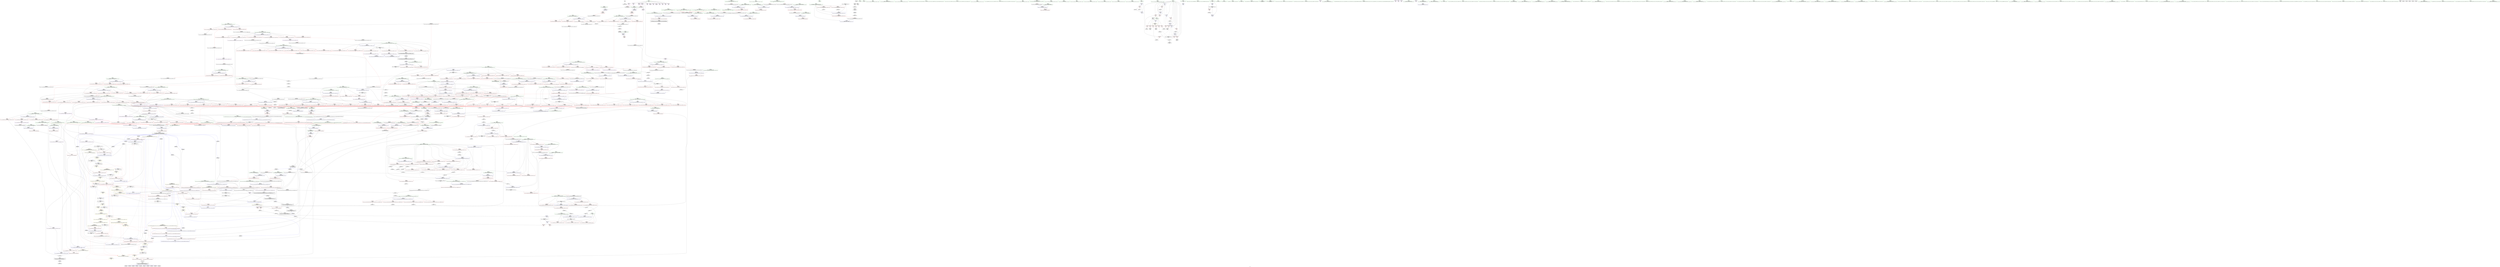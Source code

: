 digraph "SVFG" {
	label="SVFG";

	Node0x5613f614b620 [shape=record,color=grey,label="{NodeID: 0\nNullPtr}"];
	Node0x5613f614b620 -> Node0x5613f619bcd0[style=solid];
	Node0x5613f61c5e60 [shape=record,color=black,label="{NodeID: 1550\n670 = PHI(552, )\n}"];
	Node0x5613f61a4820 [shape=record,color=red,label="{NodeID: 443\n736\<--733\n\<--__t.addr\n_ZSt4moveIRN9__gnu_cxx5__ops15_Iter_less_iterEEONSt16remove_referenceIT_E4typeEOS5_\n}"];
	Node0x5613f61a4820 -> Node0x5613f619d560[style=solid];
	Node0x5613f6198a20 [shape=record,color=green,label="{NodeID: 111\n632\<--633\n__len.addr\<--__len.addr_field_insensitive\n_ZSt13__adjust_heapIPxlxN9__gnu_cxx5__ops15_Iter_less_iterEEvT_T0_S5_T1_T2_\n}"];
	Node0x5613f6198a20 -> Node0x5613f61a3980[style=solid];
	Node0x5613f6198a20 -> Node0x5613f61a3a50[style=solid];
	Node0x5613f6198a20 -> Node0x5613f61a3b20[style=solid];
	Node0x5613f6198a20 -> Node0x5613f61bdce0[style=solid];
	Node0x5613f61b9ef0 [shape=record,color=red,label="{NodeID: 554\n1250\<--1238\n\<--__first.addr\n_ZNSt20__copy_move_backwardILb1ELb1ESt26random_access_iterator_tagE13__copy_move_bIxEEPT_PKS3_S6_S4_\n}"];
	Node0x5613f61b9ef0 -> Node0x5613f61a5e00[style=solid];
	Node0x5613f619cfb0 [shape=record,color=black,label="{NodeID: 222\n508\<--506\nsub.ptr.rhs.cast\<--\n_ZSt11__make_heapIPxN9__gnu_cxx5__ops15_Iter_less_iterEEvT_S4_RT0_\n}"];
	Node0x5613f619cfb0 -> Node0x5613f61dbfb0[style=solid];
	Node0x5613f61bf950 [shape=record,color=blue,label="{NodeID: 665\n911\<--937\n__last.addr\<--incdec.ptr7\n_ZSt21__unguarded_partitionIPxN9__gnu_cxx5__ops15_Iter_less_iterEET_S4_S4_S4_T0_\n}"];
	Node0x5613f61bf950 -> Node0x5613f6211f30[style=dashed];
	Node0x5613f61aab30 [shape=record,color=red,label="{NodeID: 333\n259\<--219\n\<--__last.addr\n_ZSt16__introsort_loopIPxlN9__gnu_cxx5__ops15_Iter_less_iterEEvT_S4_T0_T1_\n|{<s0>14}}"];
	Node0x5613f61aab30:s0 -> Node0x5613f61cbde0[style=solid,color=red];
	Node0x5613f620c000 [shape=record,color=black,label="{NodeID: 1108\nMR_6V_6 = PHI(MR_6V_3, MR_6V_2, )\npts\{14 \}\n|{<s0>11|<s1>15}}"];
	Node0x5613f620c000:s0 -> Node0x5613f6237310[style=dashed,color=blue];
	Node0x5613f620c000:s1 -> Node0x5613f6213d30[style=dashed,color=blue];
	Node0x5613f6194aa0 [shape=record,color=green,label="{NodeID: 1\n5\<--1\n\<--dummyObj\nCan only get source location for instruction, argument, global var or function.}"];
	Node0x5613f61c5f70 [shape=record,color=black,label="{NodeID: 1551\n679 = PHI(614, )\n}"];
	Node0x5613f61c5f70 -> Node0x5613f61a45b0[style=solid];
	Node0x5613f61a48f0 [shape=record,color=red,label="{NodeID: 444\n745\<--742\nthis1\<--this.addr\n_ZN9__gnu_cxx5__ops14_Iter_less_valC2ENS0_15_Iter_less_iterE\n}"];
	Node0x5613f6198af0 [shape=record,color=green,label="{NodeID: 112\n634\<--635\n__value.addr\<--__value.addr_field_insensitive\n_ZSt13__adjust_heapIPxlxN9__gnu_cxx5__ops15_Iter_less_iterEEvT_T0_S5_T1_T2_\n|{|<s1>40}}"];
	Node0x5613f6198af0 -> Node0x5613f61bddb0[style=solid];
	Node0x5613f6198af0:s1 -> Node0x5613f61c95b0[style=solid,color=red];
	Node0x5613f61b9fc0 [shape=record,color=red,label="{NodeID: 555\n1264\<--1238\n\<--__first.addr\n_ZNSt20__copy_move_backwardILb1ELb1ESt26random_access_iterator_tagE13__copy_move_bIxEEPT_PKS3_S6_S4_\n}"];
	Node0x5613f61b9fc0 -> Node0x5613f61a5fa0[style=solid];
	Node0x5613f619d080 [shape=record,color=black,label="{NodeID: 223\n516\<--514\nsub.ptr.lhs.cast1\<--\n_ZSt11__make_heapIPxN9__gnu_cxx5__ops15_Iter_less_iterEEvT_S4_RT0_\n}"];
	Node0x5613f619d080 -> Node0x5613f61dbcb0[style=solid];
	Node0x5613f61bfa20 [shape=record,color=blue,label="{NodeID: 666\n909\<--950\n__first.addr\<--incdec.ptr9\n_ZSt21__unguarded_partitionIPxN9__gnu_cxx5__ops15_Iter_less_iterEET_S4_S4_S4_T0_\n}"];
	Node0x5613f61bfa20 -> Node0x5613f621a630[style=dashed];
	Node0x5613f61aac00 [shape=record,color=red,label="{NodeID: 334\n265\<--219\n\<--__last.addr\n_ZSt16__introsort_loopIPxlN9__gnu_cxx5__ops15_Iter_less_iterEEvT_S4_T0_T1_\n|{<s0>15}}"];
	Node0x5613f61aac00:s0 -> Node0x5613f61c92b0[style=solid,color=red];
	Node0x5613f6194b30 [shape=record,color=green,label="{NodeID: 2\n15\<--1\n.str\<--dummyObj\nGlob }"];
	Node0x5613f61c60e0 [shape=record,color=black,label="{NodeID: 1552\n706 = PHI(614, )\n}"];
	Node0x5613f61c60e0 -> Node0x5613f61a4680[style=solid];
	Node0x5613f61a49c0 [shape=record,color=red,label="{NodeID: 445\n780\<--753\n\<--__first.addr\n_ZSt11__push_heapIPxlxN9__gnu_cxx5__ops14_Iter_less_valEEvT_T0_S5_T1_RT2_\n}"];
	Node0x5613f61a49c0 -> Node0x5613f61a8770[style=solid];
	Node0x5613f6198bc0 [shape=record,color=green,label="{NodeID: 113\n636\<--637\n__topIndex\<--__topIndex_field_insensitive\n_ZSt13__adjust_heapIPxlxN9__gnu_cxx5__ops15_Iter_less_iterEEvT_T0_S5_T1_T2_\n}"];
	Node0x5613f6198bc0 -> Node0x5613f61a3bf0[style=solid];
	Node0x5613f6198bc0 -> Node0x5613f61bde80[style=solid];
	Node0x5613f61ba090 [shape=record,color=red,label="{NodeID: 556\n1249\<--1240\n\<--__last.addr\n_ZNSt20__copy_move_backwardILb1ELb1ESt26random_access_iterator_tagE13__copy_move_bIxEEPT_PKS3_S6_S4_\n}"];
	Node0x5613f61ba090 -> Node0x5613f61a5d30[style=solid];
	Node0x5613f619d150 [shape=record,color=black,label="{NodeID: 224\n517\<--515\nsub.ptr.rhs.cast2\<--\n_ZSt11__make_heapIPxN9__gnu_cxx5__ops15_Iter_less_iterEEvT_S4_RT0_\n}"];
	Node0x5613f619d150 -> Node0x5613f61dbcb0[style=solid];
	Node0x5613f61bfaf0 [shape=record,color=blue,label="{NodeID: 667\n956\<--954\n__a.addr\<--__a\n_ZSt9iter_swapIPxS0_EvT_T0_\n}"];
	Node0x5613f61bfaf0 -> Node0x5613f61b73e0[style=dashed];
	Node0x5613f61aacd0 [shape=record,color=red,label="{NodeID: 335\n244\<--221\n\<--__depth_limit.addr\n_ZSt16__introsort_loopIPxlN9__gnu_cxx5__ops15_Iter_less_iterEEvT_S4_T0_T1_\n}"];
	Node0x5613f61aacd0 -> Node0x5613f61ddf30[style=solid];
	Node0x5613f620de30 [shape=record,color=black,label="{NodeID: 1110\nMR_131V_3 = PHI(MR_131V_4, MR_131V_2, )\npts\{756 \}\n}"];
	Node0x5613f620de30 -> Node0x5613f61a4dd0[style=dashed];
	Node0x5613f620de30 -> Node0x5613f61a4ea0[style=dashed];
	Node0x5613f620de30 -> Node0x5613f61a5040[style=dashed];
	Node0x5613f620de30 -> Node0x5613f61bed20[style=dashed];
	Node0x5613f6194de0 [shape=record,color=green,label="{NodeID: 3\n17\<--1\n.str.1\<--dummyObj\nGlob }"];
	Node0x5613f61c6220 [shape=record,color=black,label="{NodeID: 1553\n716 = PHI(731, )\n}"];
	Node0x5613f61a4a90 [shape=record,color=red,label="{NodeID: 446\n790\<--753\n\<--__first.addr\n_ZSt11__push_heapIPxlxN9__gnu_cxx5__ops14_Iter_less_valEEvT_T0_S5_T1_RT2_\n}"];
	Node0x5613f61a4a90 -> Node0x5613f61a8840[style=solid];
	Node0x5613f6198c90 [shape=record,color=green,label="{NodeID: 114\n638\<--639\n__secondChild\<--__secondChild_field_insensitive\n_ZSt13__adjust_heapIPxlxN9__gnu_cxx5__ops15_Iter_less_iterEEvT_T0_S5_T1_T2_\n}"];
	Node0x5613f6198c90 -> Node0x5613f61a3cc0[style=solid];
	Node0x5613f6198c90 -> Node0x5613f61a3d90[style=solid];
	Node0x5613f6198c90 -> Node0x5613f61a3e60[style=solid];
	Node0x5613f6198c90 -> Node0x5613f61a3f30[style=solid];
	Node0x5613f6198c90 -> Node0x5613f61a4000[style=solid];
	Node0x5613f6198c90 -> Node0x5613f61a40d0[style=solid];
	Node0x5613f6198c90 -> Node0x5613f61a41a0[style=solid];
	Node0x5613f6198c90 -> Node0x5613f61a4270[style=solid];
	Node0x5613f6198c90 -> Node0x5613f61a4340[style=solid];
	Node0x5613f6198c90 -> Node0x5613f61a4410[style=solid];
	Node0x5613f6198c90 -> Node0x5613f61a44e0[style=solid];
	Node0x5613f6198c90 -> Node0x5613f61bdf50[style=solid];
	Node0x5613f6198c90 -> Node0x5613f61be020[style=solid];
	Node0x5613f6198c90 -> Node0x5613f61be0f0[style=solid];
	Node0x5613f6198c90 -> Node0x5613f61be360[style=solid];
	Node0x5613f61ba160 [shape=record,color=red,label="{NodeID: 557\n1259\<--1242\n\<--__result.addr\n_ZNSt20__copy_move_backwardILb1ELb1ESt26random_access_iterator_tagE13__copy_move_bIxEEPT_PKS3_S6_S4_\n}"];
	Node0x5613f61ba160 -> Node0x5613f61a8ab0[style=solid];
	Node0x5613f619d220 [shape=record,color=black,label="{NodeID: 225\n552\<--570\n_ZNK9__gnu_cxx5__ops15_Iter_less_iterclIPxS3_EEbT_T0__ret\<--cmp\n_ZNK9__gnu_cxx5__ops15_Iter_less_iterclIPxS3_EEbT_T0_\n|{<s0>25|<s1>35|<s2>45|<s3>46|<s4>48|<s5>51|<s6>53|<s7>56|<s8>57|<s9>63}}"];
	Node0x5613f619d220:s0 -> Node0x5613f627f660[style=solid,color=blue];
	Node0x5613f619d220:s1 -> Node0x5613f61c5e60[style=solid,color=blue];
	Node0x5613f619d220:s2 -> Node0x5613f61c51e0[style=solid,color=blue];
	Node0x5613f619d220:s3 -> Node0x5613f61c52f0[style=solid,color=blue];
	Node0x5613f619d220:s4 -> Node0x5613f61c5400[style=solid,color=blue];
	Node0x5613f619d220:s5 -> Node0x5613f61c5510[style=solid,color=blue];
	Node0x5613f619d220:s6 -> Node0x5613f61c5650[style=solid,color=blue];
	Node0x5613f619d220:s7 -> Node0x5613f61c6860[style=solid,color=blue];
	Node0x5613f619d220:s8 -> Node0x5613f61c6970[style=solid,color=blue];
	Node0x5613f619d220:s9 -> Node0x5613f61c6ea0[style=solid,color=blue];
	Node0x5613f61bfbc0 [shape=record,color=blue,label="{NodeID: 668\n958\<--955\n__b.addr\<--__b\n_ZSt9iter_swapIPxS0_EvT_T0_\n}"];
	Node0x5613f61bfbc0 -> Node0x5613f61b74b0[style=dashed];
	Node0x5613f61aada0 [shape=record,color=red,label="{NodeID: 336\n254\<--221\n\<--__depth_limit.addr\n_ZSt16__introsort_loopIPxlN9__gnu_cxx5__ops15_Iter_less_iterEEvT_S4_T0_T1_\n}"];
	Node0x5613f61aada0 -> Node0x5613f61db9b0[style=solid];
	Node0x5613f620e330 [shape=record,color=black,label="{NodeID: 1111\nMR_6V_2 = PHI(MR_6V_3, MR_6V_1, )\npts\{14 \}\n|{|<s4>42}}"];
	Node0x5613f620e330 -> Node0x5613f61a5520[style=dashed];
	Node0x5613f620e330 -> Node0x5613f61a55f0[style=dashed];
	Node0x5613f620e330 -> Node0x5613f61bec50[style=dashed];
	Node0x5613f620e330 -> Node0x5613f61beec0[style=dashed];
	Node0x5613f620e330:s4 -> Node0x5613f6221e10[style=dashed,color=red];
	Node0x5613f6194ea0 [shape=record,color=green,label="{NodeID: 4\n19\<--1\n.str.2\<--dummyObj\nGlob }"];
	Node0x5613f61c6330 [shape=record,color=black,label="{NodeID: 1554\n725 = PHI(614, )\n}"];
	Node0x5613f61c6330 -> Node0x5613f61a4750[style=solid];
	Node0x5613f61a4b60 [shape=record,color=red,label="{NodeID: 447\n795\<--753\n\<--__first.addr\n_ZSt11__push_heapIPxlxN9__gnu_cxx5__ops14_Iter_less_valEEvT_T0_S5_T1_RT2_\n}"];
	Node0x5613f61a4b60 -> Node0x5613f61a8910[style=solid];
	Node0x5613f619d710 [shape=record,color=green,label="{NodeID: 115\n640\<--641\n__cmp\<--__cmp_field_insensitive\n_ZSt13__adjust_heapIPxlxN9__gnu_cxx5__ops15_Iter_less_iterEEvT_T0_S5_T1_T2_\n|{<s0>39|<s1>41}}"];
	Node0x5613f619d710:s0 -> Node0x5613f61cbbc0[style=solid,color=red];
	Node0x5613f619d710:s1 -> Node0x5613f62920e0[style=solid,color=red];
	Node0x5613f61ba230 [shape=record,color=red,label="{NodeID: 558\n1272\<--1242\n\<--__result.addr\n_ZNSt20__copy_move_backwardILb1ELb1ESt26random_access_iterator_tagE13__copy_move_bIxEEPT_PKS3_S6_S4_\n}"];
	Node0x5613f61ba230 -> Node0x5613f61a8b80[style=solid];
	Node0x5613f619d2f0 [shape=record,color=black,label="{NodeID: 226\n605\<--603\nsub.ptr.lhs.cast\<--\n_ZSt10__pop_heapIPxN9__gnu_cxx5__ops15_Iter_less_iterEEvT_S4_S4_RT0_\n}"];
	Node0x5613f619d2f0 -> Node0x5613f61dc730[style=solid];
	Node0x5613f61bfc90 [shape=record,color=blue,label="{NodeID: 669\n971\<--969\n__a.addr\<--__a\n_ZSt4swapIxENSt9enable_ifIXsr6__and_ISt6__not_ISt15__is_tuple_likeIT_EESt21is_move_constructibleIS3_ESt18is_move_assignableIS3_EEE5valueEvE4typeERS3_SC_\n}"];
	Node0x5613f61bfc90 -> Node0x5613f61b7580[style=dashed];
	Node0x5613f61bfc90 -> Node0x5613f61b7650[style=dashed];
	Node0x5613f61aae70 [shape=record,color=red,label="{NodeID: 337\n266\<--221\n\<--__depth_limit.addr\n_ZSt16__introsort_loopIPxlN9__gnu_cxx5__ops15_Iter_less_iterEEvT_S4_T0_T1_\n|{<s0>15}}"];
	Node0x5613f61aae70:s0 -> Node0x5613f61c9430[style=solid,color=red];
	Node0x5613f620e830 [shape=record,color=black,label="{NodeID: 1112\nMR_139V_3 = PHI(MR_139V_4, MR_139V_2, )\npts\{764 \}\n}"];
	Node0x5613f620e830 -> Node0x5613f61a52b0[style=dashed];
	Node0x5613f620e830 -> Node0x5613f61a5380[style=dashed];
	Node0x5613f620e830 -> Node0x5613f61a5450[style=dashed];
	Node0x5613f620e830 -> Node0x5613f61bedf0[style=dashed];
	Node0x5613f6194f60 [shape=record,color=green,label="{NodeID: 5\n34\<--1\n\<--dummyObj\nCan only get source location for instruction, argument, global var or function.}"];
	Node0x5613f61c64a0 [shape=record,color=black,label="{NodeID: 1555\n783 = PHI(813, )\n}"];
	Node0x5613f61c64a0 -> Node0x5613f61d8220[style=solid];
	Node0x5613f61a4c30 [shape=record,color=red,label="{NodeID: 448\n808\<--753\n\<--__first.addr\n_ZSt11__push_heapIPxlxN9__gnu_cxx5__ops14_Iter_less_valEEvT_T0_S5_T1_RT2_\n}"];
	Node0x5613f61a4c30 -> Node0x5613f61a89e0[style=solid];
	Node0x5613f619d7a0 [shape=record,color=green,label="{NodeID: 116\n642\<--643\nagg.tmp\<--agg.tmp_field_insensitive\n_ZSt13__adjust_heapIPxlxN9__gnu_cxx5__ops15_Iter_less_iterEEvT_T0_S5_T1_T2_\n}"];
	Node0x5613f61ba300 [shape=record,color=red,label="{NodeID: 559\n1256\<--1244\n\<--_Num\n_ZNSt20__copy_move_backwardILb1ELb1ESt26random_access_iterator_tagE13__copy_move_bIxEEPT_PKS3_S6_S4_\n}"];
	Node0x5613f61ba300 -> Node0x5613f61de530[style=solid];
	Node0x5613f619d3c0 [shape=record,color=black,label="{NodeID: 227\n606\<--604\nsub.ptr.rhs.cast\<--\n_ZSt10__pop_heapIPxN9__gnu_cxx5__ops15_Iter_less_iterEEvT_S4_S4_RT0_\n}"];
	Node0x5613f619d3c0 -> Node0x5613f61dc730[style=solid];
	Node0x5613f61bfd60 [shape=record,color=blue,label="{NodeID: 670\n973\<--970\n__b.addr\<--__b\n_ZSt4swapIxENSt9enable_ifIXsr6__and_ISt6__not_ISt15__is_tuple_likeIT_EESt21is_move_constructibleIS3_ESt18is_move_assignableIS3_EEE5valueEvE4typeERS3_SC_\n}"];
	Node0x5613f61bfd60 -> Node0x5613f61b7720[style=dashed];
	Node0x5613f61bfd60 -> Node0x5613f61b77f0[style=dashed];
	Node0x5613f61aaf40 [shape=record,color=red,label="{NodeID: 338\n264\<--225\n\<--__cut\n_ZSt16__introsort_loopIPxlN9__gnu_cxx5__ops15_Iter_less_iterEEvT_S4_T0_T1_\n|{<s0>15}}"];
	Node0x5613f61aaf40:s0 -> Node0x5613f61c90a0[style=solid,color=red];
	Node0x5613f61957d0 [shape=record,color=green,label="{NodeID: 6\n42\<--1\n\<--dummyObj\nCan only get source location for instruction, argument, global var or function.}"];
	Node0x5613f61c65e0 [shape=record,color=black,label="{NodeID: 1556\n793 = PHI(614, )\n}"];
	Node0x5613f61c65e0 -> Node0x5613f61a5520[style=solid];
	Node0x5613f61a4d00 [shape=record,color=red,label="{NodeID: 449\n770\<--755\n\<--__holeIndex.addr\n_ZSt11__push_heapIPxlxN9__gnu_cxx5__ops14_Iter_less_valEEvT_T0_S5_T1_RT2_\n}"];
	Node0x5613f61a4d00 -> Node0x5613f61da330[style=solid];
	Node0x5613f62249a0 [shape=record,color=yellow,style=double,label="{NodeID: 1224\n87V_1 = ENCHI(MR_87V_0)\npts\{586 635 760 976 1008 1130 \}\nFun[_ZSt11__make_heapIPxN9__gnu_cxx5__ops15_Iter_less_iterEEvT_S4_RT0_]}"];
	Node0x5613f62249a0 -> Node0x5613f61a2120[style=dashed];
	Node0x5613f62249a0 -> Node0x5613f61a21f0[style=dashed];
	Node0x5613f619d870 [shape=record,color=green,label="{NodeID: 117\n717\<--718\n_ZSt4moveIRN9__gnu_cxx5__ops15_Iter_less_iterEEONSt16remove_referenceIT_E4typeEOS5_\<--_ZSt4moveIRN9__gnu_cxx5__ops15_Iter_less_iterEEONSt16remove_referenceIT_E4typeEOS5__field_insensitive\n}"];
	Node0x5613f61ba3d0 [shape=record,color=red,label="{NodeID: 560\n1260\<--1244\n\<--_Num\n_ZNSt20__copy_move_backwardILb1ELb1ESt26random_access_iterator_tagE13__copy_move_bIxEEPT_PKS3_S6_S4_\n}"];
	Node0x5613f61ba3d0 -> Node0x5613f61da630[style=solid];
	Node0x5613f619d490 [shape=record,color=black,label="{NodeID: 228\n614\<--619\n_ZSt4moveIRxEONSt16remove_referenceIT_E4typeEOS2__ret\<--\n_ZSt4moveIRxEONSt16remove_referenceIT_E4typeEOS2_\n|{<s0>28|<s1>29|<s2>31|<s3>32|<s4>33|<s5>36|<s6>37|<s7>40|<s8>43|<s9>44|<s10>60|<s11>61|<s12>62|<s13>64|<s14>66|<s15>74|<s16>76|<s17>77}}"];
	Node0x5613f619d490:s0 -> Node0x5613f61c5790[style=solid,color=blue];
	Node0x5613f619d490:s1 -> Node0x5613f61c5960[style=solid,color=blue];
	Node0x5613f619d490:s2 -> Node0x5613f61c5aa0[style=solid,color=blue];
	Node0x5613f619d490:s3 -> Node0x5613f61c5be0[style=solid,color=blue];
	Node0x5613f619d490:s4 -> Node0x5613f627f3a0[style=solid,color=blue];
	Node0x5613f619d490:s5 -> Node0x5613f61c5f70[style=solid,color=blue];
	Node0x5613f619d490:s6 -> Node0x5613f61c60e0[style=solid,color=blue];
	Node0x5613f619d490:s7 -> Node0x5613f61c6330[style=solid,color=blue];
	Node0x5613f619d490:s8 -> Node0x5613f61c65e0[style=solid,color=blue];
	Node0x5613f619d490:s9 -> Node0x5613f61c6720[style=solid,color=blue];
	Node0x5613f619d490:s10 -> Node0x5613f61c6a80[style=solid,color=blue];
	Node0x5613f619d490:s11 -> Node0x5613f61c6c20[style=solid,color=blue];
	Node0x5613f619d490:s12 -> Node0x5613f61c6d60[style=solid,color=blue];
	Node0x5613f619d490:s13 -> Node0x5613f61c6fb0[style=solid,color=blue];
	Node0x5613f619d490:s14 -> Node0x5613f61c7230[style=solid,color=blue];
	Node0x5613f619d490:s15 -> Node0x5613f61c7760[style=solid,color=blue];
	Node0x5613f619d490:s16 -> Node0x5613f61c79b0[style=solid,color=blue];
	Node0x5613f619d490:s17 -> Node0x5613f61c7b20[style=solid,color=blue];
	Node0x5613f61bfe30 [shape=record,color=blue,label="{NodeID: 671\n975\<--981\n__tmp\<--\n_ZSt4swapIxENSt9enable_ifIXsr6__and_ISt6__not_ISt15__is_tuple_likeIT_EESt21is_move_constructibleIS3_ESt18is_move_assignableIS3_EEE5valueEvE4typeERS3_SC_\n}"];
	Node0x5613f61bfe30 -> Node0x5613f61b7990[style=dashed];
	Node0x5613f61bfe30 -> Node0x5613f61b7a60[style=dashed];
	Node0x5613f61ab010 [shape=record,color=red,label="{NodeID: 339\n268\<--225\n\<--__cut\n_ZSt16__introsort_loopIPxlN9__gnu_cxx5__ops15_Iter_less_iterEEvT_S4_T0_T1_\n}"];
	Node0x5613f61ab010 -> Node0x5613f61bbe00[style=solid];
	Node0x5613f6195860 [shape=record,color=green,label="{NodeID: 7\n97\<--1\n\<--dummyObj\nCan only get source location for instruction, argument, global var or function.|{<s0>34}}"];
	Node0x5613f6195860:s0 -> Node0x5613f61caba0[style=solid,color=red];
	Node0x5613f61c6720 [shape=record,color=black,label="{NodeID: 1557\n806 = PHI(614, )\n}"];
	Node0x5613f61c6720 -> Node0x5613f61a55f0[style=solid];
	Node0x5613f61a4dd0 [shape=record,color=red,label="{NodeID: 450\n775\<--755\n\<--__holeIndex.addr\n_ZSt11__push_heapIPxlxN9__gnu_cxx5__ops14_Iter_less_valEEvT_T0_S5_T1_RT2_\n}"];
	Node0x5613f61a4dd0 -> Node0x5613f61de6b0[style=solid];
	Node0x5613f619d970 [shape=record,color=green,label="{NodeID: 118\n720\<--721\n_ZN9__gnu_cxx5__ops14_Iter_less_valC2ENS0_15_Iter_less_iterE\<--_ZN9__gnu_cxx5__ops14_Iter_less_valC2ENS0_15_Iter_less_iterE_field_insensitive\n}"];
	Node0x5613f61ba4a0 [shape=record,color=red,label="{NodeID: 561\n1266\<--1244\n\<--_Num\n_ZNSt20__copy_move_backwardILb1ELb1ESt26random_access_iterator_tagE13__copy_move_bIxEEPT_PKS3_S6_S4_\n}"];
	Node0x5613f61ba4a0 -> Node0x5613f61dd030[style=solid];
	Node0x5613f619d560 [shape=record,color=black,label="{NodeID: 229\n731\<--736\n_ZSt4moveIRN9__gnu_cxx5__ops15_Iter_less_iterEEONSt16remove_referenceIT_E4typeEOS5__ret\<--\n_ZSt4moveIRN9__gnu_cxx5__ops15_Iter_less_iterEEONSt16remove_referenceIT_E4typeEOS5_\n|{<s0>38}}"];
	Node0x5613f619d560:s0 -> Node0x5613f61c6220[style=solid,color=blue];
	Node0x5613f61bff00 [shape=record,color=blue,label="{NodeID: 672\n986\<--985\n\<--\n_ZSt4swapIxENSt9enable_ifIXsr6__and_ISt6__not_ISt15__is_tuple_likeIT_EESt21is_move_constructibleIS3_ESt18is_move_assignableIS3_EEE5valueEvE4typeERS3_SC_\n}"];
	Node0x5613f61bff00 -> Node0x5613f61b7a60[style=dashed];
	Node0x5613f61bff00 -> Node0x5613f61bffd0[style=dashed];
	Node0x5613f61ab0e0 [shape=record,color=red,label="{NodeID: 340\n277\<--274\n\<--__n.addr\n_ZSt4__lgl\n}"];
	Node0x5613f620f730 [shape=record,color=black,label="{NodeID: 1115\nMR_6V_2 = PHI(MR_6V_3, MR_6V_1, )\npts\{14 \}\n|{|<s4>75}}"];
	Node0x5613f620f730 -> Node0x5613f61b96d0[style=dashed];
	Node0x5613f620f730 -> Node0x5613f61b97a0[style=dashed];
	Node0x5613f620f730 -> Node0x5613f61c0e70[style=dashed];
	Node0x5613f620f730 -> Node0x5613f61c10e0[style=dashed];
	Node0x5613f620f730:s4 -> Node0x5613f62276c0[style=dashed,color=red];
	Node0x5613f6195920 [shape=record,color=green,label="{NodeID: 8\n191\<--1\n\<--dummyObj\nCan only get source location for instruction, argument, global var or function.}"];
	Node0x5613f61c6860 [shape=record,color=black,label="{NodeID: 1558\n922 = PHI(552, )\n}"];
	Node0x5613f61a4ea0 [shape=record,color=red,label="{NodeID: 451\n796\<--755\n\<--__holeIndex.addr\n_ZSt11__push_heapIPxlxN9__gnu_cxx5__ops14_Iter_less_valEEvT_T0_S5_T1_RT2_\n}"];
	Node0x5613f6224c20 [shape=record,color=yellow,style=double,label="{NodeID: 1226\n6V_1 = ENCHI(MR_6V_0)\npts\{14 \}\nFun[_ZSt22__move_median_to_firstIPxN9__gnu_cxx5__ops15_Iter_less_iterEEvT_S4_S4_S4_T0_]|{<s0>45|<s1>46|<s2>47|<s3>48|<s4>49|<s5>50|<s6>51|<s7>52|<s8>53|<s9>54|<s10>55}}"];
	Node0x5613f6224c20:s0 -> Node0x5613f6227200[style=dashed,color=red];
	Node0x5613f6224c20:s1 -> Node0x5613f6227200[style=dashed,color=red];
	Node0x5613f6224c20:s2 -> Node0x5613f6228010[style=dashed,color=red];
	Node0x5613f6224c20:s3 -> Node0x5613f6227200[style=dashed,color=red];
	Node0x5613f6224c20:s4 -> Node0x5613f6228010[style=dashed,color=red];
	Node0x5613f6224c20:s5 -> Node0x5613f6228010[style=dashed,color=red];
	Node0x5613f6224c20:s6 -> Node0x5613f6227200[style=dashed,color=red];
	Node0x5613f6224c20:s7 -> Node0x5613f6228010[style=dashed,color=red];
	Node0x5613f6224c20:s8 -> Node0x5613f6227200[style=dashed,color=red];
	Node0x5613f6224c20:s9 -> Node0x5613f6228010[style=dashed,color=red];
	Node0x5613f6224c20:s10 -> Node0x5613f6228010[style=dashed,color=red];
	Node0x5613f619da70 [shape=record,color=green,label="{NodeID: 119\n728\<--729\n_ZSt11__push_heapIPxlxN9__gnu_cxx5__ops14_Iter_less_valEEvT_T0_S5_T1_RT2_\<--_ZSt11__push_heapIPxlxN9__gnu_cxx5__ops14_Iter_less_valEEvT_T0_S5_T1_RT2__field_insensitive\n}"];
	Node0x5613f61ba570 [shape=record,color=red,label="{NodeID: 562\n1273\<--1244\n\<--_Num\n_ZNSt20__copy_move_backwardILb1ELb1ESt26random_access_iterator_tagE13__copy_move_bIxEEPT_PKS3_S6_S4_\n}"];
	Node0x5613f61ba570 -> Node0x5613f61dd330[style=solid];
	Node0x5613f619d630 [shape=record,color=black,label="{NodeID: 230\n813\<--831\n_ZNK9__gnu_cxx5__ops14_Iter_less_valclIPxxEEbT_RT0__ret\<--cmp\n_ZNK9__gnu_cxx5__ops14_Iter_less_valclIPxxEEbT_RT0_\n|{<s0>42}}"];
	Node0x5613f619d630:s0 -> Node0x5613f61c64a0[style=solid,color=blue];
	Node0x5613f61bffd0 [shape=record,color=blue,label="{NodeID: 673\n990\<--989\n\<--\n_ZSt4swapIxENSt9enable_ifIXsr6__and_ISt6__not_ISt15__is_tuple_likeIT_EESt21is_move_constructibleIS3_ESt18is_move_assignableIS3_EEE5valueEvE4typeERS3_SC_\n|{<s0>59}}"];
	Node0x5613f61bffd0:s0 -> Node0x5613f6239150[style=dashed,color=blue];
	Node0x5613f61ab1b0 [shape=record,color=red,label="{NodeID: 341\n305\<--292\n\<--__first.addr\n_ZSt22__final_insertion_sortIPxN9__gnu_cxx5__ops15_Iter_less_iterEEvT_S4_T0_\n}"];
	Node0x5613f61ab1b0 -> Node0x5613f619ca00[style=solid];
	Node0x5613f620fc30 [shape=record,color=black,label="{NodeID: 1116\nMR_207V_3 = PHI(MR_207V_4, MR_207V_2, )\npts\{1128 \}\n}"];
	Node0x5613f620fc30 -> Node0x5613f61b9050[style=dashed];
	Node0x5613f620fc30 -> Node0x5613f61b9120[style=dashed];
	Node0x5613f620fc30 -> Node0x5613f61c0f40[style=dashed];
	Node0x5613f6195a20 [shape=record,color=green,label="{NodeID: 9\n196\<--1\n\<--dummyObj\nCan only get source location for instruction, argument, global var or function.}"];
	Node0x5613f61c6970 [shape=record,color=black,label="{NodeID: 1559\n934 = PHI(552, )\n}"];
	Node0x5613f61a4f70 [shape=record,color=red,label="{NodeID: 452\n801\<--755\n\<--__holeIndex.addr\n_ZSt11__push_heapIPxlxN9__gnu_cxx5__ops14_Iter_less_valEEvT_T0_S5_T1_RT2_\n}"];
	Node0x5613f61a4f70 -> Node0x5613f61dc8b0[style=solid];
	Node0x5613f619db70 [shape=record,color=green,label="{NodeID: 120\n733\<--734\n__t.addr\<--__t.addr_field_insensitive\n_ZSt4moveIRN9__gnu_cxx5__ops15_Iter_less_iterEEONSt16remove_referenceIT_E4typeEOS5_\n}"];
	Node0x5613f619db70 -> Node0x5613f61a4820[style=solid];
	Node0x5613f619db70 -> Node0x5613f61be5d0[style=solid];
	Node0x5613f61ba640 [shape=record,color=red,label="{NodeID: 563\n1295\<--1286\nthis1\<--this.addr\n_ZNK9__gnu_cxx5__ops14_Val_less_iterclIxPxEEbRT_T0_\n}"];
	Node0x5613f61a5850 [shape=record,color=black,label="{NodeID: 231\n903\<--944\n_ZSt21__unguarded_partitionIPxN9__gnu_cxx5__ops15_Iter_less_iterEET_S4_S4_S4_T0__ret\<--\n_ZSt21__unguarded_partitionIPxN9__gnu_cxx5__ops15_Iter_less_iterEET_S4_S4_S4_T0_\n|{<s0>23}}"];
	Node0x5613f61a5850:s0 -> Node0x5613f61c50a0[style=solid,color=blue];
	Node0x5613f61c00a0 [shape=record,color=blue,label="{NodeID: 674\n1001\<--997\n__first.addr\<--__first\n_ZSt16__insertion_sortIPxN9__gnu_cxx5__ops15_Iter_less_iterEEvT_S4_T0_\n}"];
	Node0x5613f61c00a0 -> Node0x5613f61b7b30[style=dashed];
	Node0x5613f61c00a0 -> Node0x5613f61b7c00[style=dashed];
	Node0x5613f61c00a0 -> Node0x5613f61b7cd0[style=dashed];
	Node0x5613f61c00a0 -> Node0x5613f61b7da0[style=dashed];
	Node0x5613f61c00a0 -> Node0x5613f61b7e70[style=dashed];
	Node0x5613f61ab280 [shape=record,color=red,label="{NodeID: 342\n312\<--292\n\<--__first.addr\n_ZSt22__final_insertion_sortIPxN9__gnu_cxx5__ops15_Iter_less_iterEEvT_S4_T0_\n|{<s0>17}}"];
	Node0x5613f61ab280:s0 -> Node0x5613f61c8160[style=solid,color=red];
	Node0x5613f6210130 [shape=record,color=black,label="{NodeID: 1117\nMR_211V_4 = PHI(MR_211V_5, MR_211V_3, )\npts\{1132 \}\n}"];
	Node0x5613f6210130 -> Node0x5613f61b92c0[style=dashed];
	Node0x5613f6210130 -> Node0x5613f61b9390[style=dashed];
	Node0x5613f6210130 -> Node0x5613f61b9460[style=dashed];
	Node0x5613f6210130 -> Node0x5613f61b9530[style=dashed];
	Node0x5613f6210130 -> Node0x5613f61c1010[style=dashed];
	Node0x5613f6195b20 [shape=record,color=green,label="{NodeID: 10\n242\<--1\n\<--dummyObj\nCan only get source location for instruction, argument, global var or function.}"];
	Node0x5613f61c6a80 [shape=record,color=black,label="{NodeID: 1560\n980 = PHI(614, )\n}"];
	Node0x5613f61c6a80 -> Node0x5613f61b78c0[style=solid];
	Node0x5613f61a5040 [shape=record,color=red,label="{NodeID: 453\n809\<--755\n\<--__holeIndex.addr\n_ZSt11__push_heapIPxlxN9__gnu_cxx5__ops14_Iter_less_valEEvT_T0_S5_T1_RT2_\n}"];
	Node0x5613f619dc40 [shape=record,color=green,label="{NodeID: 121\n740\<--741\n\<--field_insensitive\n_ZN9__gnu_cxx5__ops14_Iter_less_valC2ENS0_15_Iter_less_iterE\n}"];
	Node0x5613f61ba710 [shape=record,color=red,label="{NodeID: 564\n1296\<--1288\n\<--__val.addr\n_ZNK9__gnu_cxx5__ops14_Val_less_iterclIxPxEEbRT_T0_\n}"];
	Node0x5613f61ba710 -> Node0x5613f61ba8b0[style=solid];
	Node0x5613f61a5920 [shape=record,color=black,label="{NodeID: 232\n1099\<--1119\n_ZSt13move_backwardIPxS0_ET0_T_S2_S1__ret\<--call2\n_ZSt13move_backwardIPxS0_ET0_T_S2_S1_\n|{<s0>65}}"];
	Node0x5613f61a5920:s0 -> Node0x5613f61c7120[style=solid,color=blue];
	Node0x5613f61c0170 [shape=record,color=blue,label="{NodeID: 675\n1003\<--998\n__last.addr\<--__last\n_ZSt16__insertion_sortIPxN9__gnu_cxx5__ops15_Iter_less_iterEEvT_S4_T0_\n}"];
	Node0x5613f61c0170 -> Node0x5613f61b7f40[style=dashed];
	Node0x5613f61c0170 -> Node0x5613f61b8010[style=dashed];
	Node0x5613f61ab350 [shape=record,color=red,label="{NodeID: 343\n313\<--292\n\<--__first.addr\n_ZSt22__final_insertion_sortIPxN9__gnu_cxx5__ops15_Iter_less_iterEEvT_S4_T0_\n}"];
	Node0x5613f61ab350 -> Node0x5613f61a6fe0[style=solid];
	Node0x5613f6195c20 [shape=record,color=green,label="{NodeID: 11\n256\<--1\n\<--dummyObj\nCan only get source location for instruction, argument, global var or function.}"];
	Node0x5613f61c6c20 [shape=record,color=black,label="{NodeID: 1561\n984 = PHI(614, )\n}"];
	Node0x5613f61c6c20 -> Node0x5613f61b7990[style=solid];
	Node0x5613f61a5110 [shape=record,color=red,label="{NodeID: 454\n776\<--757\n\<--__topIndex.addr\n_ZSt11__push_heapIPxlxN9__gnu_cxx5__ops14_Iter_less_valEEvT_T0_S5_T1_RT2_\n}"];
	Node0x5613f61a5110 -> Node0x5613f61de6b0[style=solid];
	Node0x5613f619dd10 [shape=record,color=green,label="{NodeID: 122\n742\<--743\nthis.addr\<--this.addr_field_insensitive\n_ZN9__gnu_cxx5__ops14_Iter_less_valC2ENS0_15_Iter_less_iterE\n}"];
	Node0x5613f619dd10 -> Node0x5613f61a48f0[style=solid];
	Node0x5613f619dd10 -> Node0x5613f61be6a0[style=solid];
	Node0x5613f61ba7e0 [shape=record,color=red,label="{NodeID: 565\n1298\<--1290\n\<--__it.addr\n_ZNK9__gnu_cxx5__ops14_Val_less_iterclIxPxEEbRT_T0_\n}"];
	Node0x5613f61ba7e0 -> Node0x5613f61ba980[style=solid];
	Node0x5613f61a59f0 [shape=record,color=black,label="{NodeID: 233\n1171\<--1192\n_ZSt23__copy_move_backward_a2ILb1EPxS0_ET1_T0_S2_S1__ret\<--call3\n_ZSt23__copy_move_backward_a2ILb1EPxS0_ET1_T0_S2_S1_\n|{<s0>73}}"];
	Node0x5613f61a59f0:s0 -> Node0x5613f61c7620[style=solid,color=blue];
	Node0x5613f61c0240 [shape=record,color=blue,label="{NodeID: 676\n1005\<--1023\n__i\<--add.ptr\n_ZSt16__insertion_sortIPxN9__gnu_cxx5__ops15_Iter_less_iterEEvT_S4_T0_\n}"];
	Node0x5613f61c0240 -> Node0x5613f61b80e0[style=dashed];
	Node0x5613f61c0240 -> Node0x5613f61b81b0[style=dashed];
	Node0x5613f61c0240 -> Node0x5613f61b8280[style=dashed];
	Node0x5613f61c0240 -> Node0x5613f61b8350[style=dashed];
	Node0x5613f61c0240 -> Node0x5613f61b8420[style=dashed];
	Node0x5613f61c0240 -> Node0x5613f61b84f0[style=dashed];
	Node0x5613f61c0240 -> Node0x5613f61b85c0[style=dashed];
	Node0x5613f61c0240 -> Node0x5613f61c04b0[style=dashed];
	Node0x5613f61c0240 -> Node0x5613f620c630[style=dashed];
	Node0x5613f61ab420 [shape=record,color=red,label="{NodeID: 344\n318\<--292\n\<--__first.addr\n_ZSt22__final_insertion_sortIPxN9__gnu_cxx5__ops15_Iter_less_iterEEvT_S4_T0_\n}"];
	Node0x5613f61ab420 -> Node0x5613f61a70b0[style=solid];
	Node0x5613f6210b30 [shape=record,color=black,label="{NodeID: 1119\nMR_6V_3 = PHI(MR_6V_2, MR_6V_1, )\npts\{14 \}\n|{<s0>82}}"];
	Node0x5613f6210b30:s0 -> Node0x5613f6238e90[style=dashed,color=blue];
	Node0x5613f6195d20 [shape=record,color=green,label="{NodeID: 12\n279\<--1\n\<--dummyObj\nCan only get source location for instruction, argument, global var or function.}"];
	Node0x5613f61c6d60 [shape=record,color=black,label="{NodeID: 1562\n988 = PHI(614, )\n}"];
	Node0x5613f61c6d60 -> Node0x5613f61b7a60[style=solid];
	Node0x5613f61a51e0 [shape=record,color=red,label="{NodeID: 455\n779\<--761\n\<--__comp.addr\n_ZSt11__push_heapIPxlxN9__gnu_cxx5__ops14_Iter_less_valEEvT_T0_S5_T1_RT2_\n|{<s0>42}}"];
	Node0x5613f61a51e0:s0 -> Node0x5613f61c89e0[style=solid,color=red];
	Node0x5613f619dde0 [shape=record,color=green,label="{NodeID: 123\n753\<--754\n__first.addr\<--__first.addr_field_insensitive\n_ZSt11__push_heapIPxlxN9__gnu_cxx5__ops14_Iter_less_valEEvT_T0_S5_T1_RT2_\n}"];
	Node0x5613f619dde0 -> Node0x5613f61a49c0[style=solid];
	Node0x5613f619dde0 -> Node0x5613f61a4a90[style=solid];
	Node0x5613f619dde0 -> Node0x5613f61a4b60[style=solid];
	Node0x5613f619dde0 -> Node0x5613f61a4c30[style=solid];
	Node0x5613f619dde0 -> Node0x5613f61be770[style=solid];
	Node0x5613f61ba8b0 [shape=record,color=red,label="{NodeID: 566\n1297\<--1296\n\<--\n_ZNK9__gnu_cxx5__ops14_Val_less_iterclIxPxEEbRT_T0_\n}"];
	Node0x5613f61ba8b0 -> Node0x5613f61b1df0[style=solid];
	Node0x5613f61a5ac0 [shape=record,color=black,label="{NodeID: 234\n1196\<--1201\n_ZSt12__miter_baseIPxET_S1__ret\<--\n_ZSt12__miter_baseIPxET_S1_\n|{<s0>71|<s1>72}}"];
	Node0x5613f61a5ac0:s0 -> Node0x5613f61c73a0[style=solid,color=blue];
	Node0x5613f61a5ac0:s1 -> Node0x5613f61c74e0[style=solid,color=blue];
	Node0x5613f61c0310 [shape=record,color=blue,label="{NodeID: 677\n1007\<--1036\n__val\<--\n_ZSt16__insertion_sortIPxN9__gnu_cxx5__ops15_Iter_less_iterEEvT_S4_T0_\n}"];
	Node0x5613f61c0310 -> Node0x5613f61b8760[style=dashed];
	Node0x5613f61c0310 -> Node0x5613f6216f30[style=dashed];
	Node0x5613f61ab4f0 [shape=record,color=red,label="{NodeID: 345\n325\<--292\n\<--__first.addr\n_ZSt22__final_insertion_sortIPxN9__gnu_cxx5__ops15_Iter_less_iterEEvT_S4_T0_\n|{<s0>19}}"];
	Node0x5613f61ab4f0:s0 -> Node0x5613f61c8160[style=solid,color=red];
	Node0x5613f6211030 [shape=record,color=black,label="{NodeID: 1120\nMR_197V_3 = PHI(MR_197V_4, MR_197V_2, )\npts\{1074 \}\n}"];
	Node0x5613f6211030 -> Node0x5613f61b89d0[style=dashed];
	Node0x5613f6211030 -> Node0x5613f61b8aa0[style=dashed];
	Node0x5613f6211030 -> Node0x5613f61b8b70[style=dashed];
	Node0x5613f6211030 -> Node0x5613f61c07f0[style=dashed];
	Node0x5613f6195e20 [shape=record,color=green,label="{NodeID: 13\n285\<--1\n\<--dummyObj\nCan only get source location for instruction, argument, global var or function.}"];
	Node0x5613f61c6ea0 [shape=record,color=black,label="{NodeID: 1563\n1032 = PHI(552, )\n}"];
	Node0x5613f61a52b0 [shape=record,color=red,label="{NodeID: 456\n781\<--763\n\<--__parent\n_ZSt11__push_heapIPxlxN9__gnu_cxx5__ops14_Iter_less_valEEvT_T0_S5_T1_RT2_\n}"];
	Node0x5613f619deb0 [shape=record,color=green,label="{NodeID: 124\n755\<--756\n__holeIndex.addr\<--__holeIndex.addr_field_insensitive\n_ZSt11__push_heapIPxlxN9__gnu_cxx5__ops14_Iter_less_valEEvT_T0_S5_T1_RT2_\n}"];
	Node0x5613f619deb0 -> Node0x5613f61a4d00[style=solid];
	Node0x5613f619deb0 -> Node0x5613f61a4dd0[style=solid];
	Node0x5613f619deb0 -> Node0x5613f61a4ea0[style=solid];
	Node0x5613f619deb0 -> Node0x5613f61a4f70[style=solid];
	Node0x5613f619deb0 -> Node0x5613f61a5040[style=solid];
	Node0x5613f619deb0 -> Node0x5613f61be840[style=solid];
	Node0x5613f619deb0 -> Node0x5613f61bed20[style=solid];
	Node0x5613f61ba980 [shape=record,color=red,label="{NodeID: 567\n1299\<--1298\n\<--\n_ZNK9__gnu_cxx5__ops14_Val_less_iterclIxPxEEbRT_T0_\n}"];
	Node0x5613f61ba980 -> Node0x5613f61b1df0[style=solid];
	Node0x5613f61a5b90 [shape=record,color=black,label="{NodeID: 235\n1203\<--1223\n_ZSt22__copy_move_backward_aILb1EPxS0_ET1_T0_S2_S1__ret\<--call\n_ZSt22__copy_move_backward_aILb1EPxS0_ET1_T0_S2_S1_\n|{<s0>81}}"];
	Node0x5613f61a5b90:s0 -> Node0x5613f61c8020[style=solid,color=blue];
	Node0x5613f61c03e0 [shape=record,color=blue,label="{NodeID: 678\n1047\<--1046\n\<--\n_ZSt16__insertion_sortIPxN9__gnu_cxx5__ops15_Iter_less_iterEEvT_S4_T0_\n}"];
	Node0x5613f61c03e0 -> Node0x5613f6212430[style=dashed];
	Node0x5613f61ab5c0 [shape=record,color=red,label="{NodeID: 346\n304\<--294\n\<--__last.addr\n_ZSt22__final_insertion_sortIPxN9__gnu_cxx5__ops15_Iter_less_iterEEvT_S4_T0_\n}"];
	Node0x5613f61ab5c0 -> Node0x5613f619c930[style=solid];
	Node0x5613f6211530 [shape=record,color=black,label="{NodeID: 1121\nMR_6V_2 = PHI(MR_6V_3, MR_6V_1, )\npts\{14 \}\n|{<s0>18|<s1>70|<s2>70}}"];
	Node0x5613f6211530:s0 -> Node0x5613f6216030[style=dashed,color=blue];
	Node0x5613f6211530:s1 -> Node0x5613f61b9600[style=dashed,color=red];
	Node0x5613f6211530:s2 -> Node0x5613f620f730[style=dashed,color=red];
	Node0x5613f6195f20 [shape=record,color=green,label="{NodeID: 14\n472\<--1\n\<--dummyObj\nCan only get source location for instruction, argument, global var or function.}"];
	Node0x5613f61c6fb0 [shape=record,color=black,label="{NodeID: 1564\n1035 = PHI(614, )\n}"];
	Node0x5613f61c6fb0 -> Node0x5613f61b8690[style=solid];
	Node0x5613f61a5380 [shape=record,color=red,label="{NodeID: 457\n791\<--763\n\<--__parent\n_ZSt11__push_heapIPxlxN9__gnu_cxx5__ops14_Iter_less_valEEvT_T0_S5_T1_RT2_\n}"];
	Node0x5613f619df80 [shape=record,color=green,label="{NodeID: 125\n757\<--758\n__topIndex.addr\<--__topIndex.addr_field_insensitive\n_ZSt11__push_heapIPxlxN9__gnu_cxx5__ops14_Iter_less_valEEvT_T0_S5_T1_RT2_\n}"];
	Node0x5613f619df80 -> Node0x5613f61a5110[style=solid];
	Node0x5613f619df80 -> Node0x5613f61be910[style=solid];
	Node0x5613f61baa50 [shape=record,color=red,label="{NodeID: 568\n1304\<--1303\ndummyVal\<--offset_0\n_ZNSt20__copy_move_backwardILb1ELb1ESt26random_access_iterator_tagE13__copy_move_bIxEEPT_PKS3_S6_S4_\n}"];
	Node0x5613f61baa50 -> Node0x5613f61c1c40[style=solid];
	Node0x5613f61a5c60 [shape=record,color=black,label="{NodeID: 236\n1227\<--1232\n_ZSt12__niter_baseIPxET_S1__ret\<--\n_ZSt12__niter_baseIPxET_S1_\n|{<s0>78|<s1>79|<s2>80}}"];
	Node0x5613f61a5c60:s0 -> Node0x5613f61c7c60[style=solid,color=blue];
	Node0x5613f61a5c60:s1 -> Node0x5613f61c7da0[style=solid,color=blue];
	Node0x5613f61a5c60:s2 -> Node0x5613f61c7ee0[style=solid,color=blue];
	Node0x5613f61c04b0 [shape=record,color=blue,label="{NodeID: 679\n1005\<--1060\n__i\<--incdec.ptr\n_ZSt16__insertion_sortIPxN9__gnu_cxx5__ops15_Iter_less_iterEEvT_S4_T0_\n}"];
	Node0x5613f61c04b0 -> Node0x5613f61b80e0[style=dashed];
	Node0x5613f61c04b0 -> Node0x5613f61b81b0[style=dashed];
	Node0x5613f61c04b0 -> Node0x5613f61b8280[style=dashed];
	Node0x5613f61c04b0 -> Node0x5613f61b8350[style=dashed];
	Node0x5613f61c04b0 -> Node0x5613f61b8420[style=dashed];
	Node0x5613f61c04b0 -> Node0x5613f61b84f0[style=dashed];
	Node0x5613f61c04b0 -> Node0x5613f61b85c0[style=dashed];
	Node0x5613f61c04b0 -> Node0x5613f61c04b0[style=dashed];
	Node0x5613f61c04b0 -> Node0x5613f620c630[style=dashed];
	Node0x5613f61ab690 [shape=record,color=red,label="{NodeID: 347\n320\<--294\n\<--__last.addr\n_ZSt22__final_insertion_sortIPxN9__gnu_cxx5__ops15_Iter_less_iterEEvT_S4_T0_\n|{<s0>18}}"];
	Node0x5613f61ab690:s0 -> Node0x5613f6291310[style=solid,color=red];
	Node0x5613f6196020 [shape=record,color=green,label="{NodeID: 15\n788\<--1\n\<--dummyObj\nCan only get source location for instruction, argument, global var or function.}"];
	Node0x5613f61c7120 [shape=record,color=black,label="{NodeID: 1565\n1042 = PHI(1099, )\n}"];
	Node0x5613f61a5450 [shape=record,color=red,label="{NodeID: 458\n799\<--763\n\<--__parent\n_ZSt11__push_heapIPxlxN9__gnu_cxx5__ops14_Iter_less_valEEvT_T0_S5_T1_RT2_\n}"];
	Node0x5613f61a5450 -> Node0x5613f61bed20[style=solid];
	Node0x5613f619e050 [shape=record,color=green,label="{NodeID: 126\n759\<--760\n__value.addr\<--__value.addr_field_insensitive\n_ZSt11__push_heapIPxlxN9__gnu_cxx5__ops14_Iter_less_valEEvT_T0_S5_T1_RT2_\n|{|<s1>42|<s2>44}}"];
	Node0x5613f619e050 -> Node0x5613f61be9e0[style=solid];
	Node0x5613f619e050:s1 -> Node0x5613f61c8c00[style=solid,color=red];
	Node0x5613f619e050:s2 -> Node0x5613f61c95b0[style=solid,color=red];
	Node0x5613f61bab20 [shape=record,color=blue,label="{NodeID: 569\n4\<--5\nT\<--\nGlob }"];
	Node0x5613f61bab20 -> Node0x5613f61a8c50[style=dashed];
	Node0x5613f61bab20 -> Node0x5613f61bae90[style=dashed];
	Node0x5613f61a5d30 [shape=record,color=black,label="{NodeID: 237\n1251\<--1249\nsub.ptr.lhs.cast\<--\n_ZNSt20__copy_move_backwardILb1ELb1ESt26random_access_iterator_tagE13__copy_move_bIxEEPT_PKS3_S6_S4_\n}"];
	Node0x5613f61a5d30 -> Node0x5613f61dc5b0[style=solid];
	Node0x5613f61c0580 [shape=record,color=blue,label="{NodeID: 680\n1069\<--1065\n__first.addr\<--__first\n_ZSt26__unguarded_insertion_sortIPxN9__gnu_cxx5__ops15_Iter_less_iterEEvT_S4_T0_\n}"];
	Node0x5613f61c0580 -> Node0x5613f61b8830[style=dashed];
	Node0x5613f61ab760 [shape=record,color=red,label="{NodeID: 348\n326\<--294\n\<--__last.addr\n_ZSt22__final_insertion_sortIPxN9__gnu_cxx5__ops15_Iter_less_iterEEvT_S4_T0_\n|{<s0>19}}"];
	Node0x5613f61ab760:s0 -> Node0x5613f61c8370[style=solid,color=red];
	Node0x5613f6211f30 [shape=record,color=black,label="{NodeID: 1123\nMR_163V_5 = PHI(MR_163V_6, MR_163V_4, )\npts\{912 \}\n}"];
	Node0x5613f6211f30 -> Node0x5613f61b6e30[style=dashed];
	Node0x5613f6211f30 -> Node0x5613f61b6f00[style=dashed];
	Node0x5613f6211f30 -> Node0x5613f61b6fd0[style=dashed];
	Node0x5613f6211f30 -> Node0x5613f61b70a0[style=dashed];
	Node0x5613f6211f30 -> Node0x5613f61b7170[style=dashed];
	Node0x5613f6211f30 -> Node0x5613f61bf880[style=dashed];
	Node0x5613f6211f30 -> Node0x5613f61bf950[style=dashed];
	Node0x5613f6196120 [shape=record,color=green,label="{NodeID: 16\n1219\<--1\n\<--dummyObj\nCan only get source location for instruction, argument, global var or function.}"];
	Node0x5613f61c7230 [shape=record,color=black,label="{NodeID: 1566\n1045 = PHI(614, )\n}"];
	Node0x5613f61c7230 -> Node0x5613f61b8760[style=solid];
	Node0x5613f61a5520 [shape=record,color=red,label="{NodeID: 459\n794\<--793\n\<--call2\n_ZSt11__push_heapIPxlxN9__gnu_cxx5__ops14_Iter_less_valEEvT_T0_S5_T1_RT2_\n}"];
	Node0x5613f61a5520 -> Node0x5613f61bec50[style=solid];
	Node0x5613f619e120 [shape=record,color=green,label="{NodeID: 127\n761\<--762\n__comp.addr\<--__comp.addr_field_insensitive\n_ZSt11__push_heapIPxlxN9__gnu_cxx5__ops14_Iter_less_valEEvT_T0_S5_T1_RT2_\n}"];
	Node0x5613f619e120 -> Node0x5613f61a51e0[style=solid];
	Node0x5613f619e120 -> Node0x5613f61beab0[style=solid];
	Node0x5613f61babf0 [shape=record,color=blue,label="{NodeID: 570\n7\<--5\nN\<--\nGlob }"];
	Node0x5613f61babf0 -> Node0x5613f6223e10[style=dashed];
	Node0x5613f61a5e00 [shape=record,color=black,label="{NodeID: 238\n1252\<--1250\nsub.ptr.rhs.cast\<--\n_ZNSt20__copy_move_backwardILb1ELb1ESt26random_access_iterator_tagE13__copy_move_bIxEEPT_PKS3_S6_S4_\n}"];
	Node0x5613f61a5e00 -> Node0x5613f61dc5b0[style=solid];
	Node0x5613f61c0650 [shape=record,color=blue,label="{NodeID: 681\n1071\<--1066\n__last.addr\<--__last\n_ZSt26__unguarded_insertion_sortIPxN9__gnu_cxx5__ops15_Iter_less_iterEEvT_S4_T0_\n}"];
	Node0x5613f61c0650 -> Node0x5613f61b8900[style=dashed];
	Node0x5613f61ab830 [shape=record,color=red,label="{NodeID: 349\n347\<--336\n\<--__first.addr\n_ZSt14__partial_sortIPxN9__gnu_cxx5__ops15_Iter_less_iterEEvT_S4_S4_T0_\n|{<s0>20}}"];
	Node0x5613f61ab830:s0 -> Node0x5613f61cc980[style=solid,color=red];
	Node0x5613f6212430 [shape=record,color=black,label="{NodeID: 1124\nMR_6V_3 = PHI(MR_6V_6, MR_6V_1, )\npts\{14 \}\n|{|<s2>63|<s3>65|<s4>68|<s5>68}}"];
	Node0x5613f6212430 -> Node0x5613f61b8690[style=dashed];
	Node0x5613f6212430 -> Node0x5613f620c130[style=dashed];
	Node0x5613f6212430:s2 -> Node0x5613f6227200[style=dashed,color=red];
	Node0x5613f6212430:s3 -> Node0x5613f6227c60[style=dashed,color=red];
	Node0x5613f6212430:s4 -> Node0x5613f61b9600[style=dashed,color=red];
	Node0x5613f6212430:s5 -> Node0x5613f620f730[style=dashed,color=red];
	Node0x5613f6196220 [shape=record,color=green,label="{NodeID: 17\n4\<--6\nT\<--T_field_insensitive\nGlob }"];
	Node0x5613f6196220 -> Node0x5613f61a8c50[style=solid];
	Node0x5613f6196220 -> Node0x5613f61bab20[style=solid];
	Node0x5613f6196220 -> Node0x5613f61bae90[style=solid];
	Node0x5613f61c73a0 [shape=record,color=black,label="{NodeID: 1567\n1113 = PHI(1196, )\n|{<s0>73}}"];
	Node0x5613f61c73a0:s0 -> Node0x5613f6291970[style=solid,color=red];
	Node0x5613f61a55f0 [shape=record,color=red,label="{NodeID: 460\n807\<--806\n\<--call6\n_ZSt11__push_heapIPxlxN9__gnu_cxx5__ops14_Iter_less_valEEvT_T0_S5_T1_RT2_\n}"];
	Node0x5613f61a55f0 -> Node0x5613f61beec0[style=solid];
	Node0x5613f6225460 [shape=record,color=yellow,style=double,label="{NodeID: 1235\n179V_1 = ENCHI(MR_179V_0)\npts\{499 586 635 760 1008 1130 \}\nFun[_ZSt4swapIxENSt9enable_ifIXsr6__and_ISt6__not_ISt15__is_tuple_likeIT_EESt21is_move_constructibleIS3_ESt18is_move_assignableIS3_EEE5valueEvE4typeERS3_SC_]}"];
	Node0x5613f6225460 -> Node0x5613f61b78c0[style=dashed];
	Node0x5613f6225460 -> Node0x5613f61b7990[style=dashed];
	Node0x5613f6225460 -> Node0x5613f61b7a60[style=dashed];
	Node0x5613f619e1f0 [shape=record,color=green,label="{NodeID: 128\n763\<--764\n__parent\<--__parent_field_insensitive\n_ZSt11__push_heapIPxlxN9__gnu_cxx5__ops14_Iter_less_valEEvT_T0_S5_T1_RT2_\n}"];
	Node0x5613f619e1f0 -> Node0x5613f61a52b0[style=solid];
	Node0x5613f619e1f0 -> Node0x5613f61a5380[style=solid];
	Node0x5613f619e1f0 -> Node0x5613f61a5450[style=solid];
	Node0x5613f619e1f0 -> Node0x5613f61beb80[style=solid];
	Node0x5613f619e1f0 -> Node0x5613f61bedf0[style=solid];
	Node0x5613f61bacf0 [shape=record,color=blue,label="{NodeID: 571\n24\<--5\nretval\<--\nmain\n}"];
	Node0x5613f61a5ed0 [shape=record,color=black,label="{NodeID: 239\n1263\<--1262\n\<--add.ptr\n_ZNSt20__copy_move_backwardILb1ELb1ESt26random_access_iterator_tagE13__copy_move_bIxEEPT_PKS3_S6_S4_\n}"];
	Node0x5613f61a5ed0 -> Node0x5613f61a7db0[style=solid];
	Node0x5613f61c0720 [shape=record,color=blue,label="{NodeID: 682\n1073\<--1083\n__i\<--\n_ZSt26__unguarded_insertion_sortIPxN9__gnu_cxx5__ops15_Iter_less_iterEEvT_S4_T0_\n}"];
	Node0x5613f61c0720 -> Node0x5613f6211030[style=dashed];
	Node0x5613f61ab900 [shape=record,color=red,label="{NodeID: 350\n353\<--336\n\<--__first.addr\n_ZSt14__partial_sortIPxN9__gnu_cxx5__ops15_Iter_less_iterEEvT_S4_S4_T0_\n|{<s0>21}}"];
	Node0x5613f61ab900:s0 -> Node0x5613f6291640[style=solid,color=red];
	Node0x5613f6196320 [shape=record,color=green,label="{NodeID: 18\n7\<--8\nN\<--N_field_insensitive\nGlob }"];
	Node0x5613f6196320 -> Node0x5613f61a8d20[style=solid];
	Node0x5613f6196320 -> Node0x5613f61a8df0[style=solid];
	Node0x5613f6196320 -> Node0x5613f61a8ec0[style=solid];
	Node0x5613f6196320 -> Node0x5613f61a8f90[style=solid];
	Node0x5613f6196320 -> Node0x5613f61a9060[style=solid];
	Node0x5613f6196320 -> Node0x5613f61a9130[style=solid];
	Node0x5613f6196320 -> Node0x5613f61babf0[style=solid];
	Node0x5613f61c74e0 [shape=record,color=black,label="{NodeID: 1568\n1117 = PHI(1196, )\n|{<s0>73}}"];
	Node0x5613f61c74e0:s0 -> Node0x5613f6291a80[style=solid,color=red];
	Node0x5613f61a56c0 [shape=record,color=red,label="{NodeID: 461\n826\<--817\nthis1\<--this.addr\n_ZNK9__gnu_cxx5__ops14_Iter_less_valclIPxxEEbT_RT0_\n}"];
	Node0x5613f619e2c0 [shape=record,color=green,label="{NodeID: 129\n784\<--785\n_ZNK9__gnu_cxx5__ops14_Iter_less_valclIPxxEEbT_RT0_\<--_ZNK9__gnu_cxx5__ops14_Iter_less_valclIPxxEEbT_RT0__field_insensitive\n}"];
	Node0x5613f61badc0 [shape=record,color=blue,label="{NodeID: 572\n28\<--34\nCase\<--\nmain\n}"];
	Node0x5613f61badc0 -> Node0x5613f621f250[style=dashed];
	Node0x5613f61a5fa0 [shape=record,color=black,label="{NodeID: 240\n1265\<--1264\n\<--\n_ZNSt20__copy_move_backwardILb1ELb1ESt26random_access_iterator_tagE13__copy_move_bIxEEPT_PKS3_S6_S4_\n}"];
	Node0x5613f61a5fa0 -> Node0x5613f61a7e80[style=solid];
	Node0x5613f61c07f0 [shape=record,color=blue,label="{NodeID: 683\n1073\<--1095\n__i\<--incdec.ptr\n_ZSt26__unguarded_insertion_sortIPxN9__gnu_cxx5__ops15_Iter_less_iterEEvT_S4_T0_\n}"];
	Node0x5613f61c07f0 -> Node0x5613f6211030[style=dashed];
	Node0x5613f61ab9d0 [shape=record,color=red,label="{NodeID: 351\n348\<--338\n\<--__middle.addr\n_ZSt14__partial_sortIPxN9__gnu_cxx5__ops15_Iter_less_iterEEvT_S4_S4_T0_\n|{<s0>20}}"];
	Node0x5613f61ab9d0:s0 -> Node0x5613f61cca90[style=solid,color=red];
	Node0x5613f6196420 [shape=record,color=green,label="{NodeID: 19\n9\<--14\nall\<--all_field_insensitive\nGlob }"];
	Node0x5613f6196420 -> Node0x5613f61a6210[style=solid];
	Node0x5613f6196420 -> Node0x5613f61a62e0[style=solid];
	Node0x5613f6196420 -> Node0x5613f61a63b0[style=solid];
	Node0x5613f6196420 -> Node0x5613f61a6480[style=solid];
	Node0x5613f6196420 -> Node0x5613f61a6550[style=solid];
	Node0x5613f6196420 -> Node0x5613f61a6620[style=solid];
	Node0x5613f6196420 -> Node0x5613f61a66f0[style=solid];
	Node0x5613f6196420 -> Node0x5613f61a67c0[style=solid];
	Node0x5613f6196420 -> Node0x5613f61a6890[style=solid];
	Node0x5613f6196420 -> Node0x5613f61a6960[style=solid];
	Node0x5613f6196420 -> Node0x5613f61a6a30[style=solid];
	Node0x5613f6196420 -> Node0x5613f61a6b00[style=solid];
	Node0x5613f6196420 -> Node0x5613f61a7f50[style=solid];
	Node0x5613f6196420 -> Node0x5613f61a8020[style=solid];
	Node0x5613f61c7620 [shape=record,color=black,label="{NodeID: 1569\n1119 = PHI(1171, )\n}"];
	Node0x5613f61c7620 -> Node0x5613f61a5920[style=solid];
	Node0x5613f61a5790 [shape=record,color=red,label="{NodeID: 462\n827\<--819\n\<--__it.addr\n_ZNK9__gnu_cxx5__ops14_Iter_less_valclIPxxEEbT_RT0_\n}"];
	Node0x5613f61a5790 -> Node0x5613f61b55d0[style=solid];
	Node0x5613f619e3c0 [shape=record,color=green,label="{NodeID: 130\n817\<--818\nthis.addr\<--this.addr_field_insensitive\n_ZNK9__gnu_cxx5__ops14_Iter_less_valclIPxxEEbT_RT0_\n}"];
	Node0x5613f619e3c0 -> Node0x5613f61a56c0[style=solid];
	Node0x5613f619e3c0 -> Node0x5613f61bef90[style=solid];
	Node0x5613f61bae90 [shape=record,color=blue,label="{NodeID: 573\n4\<--41\nT\<--dec\nmain\n}"];
	Node0x5613f61bae90 -> Node0x5613f61a8c50[style=dashed];
	Node0x5613f61bae90 -> Node0x5613f61bae90[style=dashed];
	Node0x5613f61a6070 [shape=record,color=black,label="{NodeID: 241\n1234\<--1275\n_ZNSt20__copy_move_backwardILb1ELb1ESt26random_access_iterator_tagE13__copy_move_bIxEEPT_PKS3_S6_S4__ret\<--add.ptr2\n_ZNSt20__copy_move_backwardILb1ELb1ESt26random_access_iterator_tagE13__copy_move_bIxEEPT_PKS3_S6_S4_\n|{<s0>82}}"];
	Node0x5613f61a6070:s0 -> Node0x5613f61c5d20[style=solid,color=blue];
	Node0x5613f61c08c0 [shape=record,color=blue,label="{NodeID: 684\n1103\<--1100\n__first.addr\<--__first\n_ZSt13move_backwardIPxS0_ET0_T_S2_S1_\n}"];
	Node0x5613f61c08c0 -> Node0x5613f61b8c40[style=dashed];
	Node0x5613f61abaa0 [shape=record,color=red,label="{NodeID: 352\n354\<--338\n\<--__middle.addr\n_ZSt14__partial_sortIPxN9__gnu_cxx5__ops15_Iter_less_iterEEvT_S4_S4_T0_\n|{<s0>21}}"];
	Node0x5613f61abaa0:s0 -> Node0x5613f6291750[style=solid,color=red];
	Node0x5613f6213330 [shape=record,color=black,label="{NodeID: 1127\nMR_6V_2 = PHI(MR_6V_3, MR_6V_1, )\npts\{14 \}\n|{<s0>21|<s1>27|<s2>27|<s3>27}}"];
	Node0x5613f6213330:s0 -> Node0x5613f6237f70[style=dashed,color=blue];
	Node0x5613f6213330:s1 -> Node0x5613f61a2c80[style=dashed,color=red];
	Node0x5613f6213330:s2 -> Node0x5613f61a2d50[style=dashed,color=red];
	Node0x5613f6213330:s3 -> Node0x5613f61bd9a0[style=dashed,color=red];
	Node0x5613f6196520 [shape=record,color=green,label="{NodeID: 20\n21\<--22\nmain\<--main_field_insensitive\n}"];
	Node0x5613f61c7760 [shape=record,color=black,label="{NodeID: 1570\n1135 = PHI(614, )\n}"];
	Node0x5613f61c7760 -> Node0x5613f61b9600[style=solid];
	Node0x5613f61b5500 [shape=record,color=red,label="{NodeID: 463\n829\<--821\n\<--__val.addr\n_ZNK9__gnu_cxx5__ops14_Iter_less_valclIPxxEEbT_RT0_\n}"];
	Node0x5613f61b5500 -> Node0x5613f61b56a0[style=solid];
	Node0x5613f619e490 [shape=record,color=green,label="{NodeID: 131\n819\<--820\n__it.addr\<--__it.addr_field_insensitive\n_ZNK9__gnu_cxx5__ops14_Iter_less_valclIPxxEEbT_RT0_\n}"];
	Node0x5613f619e490 -> Node0x5613f61a5790[style=solid];
	Node0x5613f619e490 -> Node0x5613f61bf060[style=solid];
	Node0x5613f61baf60 [shape=record,color=blue,label="{NodeID: 574\n26\<--5\ni\<--\nmain\n}"];
	Node0x5613f61baf60 -> Node0x5613f61a9200[style=dashed];
	Node0x5613f61baf60 -> Node0x5613f61a92d0[style=dashed];
	Node0x5613f61baf60 -> Node0x5613f61a93a0[style=dashed];
	Node0x5613f61baf60 -> Node0x5613f61bb030[style=dashed];
	Node0x5613f61baf60 -> Node0x5613f61bb100[style=dashed];
	Node0x5613f61a6140 [shape=record,color=black,label="{NodeID: 242\n1282\<--1300\n_ZNK9__gnu_cxx5__ops14_Val_less_iterclIxPxEEbRT_T0__ret\<--cmp\n_ZNK9__gnu_cxx5__ops14_Val_less_iterclIxPxEEbRT_T0_\n|{<s0>75}}"];
	Node0x5613f61a6140:s0 -> Node0x5613f61c78a0[style=solid,color=blue];
	Node0x5613f61c0990 [shape=record,color=blue,label="{NodeID: 685\n1105\<--1101\n__last.addr\<--__last\n_ZSt13move_backwardIPxS0_ET0_T_S2_S1_\n}"];
	Node0x5613f61c0990 -> Node0x5613f61b8d10[style=dashed];
	Node0x5613f61abb70 [shape=record,color=red,label="{NodeID: 353\n349\<--340\n\<--__last.addr\n_ZSt14__partial_sortIPxN9__gnu_cxx5__ops15_Iter_less_iterEEvT_S4_S4_T0_\n|{<s0>20}}"];
	Node0x5613f61abb70:s0 -> Node0x5613f61ccba0[style=solid,color=red];
	Node0x5613f6213830 [shape=record,color=black,label="{NodeID: 1128\nMR_70V_3 = PHI(MR_70V_4, MR_70V_2, )\npts\{458 \}\n}"];
	Node0x5613f6213830 -> Node0x5613f61acef0[style=dashed];
	Node0x5613f6213830 -> Node0x5613f61acfc0[style=dashed];
	Node0x5613f6213830 -> Node0x5613f61bcca0[style=dashed];
	Node0x5613f6196620 [shape=record,color=green,label="{NodeID: 21\n24\<--25\nretval\<--retval_field_insensitive\nmain\n}"];
	Node0x5613f6196620 -> Node0x5613f61bacf0[style=solid];
	Node0x5613f61c78a0 [shape=record,color=black,label="{NodeID: 1571\n1145 = PHI(1282, )\n}"];
	Node0x5613f61b55d0 [shape=record,color=red,label="{NodeID: 464\n828\<--827\n\<--\n_ZNK9__gnu_cxx5__ops14_Iter_less_valclIPxxEEbT_RT0_\n}"];
	Node0x5613f61b55d0 -> Node0x5613f61deb30[style=solid];
	Node0x5613f619e560 [shape=record,color=green,label="{NodeID: 132\n821\<--822\n__val.addr\<--__val.addr_field_insensitive\n_ZNK9__gnu_cxx5__ops14_Iter_less_valclIPxxEEbT_RT0_\n}"];
	Node0x5613f619e560 -> Node0x5613f61b5500[style=solid];
	Node0x5613f619e560 -> Node0x5613f61bf130[style=solid];
	Node0x5613f61bb030 [shape=record,color=blue,label="{NodeID: 575\n26\<--62\ni\<--inc\nmain\n}"];
	Node0x5613f61bb030 -> Node0x5613f61a9200[style=dashed];
	Node0x5613f61bb030 -> Node0x5613f61a92d0[style=dashed];
	Node0x5613f61bb030 -> Node0x5613f61a93a0[style=dashed];
	Node0x5613f61bb030 -> Node0x5613f61bb030[style=dashed];
	Node0x5613f61bb030 -> Node0x5613f61bb100[style=dashed];
	Node0x5613f61a6210 [shape=record,color=purple,label="{NodeID: 243\n56\<--9\n\<--all\nmain\n}"];
	Node0x5613f61c0a60 [shape=record,color=blue,label="{NodeID: 686\n1107\<--1102\n__result.addr\<--__result\n_ZSt13move_backwardIPxS0_ET0_T_S2_S1_\n}"];
	Node0x5613f61c0a60 -> Node0x5613f61b8de0[style=dashed];
	Node0x5613f61abc40 [shape=record,color=red,label="{NodeID: 354\n376\<--364\n\<--__first.addr\n_ZSt27__unguarded_partition_pivotIPxN9__gnu_cxx5__ops15_Iter_less_iterEET_S4_S4_T0_\n}"];
	Node0x5613f61abc40 -> Node0x5613f61a80f0[style=solid];
	Node0x5613f6213d30 [shape=record,color=black,label="{NodeID: 1129\nMR_6V_2 = PHI(MR_6V_5, MR_6V_1, )\npts\{14 \}\n|{|<s1>13|<s2>14}}"];
	Node0x5613f6213d30 -> Node0x5613f620c000[style=dashed];
	Node0x5613f6213d30:s1 -> Node0x5613f62222a0[style=dashed,color=red];
	Node0x5613f6213d30:s2 -> Node0x5613f6225c30[style=dashed,color=red];
	Node0x5613f61966f0 [shape=record,color=green,label="{NodeID: 22\n26\<--27\ni\<--i_field_insensitive\nmain\n}"];
	Node0x5613f61966f0 -> Node0x5613f61a9200[style=solid];
	Node0x5613f61966f0 -> Node0x5613f61a92d0[style=solid];
	Node0x5613f61966f0 -> Node0x5613f61a93a0[style=solid];
	Node0x5613f61966f0 -> Node0x5613f61a9470[style=solid];
	Node0x5613f61966f0 -> Node0x5613f61a9540[style=solid];
	Node0x5613f61966f0 -> Node0x5613f61a9610[style=solid];
	Node0x5613f61966f0 -> Node0x5613f61a96e0[style=solid];
	Node0x5613f61966f0 -> Node0x5613f61a97b0[style=solid];
	Node0x5613f61966f0 -> Node0x5613f61a9880[style=solid];
	Node0x5613f61966f0 -> Node0x5613f61a9950[style=solid];
	Node0x5613f61966f0 -> Node0x5613f61baf60[style=solid];
	Node0x5613f61966f0 -> Node0x5613f61bb030[style=solid];
	Node0x5613f61966f0 -> Node0x5613f61bb100[style=solid];
	Node0x5613f61966f0 -> Node0x5613f61bb1d0[style=solid];
	Node0x5613f61966f0 -> Node0x5613f61bb370[style=solid];
	Node0x5613f61966f0 -> Node0x5613f61bb510[style=solid];
	Node0x5613f61c79b0 [shape=record,color=black,label="{NodeID: 1572\n1150 = PHI(614, )\n}"];
	Node0x5613f61c79b0 -> Node0x5613f61b96d0[style=solid];
	Node0x5613f61b56a0 [shape=record,color=red,label="{NodeID: 465\n830\<--829\n\<--\n_ZNK9__gnu_cxx5__ops14_Iter_less_valclIPxxEEbT_RT0_\n}"];
	Node0x5613f61b56a0 -> Node0x5613f61deb30[style=solid];
	Node0x5613f62259b0 [shape=record,color=yellow,style=double,label="{NodeID: 1240\n213V_1 = ENCHI(MR_213V_0)\npts\{499 586 635 760 976 1008 \}\nFun[_ZSt25__unguarded_linear_insertIPxN9__gnu_cxx5__ops14_Val_less_iterEEvT_T0_]}"];
	Node0x5613f62259b0 -> Node0x5613f61b9600[style=dashed];
	Node0x5613f62259b0 -> Node0x5613f61b96d0[style=dashed];
	Node0x5613f62259b0 -> Node0x5613f61b97a0[style=dashed];
	Node0x5613f619e630 [shape=record,color=green,label="{NodeID: 133\n838\<--839\n__comp\<--__comp_field_insensitive\n_ZSt22__move_median_to_firstIPxN9__gnu_cxx5__ops15_Iter_less_iterEEvT_S4_S4_S4_T0_\n|{<s0>45|<s1>46|<s2>48|<s3>51|<s4>53}}"];
	Node0x5613f619e630:s0 -> Node0x5613f628f740[style=solid,color=red];
	Node0x5613f619e630:s1 -> Node0x5613f628f740[style=solid,color=red];
	Node0x5613f619e630:s2 -> Node0x5613f628f740[style=solid,color=red];
	Node0x5613f619e630:s3 -> Node0x5613f628f740[style=solid,color=red];
	Node0x5613f619e630:s4 -> Node0x5613f628f740[style=solid,color=red];
	Node0x5613f61bb100 [shape=record,color=blue,label="{NodeID: 576\n26\<--5\ni\<--\nmain\n}"];
	Node0x5613f61bb100 -> Node0x5613f61a9470[style=dashed];
	Node0x5613f61bb100 -> Node0x5613f61a9540[style=dashed];
	Node0x5613f61bb100 -> Node0x5613f61a9610[style=dashed];
	Node0x5613f61bb100 -> Node0x5613f61bb1d0[style=dashed];
	Node0x5613f61bb100 -> Node0x5613f61bb370[style=dashed];
	Node0x5613f61a62e0 [shape=record,color=purple,label="{NodeID: 244\n57\<--9\narrayidx\<--all\nmain\n}"];
	Node0x5613f61c0b30 [shape=record,color=blue,label="{NodeID: 687\n1127\<--1124\n__last.addr\<--__last\n_ZSt25__unguarded_linear_insertIPxN9__gnu_cxx5__ops14_Val_less_iterEEvT_T0_\n}"];
	Node0x5613f61c0b30 -> Node0x5613f61b8eb0[style=dashed];
	Node0x5613f61c0b30 -> Node0x5613f61b8f80[style=dashed];
	Node0x5613f61c0b30 -> Node0x5613f620fc30[style=dashed];
	Node0x5613f61abd10 [shape=record,color=red,label="{NodeID: 355\n378\<--364\n\<--__first.addr\n_ZSt27__unguarded_partition_pivotIPxN9__gnu_cxx5__ops15_Iter_less_iterEET_S4_S4_T0_\n}"];
	Node0x5613f61abd10 -> Node0x5613f619cba0[style=solid];
	Node0x5613f6214230 [shape=record,color=black,label="{NodeID: 1130\nMR_29V_3 = PHI(MR_29V_4, MR_29V_2, )\npts\{220 \}\n}"];
	Node0x5613f6214230 -> Node0x5613f61aa8c0[style=dashed];
	Node0x5613f6214230 -> Node0x5613f61aa990[style=dashed];
	Node0x5613f6214230 -> Node0x5613f61aaa60[style=dashed];
	Node0x5613f6214230 -> Node0x5613f61aab30[style=dashed];
	Node0x5613f6214230 -> Node0x5613f61aac00[style=dashed];
	Node0x5613f6214230 -> Node0x5613f61bbe00[style=dashed];
	Node0x5613f61967c0 [shape=record,color=green,label="{NodeID: 23\n28\<--29\nCase\<--Case_field_insensitive\nmain\n}"];
	Node0x5613f61967c0 -> Node0x5613f61a9a20[style=solid];
	Node0x5613f61967c0 -> Node0x5613f61badc0[style=solid];
	Node0x5613f61967c0 -> Node0x5613f61bb5e0[style=solid];
	Node0x5613f61c7b20 [shape=record,color=black,label="{NodeID: 1573\n1160 = PHI(614, )\n}"];
	Node0x5613f61c7b20 -> Node0x5613f61b97a0[style=solid];
	Node0x5613f61b5770 [shape=record,color=red,label="{NodeID: 466\n860\<--840\n\<--__result.addr\n_ZSt22__move_median_to_firstIPxN9__gnu_cxx5__ops15_Iter_less_iterEEvT_S4_S4_S4_T0_\n|{<s0>47}}"];
	Node0x5613f61b5770:s0 -> Node0x5613f6290cb0[style=solid,color=red];
	Node0x5613f619e700 [shape=record,color=green,label="{NodeID: 134\n840\<--841\n__result.addr\<--__result.addr_field_insensitive\n_ZSt22__move_median_to_firstIPxN9__gnu_cxx5__ops15_Iter_less_iterEEvT_S4_S4_S4_T0_\n}"];
	Node0x5613f619e700 -> Node0x5613f61b5770[style=solid];
	Node0x5613f619e700 -> Node0x5613f61b5840[style=solid];
	Node0x5613f619e700 -> Node0x5613f61b5910[style=solid];
	Node0x5613f619e700 -> Node0x5613f61b59e0[style=solid];
	Node0x5613f619e700 -> Node0x5613f61b5ab0[style=solid];
	Node0x5613f619e700 -> Node0x5613f61b5b80[style=solid];
	Node0x5613f619e700 -> Node0x5613f61bf200[style=solid];
	Node0x5613f61bb1d0 [shape=record,color=blue,label="{NodeID: 577\n26\<--79\ni\<--inc10\nmain\n}"];
	Node0x5613f61bb1d0 -> Node0x5613f61a9470[style=dashed];
	Node0x5613f61bb1d0 -> Node0x5613f61a9540[style=dashed];
	Node0x5613f61bb1d0 -> Node0x5613f61a9610[style=dashed];
	Node0x5613f61bb1d0 -> Node0x5613f61bb1d0[style=dashed];
	Node0x5613f61bb1d0 -> Node0x5613f61bb370[style=dashed];
	Node0x5613f61a63b0 [shape=record,color=purple,label="{NodeID: 245\n73\<--9\n\<--all\nmain\n}"];
	Node0x5613f61c0c00 [shape=record,color=blue,label="{NodeID: 688\n1129\<--1136\n__val\<--\n_ZSt25__unguarded_linear_insertIPxN9__gnu_cxx5__ops14_Val_less_iterEEvT_T0_\n|{|<s2>75}}"];
	Node0x5613f61c0c00 -> Node0x5613f61b96d0[style=dashed];
	Node0x5613f61c0c00 -> Node0x5613f61b97a0[style=dashed];
	Node0x5613f61c0c00:s2 -> Node0x5613f62277d0[style=dashed,color=red];
	Node0x5613f61abde0 [shape=record,color=red,label="{NodeID: 356\n386\<--364\n\<--__first.addr\n_ZSt27__unguarded_partition_pivotIPxN9__gnu_cxx5__ops15_Iter_less_iterEET_S4_S4_T0_\n|{<s0>22}}"];
	Node0x5613f61abde0:s0 -> Node0x5613f61cb2c0[style=solid,color=red];
	Node0x5613f6214730 [shape=record,color=black,label="{NodeID: 1131\nMR_31V_3 = PHI(MR_31V_4, MR_31V_2, )\npts\{222 \}\n}"];
	Node0x5613f6214730 -> Node0x5613f61aacd0[style=dashed];
	Node0x5613f6214730 -> Node0x5613f61aada0[style=dashed];
	Node0x5613f6214730 -> Node0x5613f61bbc60[style=dashed];
	Node0x5613f6196890 [shape=record,color=green,label="{NodeID: 24\n30\<--31\nret\<--ret_field_insensitive\nmain\n}"];
	Node0x5613f6196890 -> Node0x5613f61a9af0[style=solid];
	Node0x5613f6196890 -> Node0x5613f61a9bc0[style=solid];
	Node0x5613f6196890 -> Node0x5613f61bb2a0[style=solid];
	Node0x5613f6196890 -> Node0x5613f61bb440[style=solid];
	Node0x5613f61c7c60 [shape=record,color=black,label="{NodeID: 1574\n1185 = PHI(1227, )\n|{<s0>81}}"];
	Node0x5613f61c7c60:s0 -> Node0x5613f61ca430[style=solid,color=red];
	Node0x5613f61b5840 [shape=record,color=red,label="{NodeID: 467\n870\<--840\n\<--__result.addr\n_ZSt22__move_median_to_firstIPxN9__gnu_cxx5__ops15_Iter_less_iterEEvT_S4_S4_S4_T0_\n|{<s0>49}}"];
	Node0x5613f61b5840:s0 -> Node0x5613f6290cb0[style=solid,color=red];
	Node0x5613f6225c30 [shape=record,color=yellow,style=double,label="{NodeID: 1242\n6V_1 = ENCHI(MR_6V_0)\npts\{14 \}\nFun[_ZSt27__unguarded_partition_pivotIPxN9__gnu_cxx5__ops15_Iter_less_iterEET_S4_S4_T0_]|{<s0>22}}"];
	Node0x5613f6225c30:s0 -> Node0x5613f6224c20[style=dashed,color=red];
	Node0x5613f619e7d0 [shape=record,color=green,label="{NodeID: 135\n842\<--843\n__a.addr\<--__a.addr_field_insensitive\n_ZSt22__move_median_to_firstIPxN9__gnu_cxx5__ops15_Iter_less_iterEEvT_S4_S4_S4_T0_\n}"];
	Node0x5613f619e7d0 -> Node0x5613f61b5c50[style=solid];
	Node0x5613f619e7d0 -> Node0x5613f61b5d20[style=solid];
	Node0x5613f619e7d0 -> Node0x5613f61b5df0[style=solid];
	Node0x5613f619e7d0 -> Node0x5613f61b5ec0[style=solid];
	Node0x5613f619e7d0 -> Node0x5613f61b5f90[style=solid];
	Node0x5613f619e7d0 -> Node0x5613f61bf2d0[style=solid];
	Node0x5613f61bb2a0 [shape=record,color=blue,label="{NodeID: 578\n30\<--97\nret\<--\nmain\n}"];
	Node0x5613f61bb2a0 -> Node0x5613f61a9af0[style=dashed];
	Node0x5613f61bb2a0 -> Node0x5613f61a9bc0[style=dashed];
	Node0x5613f61bb2a0 -> Node0x5613f61bb440[style=dashed];
	Node0x5613f61bb2a0 -> Node0x5613f621f750[style=dashed];
	Node0x5613f61a6480 [shape=record,color=purple,label="{NodeID: 246\n74\<--9\narrayidx7\<--all\nmain\n}"];
	Node0x5613f61c0cd0 [shape=record,color=blue,label="{NodeID: 689\n1131\<--1138\n__next\<--\n_ZSt25__unguarded_linear_insertIPxN9__gnu_cxx5__ops14_Val_less_iterEEvT_T0_\n}"];
	Node0x5613f61c0cd0 -> Node0x5613f61b91f0[style=dashed];
	Node0x5613f61c0cd0 -> Node0x5613f61c0da0[style=dashed];
	Node0x5613f61abeb0 [shape=record,color=red,label="{NodeID: 357\n387\<--364\n\<--__first.addr\n_ZSt27__unguarded_partition_pivotIPxN9__gnu_cxx5__ops15_Iter_less_iterEET_S4_S4_T0_\n}"];
	Node0x5613f61abeb0 -> Node0x5613f61a7180[style=solid];
	Node0x5613f6214c30 [shape=record,color=black,label="{NodeID: 1132\nMR_33V_2 = PHI(MR_33V_3, MR_33V_1, )\npts\{226 \}\n}"];
	Node0x5613f6214c30 -> Node0x5613f61bbd30[style=dashed];
	Node0x5613f6196960 [shape=record,color=green,label="{NodeID: 25\n37\<--38\nscanf\<--scanf_field_insensitive\n}"];
	Node0x5613f61c7da0 [shape=record,color=black,label="{NodeID: 1575\n1189 = PHI(1227, )\n|{<s0>81}}"];
	Node0x5613f61c7da0:s0 -> Node0x5613f61ca500[style=solid,color=red];
	Node0x5613f61b5910 [shape=record,color=red,label="{NodeID: 468\n874\<--840\n\<--__result.addr\n_ZSt22__move_median_to_firstIPxN9__gnu_cxx5__ops15_Iter_less_iterEEvT_S4_S4_S4_T0_\n|{<s0>50}}"];
	Node0x5613f61b5910:s0 -> Node0x5613f6290cb0[style=solid,color=red];
	Node0x5613f619e8a0 [shape=record,color=green,label="{NodeID: 136\n844\<--845\n__b.addr\<--__b.addr_field_insensitive\n_ZSt22__move_median_to_firstIPxN9__gnu_cxx5__ops15_Iter_less_iterEEvT_S4_S4_S4_T0_\n}"];
	Node0x5613f619e8a0 -> Node0x5613f61b6060[style=solid];
	Node0x5613f619e8a0 -> Node0x5613f61b6130[style=solid];
	Node0x5613f619e8a0 -> Node0x5613f61b6200[style=solid];
	Node0x5613f619e8a0 -> Node0x5613f61b62d0[style=solid];
	Node0x5613f619e8a0 -> Node0x5613f61b63a0[style=solid];
	Node0x5613f619e8a0 -> Node0x5613f61bf3a0[style=solid];
	Node0x5613f61bb370 [shape=record,color=blue,label="{NodeID: 579\n26\<--5\ni\<--\nmain\n}"];
	Node0x5613f61bb370 -> Node0x5613f61a96e0[style=dashed];
	Node0x5613f61bb370 -> Node0x5613f61a97b0[style=dashed];
	Node0x5613f61bb370 -> Node0x5613f61a9880[style=dashed];
	Node0x5613f61bb370 -> Node0x5613f61a9950[style=dashed];
	Node0x5613f61bb370 -> Node0x5613f61bb510[style=dashed];
	Node0x5613f61bb370 -> Node0x5613f621ed50[style=dashed];
	Node0x5613f61a6550 [shape=record,color=purple,label="{NodeID: 247\n84\<--9\n\<--all\nmain\n}"];
	Node0x5613f61c0da0 [shape=record,color=blue,label="{NodeID: 690\n1131\<--1141\n__next\<--incdec.ptr\n_ZSt25__unguarded_linear_insertIPxN9__gnu_cxx5__ops14_Val_less_iterEEvT_T0_\n}"];
	Node0x5613f61c0da0 -> Node0x5613f6210130[style=dashed];
	Node0x5613f61abf80 [shape=record,color=red,label="{NodeID: 358\n395\<--364\n\<--__first.addr\n_ZSt27__unguarded_partition_pivotIPxN9__gnu_cxx5__ops15_Iter_less_iterEET_S4_S4_T0_\n}"];
	Node0x5613f61abf80 -> Node0x5613f61a7320[style=solid];
	Node0x5613f6215130 [shape=record,color=black,label="{NodeID: 1133\nMR_6V_2 = PHI(MR_6V_3, MR_6V_1, )\npts\{14 \}\n|{|<s5>35}}"];
	Node0x5613f6215130 -> Node0x5613f61a45b0[style=dashed];
	Node0x5613f6215130 -> Node0x5613f61a4680[style=dashed];
	Node0x5613f6215130 -> Node0x5613f61be1c0[style=dashed];
	Node0x5613f6215130 -> Node0x5613f61be430[style=dashed];
	Node0x5613f6215130 -> Node0x5613f620b920[style=dashed];
	Node0x5613f6215130:s5 -> Node0x5613f6227200[style=dashed,color=red];
	Node0x5613f6196a60 [shape=record,color=green,label="{NodeID: 26\n88\<--89\n_ZSt4sortIPxEvT_S1_\<--_ZSt4sortIPxEvT_S1__field_insensitive\n}"];
	Node0x5613f61c7ee0 [shape=record,color=black,label="{NodeID: 1576\n1191 = PHI(1227, )\n|{<s0>81}}"];
	Node0x5613f61c7ee0:s0 -> Node0x5613f61ca610[style=solid,color=red];
	Node0x5613f61b59e0 [shape=record,color=red,label="{NodeID: 469\n884\<--840\n\<--__result.addr\n_ZSt22__move_median_to_firstIPxN9__gnu_cxx5__ops15_Iter_less_iterEEvT_S4_S4_S4_T0_\n|{<s0>52}}"];
	Node0x5613f61b59e0:s0 -> Node0x5613f6290cb0[style=solid,color=red];
	Node0x5613f619e970 [shape=record,color=green,label="{NodeID: 137\n846\<--847\n__c.addr\<--__c.addr_field_insensitive\n_ZSt22__move_median_to_firstIPxN9__gnu_cxx5__ops15_Iter_less_iterEEvT_S4_S4_S4_T0_\n}"];
	Node0x5613f619e970 -> Node0x5613f61b6470[style=solid];
	Node0x5613f619e970 -> Node0x5613f61b6540[style=solid];
	Node0x5613f619e970 -> Node0x5613f61b6610[style=solid];
	Node0x5613f619e970 -> Node0x5613f61b66e0[style=solid];
	Node0x5613f619e970 -> Node0x5613f61b67b0[style=solid];
	Node0x5613f619e970 -> Node0x5613f61b6880[style=solid];
	Node0x5613f619e970 -> Node0x5613f61bf470[style=solid];
	Node0x5613f61bb440 [shape=record,color=blue,label="{NodeID: 580\n30\<--119\nret\<--add\nmain\n}"];
	Node0x5613f61bb440 -> Node0x5613f61a9af0[style=dashed];
	Node0x5613f61bb440 -> Node0x5613f61a9bc0[style=dashed];
	Node0x5613f61bb440 -> Node0x5613f61bb440[style=dashed];
	Node0x5613f61bb440 -> Node0x5613f621f750[style=dashed];
	Node0x5613f61a6620 [shape=record,color=purple,label="{NodeID: 248\n86\<--9\n\<--all\nmain\n|{<s0>5}}"];
	Node0x5613f61a6620:s0 -> Node0x5613f61c8740[style=solid,color=red];
	Node0x5613f61c0e70 [shape=record,color=blue,label="{NodeID: 691\n1152\<--1151\n\<--\n_ZSt25__unguarded_linear_insertIPxN9__gnu_cxx5__ops14_Val_less_iterEEvT_T0_\n}"];
	Node0x5613f61c0e70 -> Node0x5613f620f730[style=dashed];
	Node0x5613f61ac050 [shape=record,color=red,label="{NodeID: 359\n398\<--364\n\<--__first.addr\n_ZSt27__unguarded_partition_pivotIPxN9__gnu_cxx5__ops15_Iter_less_iterEET_S4_S4_T0_\n|{<s0>23}}"];
	Node0x5613f61ac050:s0 -> Node0x5613f61cc650[style=solid,color=red];
	Node0x5613f6196b60 [shape=record,color=green,label="{NodeID: 27\n132\<--133\nprintf\<--printf_field_insensitive\n}"];
	Node0x5613f61c8020 [shape=record,color=black,label="{NodeID: 1577\n1192 = PHI(1203, )\n}"];
	Node0x5613f61c8020 -> Node0x5613f61a59f0[style=solid];
	Node0x5613f61b5ab0 [shape=record,color=red,label="{NodeID: 470\n892\<--840\n\<--__result.addr\n_ZSt22__move_median_to_firstIPxN9__gnu_cxx5__ops15_Iter_less_iterEEvT_S4_S4_S4_T0_\n|{<s0>54}}"];
	Node0x5613f61b5ab0:s0 -> Node0x5613f6290cb0[style=solid,color=red];
	Node0x5613f619ea40 [shape=record,color=green,label="{NodeID: 138\n863\<--864\n_ZSt9iter_swapIPxS0_EvT_T0_\<--_ZSt9iter_swapIPxS0_EvT_T0__field_insensitive\n}"];
	Node0x5613f61bb510 [shape=record,color=blue,label="{NodeID: 581\n26\<--123\ni\<--inc23\nmain\n}"];
	Node0x5613f61bb510 -> Node0x5613f61a96e0[style=dashed];
	Node0x5613f61bb510 -> Node0x5613f61a97b0[style=dashed];
	Node0x5613f61bb510 -> Node0x5613f61a9880[style=dashed];
	Node0x5613f61bb510 -> Node0x5613f61a9950[style=dashed];
	Node0x5613f61bb510 -> Node0x5613f61bb510[style=dashed];
	Node0x5613f61bb510 -> Node0x5613f621ed50[style=dashed];
	Node0x5613f61a66f0 [shape=record,color=purple,label="{NodeID: 249\n92\<--9\n\<--all\nmain\n}"];
	Node0x5613f61c0f40 [shape=record,color=blue,label="{NodeID: 692\n1127\<--1154\n__last.addr\<--\n_ZSt25__unguarded_linear_insertIPxN9__gnu_cxx5__ops14_Val_less_iterEEvT_T0_\n}"];
	Node0x5613f61c0f40 -> Node0x5613f620fc30[style=dashed];
	Node0x5613f61ac120 [shape=record,color=red,label="{NodeID: 360\n377\<--366\n\<--__last.addr\n_ZSt27__unguarded_partition_pivotIPxN9__gnu_cxx5__ops15_Iter_less_iterEET_S4_S4_T0_\n}"];
	Node0x5613f61ac120 -> Node0x5613f619cad0[style=solid];
	Node0x5613f6196c60 [shape=record,color=green,label="{NodeID: 28\n142\<--143\n__first.addr\<--__first.addr_field_insensitive\n_ZSt4sortIPxEvT_S1_\n}"];
	Node0x5613f6196c60 -> Node0x5613f61a9e30[style=solid];
	Node0x5613f6196c60 -> Node0x5613f61bb6b0[style=solid];
	Node0x5613f61c8160 [shape=record,color=black,label="{NodeID: 1578\n997 = PHI(312, 325, )\n0th arg _ZSt16__insertion_sortIPxN9__gnu_cxx5__ops15_Iter_less_iterEEvT_S4_T0_ }"];
	Node0x5613f61c8160 -> Node0x5613f61c00a0[style=solid];
	Node0x5613f61b5b80 [shape=record,color=red,label="{NodeID: 471\n896\<--840\n\<--__result.addr\n_ZSt22__move_median_to_firstIPxN9__gnu_cxx5__ops15_Iter_less_iterEEvT_S4_S4_S4_T0_\n|{<s0>55}}"];
	Node0x5613f61b5b80:s0 -> Node0x5613f6290cb0[style=solid,color=red];
	Node0x5613f619eb40 [shape=record,color=green,label="{NodeID: 139\n907\<--908\n__comp\<--__comp_field_insensitive\n_ZSt21__unguarded_partitionIPxN9__gnu_cxx5__ops15_Iter_less_iterEET_S4_S4_S4_T0_\n|{<s0>56|<s1>57}}"];
	Node0x5613f619eb40:s0 -> Node0x5613f628f740[style=solid,color=red];
	Node0x5613f619eb40:s1 -> Node0x5613f628f740[style=solid,color=red];
	Node0x5613f61bb5e0 [shape=record,color=blue,label="{NodeID: 582\n28\<--127\nCase\<--inc25\nmain\n}"];
	Node0x5613f61bb5e0 -> Node0x5613f621f250[style=dashed];
	Node0x5613f61a67c0 [shape=record,color=purple,label="{NodeID: 250\n94\<--9\n\<--all\nmain\n|{<s0>6}}"];
	Node0x5613f61a67c0:s0 -> Node0x5613f61c8740[style=solid,color=red];
	Node0x5613f61c1010 [shape=record,color=blue,label="{NodeID: 693\n1131\<--1157\n__next\<--incdec.ptr3\n_ZSt25__unguarded_linear_insertIPxN9__gnu_cxx5__ops14_Val_less_iterEEvT_T0_\n}"];
	Node0x5613f61c1010 -> Node0x5613f6210130[style=dashed];
	Node0x5613f61ac1f0 [shape=record,color=red,label="{NodeID: 361\n390\<--366\n\<--__last.addr\n_ZSt27__unguarded_partition_pivotIPxN9__gnu_cxx5__ops15_Iter_less_iterEET_S4_S4_T0_\n}"];
	Node0x5613f61ac1f0 -> Node0x5613f61a7250[style=solid];
	Node0x5613f6216030 [shape=record,color=black,label="{NodeID: 1136\nMR_6V_4 = PHI(MR_6V_5, MR_6V_3, )\npts\{14 \}\n|{<s0>12}}"];
	Node0x5613f6216030:s0 -> Node0x5613f6218330[style=dashed,color=blue];
	Node0x5613f6196d30 [shape=record,color=green,label="{NodeID: 29\n144\<--145\n__last.addr\<--__last.addr_field_insensitive\n_ZSt4sortIPxEvT_S1_\n}"];
	Node0x5613f6196d30 -> Node0x5613f61a9f00[style=solid];
	Node0x5613f6196d30 -> Node0x5613f61bb780[style=solid];
	Node0x5613f61c8370 [shape=record,color=black,label="{NodeID: 1579\n998 = PHI(314, 326, )\n1st arg _ZSt16__insertion_sortIPxN9__gnu_cxx5__ops15_Iter_less_iterEEvT_S4_T0_ }"];
	Node0x5613f61c8370 -> Node0x5613f61c0170[style=solid];
	Node0x5613f61b5c50 [shape=record,color=red,label="{NodeID: 472\n852\<--842\n\<--__a.addr\n_ZSt22__move_median_to_firstIPxN9__gnu_cxx5__ops15_Iter_less_iterEEvT_S4_S4_S4_T0_\n|{<s0>45}}"];
	Node0x5613f61b5c50:s0 -> Node0x5613f628fd30[style=solid,color=red];
	Node0x5613f619ec10 [shape=record,color=green,label="{NodeID: 140\n909\<--910\n__first.addr\<--__first.addr_field_insensitive\n_ZSt21__unguarded_partitionIPxN9__gnu_cxx5__ops15_Iter_less_iterEET_S4_S4_S4_T0_\n}"];
	Node0x5613f619ec10 -> Node0x5613f61b6950[style=solid];
	Node0x5613f619ec10 -> Node0x5613f61b6a20[style=solid];
	Node0x5613f619ec10 -> Node0x5613f61b6af0[style=solid];
	Node0x5613f619ec10 -> Node0x5613f61b6bc0[style=solid];
	Node0x5613f619ec10 -> Node0x5613f61b6c90[style=solid];
	Node0x5613f619ec10 -> Node0x5613f61b6d60[style=solid];
	Node0x5613f619ec10 -> Node0x5613f61bf540[style=solid];
	Node0x5613f619ec10 -> Node0x5613f61bf7b0[style=solid];
	Node0x5613f619ec10 -> Node0x5613f61bfa20[style=solid];
	Node0x5613f61bb6b0 [shape=record,color=blue,label="{NodeID: 583\n142\<--140\n__first.addr\<--__first\n_ZSt4sortIPxEvT_S1_\n}"];
	Node0x5613f61bb6b0 -> Node0x5613f61a9e30[style=dashed];
	Node0x5613f61a6890 [shape=record,color=purple,label="{NodeID: 251\n106\<--9\n\<--all\nmain\n}"];
	Node0x5613f61d8220 [shape=record,color=black,label="{NodeID: 1026\n787 = PHI(788, 783, )\n}"];
	Node0x5613f61c10e0 [shape=record,color=blue,label="{NodeID: 694\n1162\<--1161\n\<--\n_ZSt25__unguarded_linear_insertIPxN9__gnu_cxx5__ops14_Val_less_iterEEvT_T0_\n|{<s0>68|<s1>70}}"];
	Node0x5613f61c10e0:s0 -> Node0x5613f6212430[style=dashed,color=blue];
	Node0x5613f61c10e0:s1 -> Node0x5613f6211530[style=dashed,color=blue];
	Node0x5613f61ac2c0 [shape=record,color=red,label="{NodeID: 362\n397\<--366\n\<--__last.addr\n_ZSt27__unguarded_partition_pivotIPxN9__gnu_cxx5__ops15_Iter_less_iterEET_S4_S4_T0_\n|{<s0>23}}"];
	Node0x5613f61ac2c0:s0 -> Node0x5613f61cc540[style=solid,color=red];
	Node0x5613f6196e00 [shape=record,color=green,label="{NodeID: 30\n146\<--147\nagg.tmp\<--agg.tmp_field_insensitive\n_ZSt4sortIPxEvT_S1_\n}"];
	Node0x5613f61c84f0 [shape=record,color=black,label="{NodeID: 1580\n1228 = PHI(1184, 1188, 1190, )\n0th arg _ZSt12__niter_baseIPxET_S1_ }"];
	Node0x5613f61c84f0 -> Node0x5613f61c1830[style=solid];
	Node0x5613f61b5d20 [shape=record,color=red,label="{NodeID: 473\n866\<--842\n\<--__a.addr\n_ZSt22__move_median_to_firstIPxN9__gnu_cxx5__ops15_Iter_less_iterEEvT_S4_S4_S4_T0_\n|{<s0>48}}"];
	Node0x5613f61b5d20:s0 -> Node0x5613f628fd30[style=solid,color=red];
	Node0x5613f619ece0 [shape=record,color=green,label="{NodeID: 141\n911\<--912\n__last.addr\<--__last.addr_field_insensitive\n_ZSt21__unguarded_partitionIPxN9__gnu_cxx5__ops15_Iter_less_iterEET_S4_S4_S4_T0_\n}"];
	Node0x5613f619ece0 -> Node0x5613f61b6e30[style=solid];
	Node0x5613f619ece0 -> Node0x5613f61b6f00[style=solid];
	Node0x5613f619ece0 -> Node0x5613f61b6fd0[style=solid];
	Node0x5613f619ece0 -> Node0x5613f61b70a0[style=solid];
	Node0x5613f619ece0 -> Node0x5613f61b7170[style=solid];
	Node0x5613f619ece0 -> Node0x5613f61bf610[style=solid];
	Node0x5613f619ece0 -> Node0x5613f61bf880[style=solid];
	Node0x5613f619ece0 -> Node0x5613f61bf950[style=solid];
	Node0x5613f61bb780 [shape=record,color=blue,label="{NodeID: 584\n144\<--141\n__last.addr\<--__last\n_ZSt4sortIPxEvT_S1_\n}"];
	Node0x5613f61bb780 -> Node0x5613f61a9f00[style=dashed];
	Node0x5613f61a6960 [shape=record,color=purple,label="{NodeID: 252\n107\<--9\narrayidx18\<--all\nmain\n}"];
	Node0x5613f61a6960 -> Node0x5613f61a9c90[style=solid];
	Node0x5613f61d83b0 [shape=record,color=grey,label="{NodeID: 1027\n700 = Binary(196, 699, )\n}"];
	Node0x5613f61d83b0 -> Node0x5613f61be360[style=solid];
	Node0x5613f61c11b0 [shape=record,color=blue,label="{NodeID: 695\n1175\<--1172\n__first.addr\<--__first\n_ZSt23__copy_move_backward_a2ILb1EPxS0_ET1_T0_S2_S1_\n}"];
	Node0x5613f61c11b0 -> Node0x5613f61b9870[style=dashed];
	Node0x5613f61ac390 [shape=record,color=red,label="{NodeID: 363\n389\<--368\n\<--__mid\n_ZSt27__unguarded_partition_pivotIPxN9__gnu_cxx5__ops15_Iter_less_iterEET_S4_S4_T0_\n|{<s0>22}}"];
	Node0x5613f61ac390:s0 -> Node0x5613f61cb4e0[style=solid,color=red];
	Node0x5613f6196ed0 [shape=record,color=green,label="{NodeID: 31\n148\<--149\nundef.agg.tmp\<--undef.agg.tmp_field_insensitive\n_ZSt4sortIPxEvT_S1_\n}"];
	Node0x5613f61c8740 [shape=record,color=black,label="{NodeID: 1581\n140 = PHI(86, 94, )\n0th arg _ZSt4sortIPxEvT_S1_ }"];
	Node0x5613f61c8740 -> Node0x5613f61bb6b0[style=solid];
	Node0x5613f61b5df0 [shape=record,color=red,label="{NodeID: 474\n875\<--842\n\<--__a.addr\n_ZSt22__move_median_to_firstIPxN9__gnu_cxx5__ops15_Iter_less_iterEEvT_S4_S4_S4_T0_\n|{<s0>50}}"];
	Node0x5613f61b5df0:s0 -> Node0x5613f6290f40[style=solid,color=red];
	Node0x5613f619edb0 [shape=record,color=green,label="{NodeID: 142\n913\<--914\n__pivot.addr\<--__pivot.addr_field_insensitive\n_ZSt21__unguarded_partitionIPxN9__gnu_cxx5__ops15_Iter_less_iterEET_S4_S4_S4_T0_\n}"];
	Node0x5613f619edb0 -> Node0x5613f61b7240[style=solid];
	Node0x5613f619edb0 -> Node0x5613f61b7310[style=solid];
	Node0x5613f619edb0 -> Node0x5613f61bf6e0[style=solid];
	Node0x5613f61bb850 [shape=record,color=blue,label="{NodeID: 585\n169\<--165\n__first.addr\<--__first\n_ZSt6__sortIPxN9__gnu_cxx5__ops15_Iter_less_iterEEvT_S4_T0_\n}"];
	Node0x5613f61bb850 -> Node0x5613f61a9fd0[style=dashed];
	Node0x5613f61bb850 -> Node0x5613f61aa0a0[style=dashed];
	Node0x5613f61bb850 -> Node0x5613f61aa170[style=dashed];
	Node0x5613f61bb850 -> Node0x5613f61aa240[style=dashed];
	Node0x5613f61a6a30 [shape=record,color=purple,label="{NodeID: 253\n114\<--9\n\<--all\nmain\n}"];
	Node0x5613f61d8530 [shape=record,color=grey,label="{NodeID: 1028\n704 = Binary(703, 472, )\n}"];
	Node0x5613f61c1280 [shape=record,color=blue,label="{NodeID: 696\n1177\<--1173\n__last.addr\<--__last\n_ZSt23__copy_move_backward_a2ILb1EPxS0_ET1_T0_S2_S1_\n}"];
	Node0x5613f61c1280 -> Node0x5613f61b9940[style=dashed];
	Node0x5613f61ac460 [shape=record,color=red,label="{NodeID: 364\n420\<--409\n\<--__first.addr\n_ZSt13__heap_selectIPxN9__gnu_cxx5__ops15_Iter_less_iterEEvT_S4_S4_T0_\n|{<s0>24}}"];
	Node0x5613f61ac460:s0 -> Node0x5613f61caf90[style=solid,color=red];
	Node0x5613f6216f30 [shape=record,color=black,label="{NodeID: 1139\nMR_188V_5 = PHI(MR_188V_3, MR_188V_4, )\npts\{1008 \}\n}"];
	Node0x5613f6216f30 -> Node0x5613f61b8690[style=dashed];
	Node0x5613f6216f30 -> Node0x5613f61c0310[style=dashed];
	Node0x5613f6216f30 -> Node0x5613f6216f30[style=dashed];
	Node0x5613f6216f30 -> Node0x5613f620cb30[style=dashed];
	Node0x5613f6196fa0 [shape=record,color=green,label="{NodeID: 32\n155\<--156\n_ZN9__gnu_cxx5__ops16__iter_less_iterEv\<--_ZN9__gnu_cxx5__ops16__iter_less_iterEv_field_insensitive\n}"];
	Node0x5613f61c8890 [shape=record,color=black,label="{NodeID: 1582\n141 = PHI(85, 93, )\n1st arg _ZSt4sortIPxEvT_S1_ }"];
	Node0x5613f61c8890 -> Node0x5613f61bb780[style=solid];
	Node0x5613f61b5ec0 [shape=record,color=red,label="{NodeID: 475\n880\<--842\n\<--__a.addr\n_ZSt22__move_median_to_firstIPxN9__gnu_cxx5__ops15_Iter_less_iterEEvT_S4_S4_S4_T0_\n|{<s0>51}}"];
	Node0x5613f61b5ec0:s0 -> Node0x5613f628fd30[style=solid,color=red];
	Node0x5613f619ee80 [shape=record,color=green,label="{NodeID: 143\n956\<--957\n__a.addr\<--__a.addr_field_insensitive\n_ZSt9iter_swapIPxS0_EvT_T0_\n}"];
	Node0x5613f619ee80 -> Node0x5613f61b73e0[style=solid];
	Node0x5613f619ee80 -> Node0x5613f61bfaf0[style=solid];
	Node0x5613f61bb920 [shape=record,color=blue,label="{NodeID: 586\n171\<--166\n__last.addr\<--__last\n_ZSt6__sortIPxN9__gnu_cxx5__ops15_Iter_less_iterEEvT_S4_T0_\n}"];
	Node0x5613f61bb920 -> Node0x5613f61aa310[style=dashed];
	Node0x5613f61bb920 -> Node0x5613f61aa3e0[style=dashed];
	Node0x5613f61bb920 -> Node0x5613f61aa4b0[style=dashed];
	Node0x5613f61bb920 -> Node0x5613f61aa580[style=dashed];
	Node0x5613f61a6b00 [shape=record,color=purple,label="{NodeID: 254\n115\<--9\narrayidx21\<--all\nmain\n}"];
	Node0x5613f61a6b00 -> Node0x5613f61a9d60[style=solid];
	Node0x5613f61d86b0 [shape=record,color=grey,label="{NodeID: 1029\n699 = Binary(698, 472, )\n}"];
	Node0x5613f61d86b0 -> Node0x5613f61d83b0[style=solid];
	Node0x5613f61c1350 [shape=record,color=blue,label="{NodeID: 697\n1179\<--1174\n__result.addr\<--__result\n_ZSt23__copy_move_backward_a2ILb1EPxS0_ET1_T0_S2_S1_\n}"];
	Node0x5613f61c1350 -> Node0x5613f61b9a10[style=dashed];
	Node0x5613f61ac530 [shape=record,color=red,label="{NodeID: 365\n433\<--409\n\<--__first.addr\n_ZSt13__heap_selectIPxN9__gnu_cxx5__ops15_Iter_less_iterEEvT_S4_S4_T0_\n|{<s0>25}}"];
	Node0x5613f61ac530:s0 -> Node0x5613f62900b0[style=solid,color=red];
	Node0x5613f61970a0 [shape=record,color=green,label="{NodeID: 33\n158\<--159\n_ZSt6__sortIPxN9__gnu_cxx5__ops15_Iter_less_iterEEvT_S4_T0_\<--_ZSt6__sortIPxN9__gnu_cxx5__ops15_Iter_less_iterEEvT_S4_T0__field_insensitive\n}"];
	Node0x5613f61c89e0 [shape=record,color=black,label="{NodeID: 1583\n814 = PHI(779, )\n0th arg _ZNK9__gnu_cxx5__ops14_Iter_less_valclIPxxEEbT_RT0_ }"];
	Node0x5613f61c89e0 -> Node0x5613f61bef90[style=solid];
	Node0x5613f61b5f90 [shape=record,color=red,label="{NodeID: 476\n885\<--842\n\<--__a.addr\n_ZSt22__move_median_to_firstIPxN9__gnu_cxx5__ops15_Iter_less_iterEEvT_S4_S4_S4_T0_\n|{<s0>52}}"];
	Node0x5613f61b5f90:s0 -> Node0x5613f6290f40[style=solid,color=red];
	Node0x5613f619ef50 [shape=record,color=green,label="{NodeID: 144\n958\<--959\n__b.addr\<--__b.addr_field_insensitive\n_ZSt9iter_swapIPxS0_EvT_T0_\n}"];
	Node0x5613f619ef50 -> Node0x5613f61b74b0[style=solid];
	Node0x5613f619ef50 -> Node0x5613f61bfbc0[style=solid];
	Node0x5613f61bb9f0 [shape=record,color=blue,label="{NodeID: 587\n217\<--212\n__first.addr\<--__first\n_ZSt16__introsort_loopIPxlN9__gnu_cxx5__ops15_Iter_less_iterEEvT_S4_T0_T1_\n}"];
	Node0x5613f61bb9f0 -> Node0x5613f61aa650[style=dashed];
	Node0x5613f61bb9f0 -> Node0x5613f61aa720[style=dashed];
	Node0x5613f61bb9f0 -> Node0x5613f61aa7f0[style=dashed];
	Node0x5613f61a6bd0 [shape=record,color=purple,label="{NodeID: 255\n35\<--15\n\<--.str\nmain\n}"];
	Node0x5613f61d8830 [shape=record,color=grey,label="{NodeID: 1030\n694 = Binary(693, 196, )\n}"];
	Node0x5613f61d8830 -> Node0x5613f61d89b0[style=solid];
	Node0x5613f61c1420 [shape=record,color=blue,label="{NodeID: 698\n1198\<--1197\n__it.addr\<--__it\n_ZSt12__miter_baseIPxET_S1_\n}"];
	Node0x5613f61c1420 -> Node0x5613f61b9ae0[style=dashed];
	Node0x5613f61ac600 [shape=record,color=red,label="{NodeID: 366\n438\<--409\n\<--__first.addr\n_ZSt13__heap_selectIPxN9__gnu_cxx5__ops15_Iter_less_iterEEvT_S4_S4_T0_\n|{<s0>26}}"];
	Node0x5613f61ac600:s0 -> Node0x5613f61cbef0[style=solid,color=red];
	Node0x5613f6217930 [shape=record,color=black,label="{NodeID: 1141\nMR_6V_3 = PHI(MR_6V_5, MR_6V_2, )\npts\{14 \}\n|{|<s1>20|<s2>25|<s3>26|<s4>26|<s5>26}}"];
	Node0x5613f6217930 -> Node0x5613f6217930[style=dashed];
	Node0x5613f6217930:s1 -> Node0x5613f6237e10[style=dashed,color=blue];
	Node0x5613f6217930:s2 -> Node0x5613f6227200[style=dashed,color=red];
	Node0x5613f6217930:s3 -> Node0x5613f61a2c80[style=dashed,color=red];
	Node0x5613f6217930:s4 -> Node0x5613f61a2d50[style=dashed,color=red];
	Node0x5613f6217930:s5 -> Node0x5613f61bd9a0[style=dashed,color=red];
	Node0x5613f61971a0 [shape=record,color=green,label="{NodeID: 34\n167\<--168\n__comp\<--__comp_field_insensitive\n_ZSt6__sortIPxN9__gnu_cxx5__ops15_Iter_less_iterEEvT_S4_T0_\n}"];
	Node0x5613f61c8af0 [shape=record,color=black,label="{NodeID: 1584\n815 = PHI(782, )\n1st arg _ZNK9__gnu_cxx5__ops14_Iter_less_valclIPxxEEbT_RT0_ }"];
	Node0x5613f61c8af0 -> Node0x5613f61bf060[style=solid];
	Node0x5613f61b6060 [shape=record,color=red,label="{NodeID: 477\n853\<--844\n\<--__b.addr\n_ZSt22__move_median_to_firstIPxN9__gnu_cxx5__ops15_Iter_less_iterEEvT_S4_S4_S4_T0_\n|{<s0>45}}"];
	Node0x5613f61b6060:s0 -> Node0x5613f62900b0[style=solid,color=red];
	Node0x5613f6226550 [shape=record,color=yellow,style=double,label="{NodeID: 1252\n107V_1 = ENCHI(MR_107V_0)\npts\{499 635 760 976 1008 1130 \}\nFun[_ZSt10__pop_heapIPxN9__gnu_cxx5__ops15_Iter_less_iterEEvT_S4_S4_RT0_]}"];
	Node0x5613f6226550 -> Node0x5613f61a2c80[style=dashed];
	Node0x5613f6226550 -> Node0x5613f61a2d50[style=dashed];
	Node0x5613f6226550 -> Node0x5613f61a2e20[style=dashed];
	Node0x5613f619f020 [shape=record,color=green,label="{NodeID: 145\n965\<--966\n_ZSt4swapIxENSt9enable_ifIXsr6__and_ISt6__not_ISt15__is_tuple_likeIT_EESt21is_move_constructibleIS3_ESt18is_move_assignableIS3_EEE5valueEvE4typeERS3_SC_\<--_ZSt4swapIxENSt9enable_ifIXsr6__and_ISt6__not_ISt15__is_tuple_likeIT_EESt21is_move_constructibleIS3_ESt18is_move_assignableIS3_EEE5valueEvE4typeERS3_SC__field_insensitive\n}"];
	Node0x5613f61bbac0 [shape=record,color=blue,label="{NodeID: 588\n219\<--213\n__last.addr\<--__last\n_ZSt16__introsort_loopIPxlN9__gnu_cxx5__ops15_Iter_less_iterEEvT_S4_T0_T1_\n}"];
	Node0x5613f61bbac0 -> Node0x5613f6214230[style=dashed];
	Node0x5613f61a6ca0 [shape=record,color=purple,label="{NodeID: 256\n46\<--15\n\<--.str\nmain\n}"];
	Node0x5613f61d89b0 [shape=record,color=grey,label="{NodeID: 1031\n695 = Binary(694, 196, )\n}"];
	Node0x5613f61d89b0 -> Node0x5613f61dd4b0[style=solid];
	Node0x5613f61c14f0 [shape=record,color=blue,label="{NodeID: 699\n1207\<--1204\n__first.addr\<--__first\n_ZSt22__copy_move_backward_aILb1EPxS0_ET1_T0_S2_S1_\n}"];
	Node0x5613f61c14f0 -> Node0x5613f61b9bb0[style=dashed];
	Node0x5613f61ac6d0 [shape=record,color=red,label="{NodeID: 367\n421\<--411\n\<--__middle.addr\n_ZSt13__heap_selectIPxN9__gnu_cxx5__ops15_Iter_less_iterEEvT_S4_S4_T0_\n|{<s0>24}}"];
	Node0x5613f61ac6d0:s0 -> Node0x5613f61cb0a0[style=solid,color=red];
	Node0x5613f6217e30 [shape=record,color=black,label="{NodeID: 1142\nMR_65V_3 = PHI(MR_65V_4, MR_65V_2, )\npts\{416 \}\n}"];
	Node0x5613f6217e30 -> Node0x5613f61aca10[style=dashed];
	Node0x5613f6217e30 -> Node0x5613f61acae0[style=dashed];
	Node0x5613f6217e30 -> Node0x5613f61acbb0[style=dashed];
	Node0x5613f6217e30 -> Node0x5613f61acc80[style=dashed];
	Node0x5613f6217e30 -> Node0x5613f61bc960[style=dashed];
	Node0x5613f6197270 [shape=record,color=green,label="{NodeID: 35\n169\<--170\n__first.addr\<--__first.addr_field_insensitive\n_ZSt6__sortIPxN9__gnu_cxx5__ops15_Iter_less_iterEEvT_S4_T0_\n}"];
	Node0x5613f6197270 -> Node0x5613f61a9fd0[style=solid];
	Node0x5613f6197270 -> Node0x5613f61aa0a0[style=solid];
	Node0x5613f6197270 -> Node0x5613f61aa170[style=solid];
	Node0x5613f6197270 -> Node0x5613f61aa240[style=solid];
	Node0x5613f6197270 -> Node0x5613f61bb850[style=solid];
	Node0x5613f61c8c00 [shape=record,color=black,label="{NodeID: 1585\n816 = PHI(759, )\n2nd arg _ZNK9__gnu_cxx5__ops14_Iter_less_valclIPxxEEbT_RT0_ }"];
	Node0x5613f61c8c00 -> Node0x5613f61bf130[style=solid];
	Node0x5613f61b6130 [shape=record,color=red,label="{NodeID: 478\n856\<--844\n\<--__b.addr\n_ZSt22__move_median_to_firstIPxN9__gnu_cxx5__ops15_Iter_less_iterEEvT_S4_S4_S4_T0_\n|{<s0>46}}"];
	Node0x5613f61b6130:s0 -> Node0x5613f628fd30[style=solid,color=red];
	Node0x5613f619f120 [shape=record,color=green,label="{NodeID: 146\n971\<--972\n__a.addr\<--__a.addr_field_insensitive\n_ZSt4swapIxENSt9enable_ifIXsr6__and_ISt6__not_ISt15__is_tuple_likeIT_EESt21is_move_constructibleIS3_ESt18is_move_assignableIS3_EEE5valueEvE4typeERS3_SC_\n}"];
	Node0x5613f619f120 -> Node0x5613f61b7580[style=solid];
	Node0x5613f619f120 -> Node0x5613f61b7650[style=solid];
	Node0x5613f619f120 -> Node0x5613f61bfc90[style=solid];
	Node0x5613f61bbb90 [shape=record,color=blue,label="{NodeID: 589\n221\<--214\n__depth_limit.addr\<--__depth_limit\n_ZSt16__introsort_loopIPxlN9__gnu_cxx5__ops15_Iter_less_iterEEvT_S4_T0_T1_\n}"];
	Node0x5613f61bbb90 -> Node0x5613f6214730[style=dashed];
	Node0x5613f61a6d70 [shape=record,color=purple,label="{NodeID: 257\n58\<--17\n\<--.str.1\nmain\n}"];
	Node0x5613f61d8b30 [shape=record,color=grey,label="{NodeID: 1032\n689 = Binary(688, 472, )\n}"];
	Node0x5613f61d8b30 -> Node0x5613f61dd630[style=solid];
	Node0x5613f61c15c0 [shape=record,color=blue,label="{NodeID: 700\n1209\<--1205\n__last.addr\<--__last\n_ZSt22__copy_move_backward_aILb1EPxS0_ET1_T0_S2_S1_\n}"];
	Node0x5613f61c15c0 -> Node0x5613f61b9c80[style=dashed];
	Node0x5613f61ac7a0 [shape=record,color=red,label="{NodeID: 368\n425\<--411\n\<--__middle.addr\n_ZSt13__heap_selectIPxN9__gnu_cxx5__ops15_Iter_less_iterEEvT_S4_S4_T0_\n}"];
	Node0x5613f61ac7a0 -> Node0x5613f61bc890[style=solid];
	Node0x5613f6218330 [shape=record,color=black,label="{NodeID: 1143\nMR_6V_4 = PHI(MR_6V_3, MR_6V_1, )\npts\{14 \}\n|{<s0>9}}"];
	Node0x5613f6218330:s0 -> Node0x5613f6237050[style=dashed,color=blue];
	Node0x5613f6197340 [shape=record,color=green,label="{NodeID: 36\n171\<--172\n__last.addr\<--__last.addr_field_insensitive\n_ZSt6__sortIPxN9__gnu_cxx5__ops15_Iter_less_iterEEvT_S4_T0_\n}"];
	Node0x5613f6197340 -> Node0x5613f61aa310[style=solid];
	Node0x5613f6197340 -> Node0x5613f61aa3e0[style=solid];
	Node0x5613f6197340 -> Node0x5613f61aa4b0[style=solid];
	Node0x5613f6197340 -> Node0x5613f61aa580[style=solid];
	Node0x5613f6197340 -> Node0x5613f61bb920[style=solid];
	Node0x5613f61c8d10 [shape=record,color=black,label="{NodeID: 1586\n331 = PHI(247, )\n0th arg _ZSt14__partial_sortIPxN9__gnu_cxx5__ops15_Iter_less_iterEEvT_S4_S4_T0_ }"];
	Node0x5613f61c8d10 -> Node0x5613f61bc140[style=solid];
	Node0x5613f61b6200 [shape=record,color=red,label="{NodeID: 479\n861\<--844\n\<--__b.addr\n_ZSt22__move_median_to_firstIPxN9__gnu_cxx5__ops15_Iter_less_iterEEvT_S4_S4_S4_T0_\n|{<s0>47}}"];
	Node0x5613f61b6200:s0 -> Node0x5613f6290f40[style=solid,color=red];
	Node0x5613f619f1f0 [shape=record,color=green,label="{NodeID: 147\n973\<--974\n__b.addr\<--__b.addr_field_insensitive\n_ZSt4swapIxENSt9enable_ifIXsr6__and_ISt6__not_ISt15__is_tuple_likeIT_EESt21is_move_constructibleIS3_ESt18is_move_assignableIS3_EEE5valueEvE4typeERS3_SC_\n}"];
	Node0x5613f619f1f0 -> Node0x5613f61b7720[style=solid];
	Node0x5613f619f1f0 -> Node0x5613f61b77f0[style=solid];
	Node0x5613f619f1f0 -> Node0x5613f61bfd60[style=solid];
	Node0x5613f61bbc60 [shape=record,color=blue,label="{NodeID: 590\n221\<--255\n__depth_limit.addr\<--dec\n_ZSt16__introsort_loopIPxlN9__gnu_cxx5__ops15_Iter_less_iterEEvT_S4_T0_T1_\n}"];
	Node0x5613f61bbc60 -> Node0x5613f61aae70[style=dashed];
	Node0x5613f61bbc60 -> Node0x5613f6214730[style=dashed];
	Node0x5613f61a6e40 [shape=record,color=purple,label="{NodeID: 258\n75\<--17\n\<--.str.1\nmain\n}"];
	Node0x5613f61d8cb0 [shape=record,color=grey,label="{NodeID: 1033\n673 = Binary(672, 256, )\n}"];
	Node0x5613f61d8cb0 -> Node0x5613f61be0f0[style=solid];
	Node0x5613f61c1690 [shape=record,color=blue,label="{NodeID: 701\n1211\<--1206\n__result.addr\<--__result\n_ZSt22__copy_move_backward_aILb1EPxS0_ET1_T0_S2_S1_\n}"];
	Node0x5613f61c1690 -> Node0x5613f61b9d50[style=dashed];
	Node0x5613f61ac870 [shape=record,color=red,label="{NodeID: 369\n439\<--411\n\<--__middle.addr\n_ZSt13__heap_selectIPxN9__gnu_cxx5__ops15_Iter_less_iterEEvT_S4_S4_T0_\n|{<s0>26}}"];
	Node0x5613f61ac870:s0 -> Node0x5613f61cc040[style=solid,color=red];
	Node0x5613f6218830 [shape=record,color=black,label="{NodeID: 1144\nMR_6V_7 = PHI(MR_6V_9, MR_6V_3, )\npts\{14 \}\n|{<s0>22}}"];
	Node0x5613f6218830:s0 -> Node0x5613f6236970[style=dashed,color=blue];
	Node0x5613f6197410 [shape=record,color=green,label="{NodeID: 37\n173\<--174\nagg.tmp\<--agg.tmp_field_insensitive\n_ZSt6__sortIPxN9__gnu_cxx5__ops15_Iter_less_iterEEvT_S4_T0_\n}"];
	Node0x5613f61c8e20 [shape=record,color=black,label="{NodeID: 1587\n332 = PHI(248, )\n1st arg _ZSt14__partial_sortIPxN9__gnu_cxx5__ops15_Iter_less_iterEEvT_S4_S4_T0_ }"];
	Node0x5613f61c8e20 -> Node0x5613f61bc210[style=solid];
	Node0x5613f61b62d0 [shape=record,color=red,label="{NodeID: 480\n888\<--844\n\<--__b.addr\n_ZSt22__move_median_to_firstIPxN9__gnu_cxx5__ops15_Iter_less_iterEEvT_S4_S4_S4_T0_\n|{<s0>53}}"];
	Node0x5613f61b62d0:s0 -> Node0x5613f628fd30[style=solid,color=red];
	Node0x5613f619f2c0 [shape=record,color=green,label="{NodeID: 148\n975\<--976\n__tmp\<--__tmp_field_insensitive\n_ZSt4swapIxENSt9enable_ifIXsr6__and_ISt6__not_ISt15__is_tuple_likeIT_EESt21is_move_constructibleIS3_ESt18is_move_assignableIS3_EEE5valueEvE4typeERS3_SC_\n|{|<s1>62}}"];
	Node0x5613f619f2c0 -> Node0x5613f61bfe30[style=solid];
	Node0x5613f619f2c0:s1 -> Node0x5613f61c95b0[style=solid,color=red];
	Node0x5613f61bbd30 [shape=record,color=blue,label="{NodeID: 591\n225\<--260\n__cut\<--call\n_ZSt16__introsort_loopIPxlN9__gnu_cxx5__ops15_Iter_less_iterEEvT_S4_T0_T1_\n}"];
	Node0x5613f61bbd30 -> Node0x5613f61aaf40[style=dashed];
	Node0x5613f61bbd30 -> Node0x5613f61ab010[style=dashed];
	Node0x5613f61bbd30 -> Node0x5613f6214c30[style=dashed];
	Node0x5613f61a6f10 [shape=record,color=purple,label="{NodeID: 259\n130\<--19\n\<--.str.2\nmain\n}"];
	Node0x5613f61d8e30 [shape=record,color=grey,label="{NodeID: 1034\n668 = Binary(667, 472, )\n}"];
	Node0x5613f61c1760 [shape=record,color=blue,label="{NodeID: 702\n1213\<--1219\n__simple\<--\n_ZSt22__copy_move_backward_aILb1EPxS0_ET1_T0_S2_S1_\n}"];
	Node0x5613f61ac940 [shape=record,color=red,label="{NodeID: 370\n429\<--413\n\<--__last.addr\n_ZSt13__heap_selectIPxN9__gnu_cxx5__ops15_Iter_less_iterEEvT_S4_S4_T0_\n}"];
	Node0x5613f61ac940 -> Node0x5613f61ddc30[style=solid];
	Node0x5613f6218d30 [shape=record,color=black,label="{NodeID: 1145\nMR_6V_2 = PHI(MR_6V_4, MR_6V_1, )\npts\{14 \}\n|{<s0>24}}"];
	Node0x5613f6218d30:s0 -> Node0x5613f6217930[style=dashed,color=blue];
	Node0x5613f61974e0 [shape=record,color=green,label="{NodeID: 38\n175\<--176\nagg.tmp1\<--agg.tmp1_field_insensitive\n_ZSt6__sortIPxN9__gnu_cxx5__ops15_Iter_less_iterEEvT_S4_T0_\n}"];
	Node0x5613f61c8f60 [shape=record,color=black,label="{NodeID: 1588\n333 = PHI(249, )\n2nd arg _ZSt14__partial_sortIPxN9__gnu_cxx5__ops15_Iter_less_iterEEvT_S4_S4_T0_ }"];
	Node0x5613f61c8f60 -> Node0x5613f61bc2e0[style=solid];
	Node0x5613f61b63a0 [shape=record,color=red,label="{NodeID: 481\n897\<--844\n\<--__b.addr\n_ZSt22__move_median_to_firstIPxN9__gnu_cxx5__ops15_Iter_less_iterEEvT_S4_S4_S4_T0_\n|{<s0>55}}"];
	Node0x5613f61b63a0:s0 -> Node0x5613f6290f40[style=solid,color=red];
	Node0x5613f619f390 [shape=record,color=green,label="{NodeID: 149\n999\<--1000\n__comp\<--__comp_field_insensitive\n_ZSt16__insertion_sortIPxN9__gnu_cxx5__ops15_Iter_less_iterEEvT_S4_T0_\n|{<s0>63}}"];
	Node0x5613f619f390:s0 -> Node0x5613f628f740[style=solid,color=red];
	Node0x5613f61bbe00 [shape=record,color=blue,label="{NodeID: 592\n219\<--268\n__last.addr\<--\n_ZSt16__introsort_loopIPxlN9__gnu_cxx5__ops15_Iter_less_iterEEvT_S4_T0_T1_\n}"];
	Node0x5613f61bbe00 -> Node0x5613f6214230[style=dashed];
	Node0x5613f61a6fe0 [shape=record,color=purple,label="{NodeID: 260\n314\<--313\nadd.ptr\<--\n_ZSt22__final_insertion_sortIPxN9__gnu_cxx5__ops15_Iter_less_iterEEvT_S4_T0_\n|{<s0>17}}"];
	Node0x5613f61a6fe0:s0 -> Node0x5613f61c8370[style=solid,color=red];
	Node0x5613f61d8fb0 [shape=record,color=grey,label="{NodeID: 1035\n660 = Binary(659, 472, )\n}"];
	Node0x5613f61d8fb0 -> Node0x5613f61d9130[style=solid];
	Node0x5613f61c1830 [shape=record,color=blue,label="{NodeID: 703\n1229\<--1228\n__it.addr\<--__it\n_ZSt12__niter_baseIPxET_S1_\n}"];
	Node0x5613f61c1830 -> Node0x5613f61b9e20[style=dashed];
	Node0x5613f61aca10 [shape=record,color=red,label="{NodeID: 371\n428\<--415\n\<--__i\n_ZSt13__heap_selectIPxN9__gnu_cxx5__ops15_Iter_less_iterEEvT_S4_S4_T0_\n}"];
	Node0x5613f61aca10 -> Node0x5613f61ddc30[style=solid];
	Node0x5613f6219230 [shape=record,color=black,label="{NodeID: 1146\nMR_81V_2 = PHI(MR_81V_3, MR_81V_1, )\npts\{495 \}\n}"];
	Node0x5613f61975b0 [shape=record,color=green,label="{NodeID: 39\n193\<--194\n_ZSt4__lgl\<--_ZSt4__lgl_field_insensitive\n}"];
	Node0x5613f61c90a0 [shape=record,color=black,label="{NodeID: 1589\n212 = PHI(183, 264, )\n0th arg _ZSt16__introsort_loopIPxlN9__gnu_cxx5__ops15_Iter_less_iterEEvT_S4_T0_T1_ }"];
	Node0x5613f61c90a0 -> Node0x5613f61bb9f0[style=solid];
	Node0x5613f61b6470 [shape=record,color=red,label="{NodeID: 482\n857\<--846\n\<--__c.addr\n_ZSt22__move_median_to_firstIPxN9__gnu_cxx5__ops15_Iter_less_iterEEvT_S4_S4_S4_T0_\n|{<s0>46}}"];
	Node0x5613f61b6470:s0 -> Node0x5613f62900b0[style=solid,color=red];
	Node0x5613f6226aa0 [shape=record,color=yellow,style=double,label="{NodeID: 1257\n6V_1 = ENCHI(MR_6V_0)\npts\{14 \}\nFun[_ZSt6__sortIPxN9__gnu_cxx5__ops15_Iter_less_iterEEvT_S4_T0_]|{|<s1>11}}"];
	Node0x5613f6226aa0 -> Node0x5613f6218330[style=dashed];
	Node0x5613f6226aa0:s1 -> Node0x5613f6213d30[style=dashed,color=red];
	Node0x5613f619f460 [shape=record,color=green,label="{NodeID: 150\n1001\<--1002\n__first.addr\<--__first.addr_field_insensitive\n_ZSt16__insertion_sortIPxN9__gnu_cxx5__ops15_Iter_less_iterEEvT_S4_T0_\n}"];
	Node0x5613f619f460 -> Node0x5613f61b7b30[style=solid];
	Node0x5613f619f460 -> Node0x5613f61b7c00[style=solid];
	Node0x5613f619f460 -> Node0x5613f61b7cd0[style=solid];
	Node0x5613f619f460 -> Node0x5613f61b7da0[style=solid];
	Node0x5613f619f460 -> Node0x5613f61b7e70[style=solid];
	Node0x5613f619f460 -> Node0x5613f61c00a0[style=solid];
	Node0x5613f61bbed0 [shape=record,color=blue,label="{NodeID: 593\n274\<--273\n__n.addr\<--__n\n_ZSt4__lgl\n}"];
	Node0x5613f61bbed0 -> Node0x5613f61ab0e0[style=dashed];
	Node0x5613f61a70b0 [shape=record,color=purple,label="{NodeID: 261\n319\<--318\nadd.ptr1\<--\n_ZSt22__final_insertion_sortIPxN9__gnu_cxx5__ops15_Iter_less_iterEEvT_S4_T0_\n|{<s0>18}}"];
	Node0x5613f61a70b0:s0 -> Node0x5613f6291200[style=solid,color=red];
	Node0x5613f61d9130 [shape=record,color=grey,label="{NodeID: 1036\n661 = Binary(196, 660, )\n}"];
	Node0x5613f61d9130 -> Node0x5613f61be020[style=solid];
	Node0x5613f61c1900 [shape=record,color=blue,label="{NodeID: 704\n1238\<--1235\n__first.addr\<--__first\n_ZNSt20__copy_move_backwardILb1ELb1ESt26random_access_iterator_tagE13__copy_move_bIxEEPT_PKS3_S6_S4_\n}"];
	Node0x5613f61c1900 -> Node0x5613f61b9ef0[style=dashed];
	Node0x5613f61c1900 -> Node0x5613f61b9fc0[style=dashed];
	Node0x5613f61acae0 [shape=record,color=red,label="{NodeID: 372\n432\<--415\n\<--__i\n_ZSt13__heap_selectIPxN9__gnu_cxx5__ops15_Iter_less_iterEEvT_S4_S4_T0_\n|{<s0>25}}"];
	Node0x5613f61acae0:s0 -> Node0x5613f628fd30[style=solid,color=red];
	Node0x5613f6219730 [shape=record,color=black,label="{NodeID: 1147\nMR_83V_2 = PHI(MR_83V_4, MR_83V_1, )\npts\{497 \}\n}"];
	Node0x5613f61976b0 [shape=record,color=green,label="{NodeID: 40\n198\<--199\n_ZSt16__introsort_loopIPxlN9__gnu_cxx5__ops15_Iter_less_iterEEvT_S4_T0_T1_\<--_ZSt16__introsort_loopIPxlN9__gnu_cxx5__ops15_Iter_less_iterEEvT_S4_T0_T1__field_insensitive\n}"];
	Node0x5613f61c92b0 [shape=record,color=black,label="{NodeID: 1590\n213 = PHI(184, 265, )\n1st arg _ZSt16__introsort_loopIPxlN9__gnu_cxx5__ops15_Iter_less_iterEEvT_S4_T0_T1_ }"];
	Node0x5613f61c92b0 -> Node0x5613f61bbac0[style=solid];
	Node0x5613f61b6540 [shape=record,color=red,label="{NodeID: 483\n867\<--846\n\<--__c.addr\n_ZSt22__move_median_to_firstIPxN9__gnu_cxx5__ops15_Iter_less_iterEEvT_S4_S4_S4_T0_\n|{<s0>48}}"];
	Node0x5613f61b6540:s0 -> Node0x5613f62900b0[style=solid,color=red];
	Node0x5613f619f530 [shape=record,color=green,label="{NodeID: 151\n1003\<--1004\n__last.addr\<--__last.addr_field_insensitive\n_ZSt16__insertion_sortIPxN9__gnu_cxx5__ops15_Iter_less_iterEEvT_S4_T0_\n}"];
	Node0x5613f619f530 -> Node0x5613f61b7f40[style=solid];
	Node0x5613f619f530 -> Node0x5613f61b8010[style=solid];
	Node0x5613f619f530 -> Node0x5613f61c0170[style=solid];
	Node0x5613f61bbfa0 [shape=record,color=blue,label="{NodeID: 594\n292\<--288\n__first.addr\<--__first\n_ZSt22__final_insertion_sortIPxN9__gnu_cxx5__ops15_Iter_less_iterEEvT_S4_T0_\n}"];
	Node0x5613f61bbfa0 -> Node0x5613f61ab1b0[style=dashed];
	Node0x5613f61bbfa0 -> Node0x5613f61ab280[style=dashed];
	Node0x5613f61bbfa0 -> Node0x5613f61ab350[style=dashed];
	Node0x5613f61bbfa0 -> Node0x5613f61ab420[style=dashed];
	Node0x5613f61bbfa0 -> Node0x5613f61ab4f0[style=dashed];
	Node0x5613f61a7180 [shape=record,color=purple,label="{NodeID: 262\n388\<--387\nadd.ptr1\<--\n_ZSt27__unguarded_partition_pivotIPxN9__gnu_cxx5__ops15_Iter_less_iterEET_S4_S4_T0_\n|{<s0>22}}"];
	Node0x5613f61a7180:s0 -> Node0x5613f61cb3d0[style=solid,color=red];
	Node0x5613f61d92b0 [shape=record,color=grey,label="{NodeID: 1037\n655 = Binary(654, 472, )\n}"];
	Node0x5613f61d92b0 -> Node0x5613f61d9430[style=solid];
	Node0x5613f61c19d0 [shape=record,color=blue,label="{NodeID: 705\n1240\<--1236\n__last.addr\<--__last\n_ZNSt20__copy_move_backwardILb1ELb1ESt26random_access_iterator_tagE13__copy_move_bIxEEPT_PKS3_S6_S4_\n}"];
	Node0x5613f61c19d0 -> Node0x5613f61ba090[style=dashed];
	Node0x5613f61acbb0 [shape=record,color=red,label="{NodeID: 373\n440\<--415\n\<--__i\n_ZSt13__heap_selectIPxN9__gnu_cxx5__ops15_Iter_less_iterEEvT_S4_S4_T0_\n|{<s0>26}}"];
	Node0x5613f61acbb0:s0 -> Node0x5613f61cc190[style=solid,color=red];
	Node0x5613f6219c30 [shape=record,color=black,label="{NodeID: 1148\nMR_85V_2 = PHI(MR_85V_4, MR_85V_1, )\npts\{499 \}\n}"];
	Node0x5613f61977b0 [shape=record,color=green,label="{NodeID: 41\n203\<--204\n_ZSt22__final_insertion_sortIPxN9__gnu_cxx5__ops15_Iter_less_iterEEvT_S4_T0_\<--_ZSt22__final_insertion_sortIPxN9__gnu_cxx5__ops15_Iter_less_iterEEvT_S4_T0__field_insensitive\n}"];
	Node0x5613f61c9430 [shape=record,color=black,label="{NodeID: 1591\n214 = PHI(195, 266, )\n2nd arg _ZSt16__introsort_loopIPxlN9__gnu_cxx5__ops15_Iter_less_iterEEvT_S4_T0_T1_ }"];
	Node0x5613f61c9430 -> Node0x5613f61bbb90[style=solid];
	Node0x5613f61b6610 [shape=record,color=red,label="{NodeID: 484\n871\<--846\n\<--__c.addr\n_ZSt22__move_median_to_firstIPxN9__gnu_cxx5__ops15_Iter_less_iterEEvT_S4_S4_S4_T0_\n|{<s0>49}}"];
	Node0x5613f61b6610:s0 -> Node0x5613f6290f40[style=solid,color=red];
	Node0x5613f619f600 [shape=record,color=green,label="{NodeID: 152\n1005\<--1006\n__i\<--__i_field_insensitive\n_ZSt16__insertion_sortIPxN9__gnu_cxx5__ops15_Iter_less_iterEEvT_S4_T0_\n}"];
	Node0x5613f619f600 -> Node0x5613f61b80e0[style=solid];
	Node0x5613f619f600 -> Node0x5613f61b81b0[style=solid];
	Node0x5613f619f600 -> Node0x5613f61b8280[style=solid];
	Node0x5613f619f600 -> Node0x5613f61b8350[style=solid];
	Node0x5613f619f600 -> Node0x5613f61b8420[style=solid];
	Node0x5613f619f600 -> Node0x5613f61b84f0[style=solid];
	Node0x5613f619f600 -> Node0x5613f61b85c0[style=solid];
	Node0x5613f619f600 -> Node0x5613f61c0240[style=solid];
	Node0x5613f619f600 -> Node0x5613f61c04b0[style=solid];
	Node0x5613f61bc070 [shape=record,color=blue,label="{NodeID: 595\n294\<--289\n__last.addr\<--__last\n_ZSt22__final_insertion_sortIPxN9__gnu_cxx5__ops15_Iter_less_iterEEvT_S4_T0_\n}"];
	Node0x5613f61bc070 -> Node0x5613f61ab5c0[style=dashed];
	Node0x5613f61bc070 -> Node0x5613f61ab690[style=dashed];
	Node0x5613f61bc070 -> Node0x5613f61ab760[style=dashed];
	Node0x5613f61a7250 [shape=record,color=purple,label="{NodeID: 263\n391\<--390\nadd.ptr2\<--\n_ZSt27__unguarded_partition_pivotIPxN9__gnu_cxx5__ops15_Iter_less_iterEET_S4_S4_T0_\n|{<s0>22}}"];
	Node0x5613f61a7250:s0 -> Node0x5613f61cb5f0[style=solid,color=red];
	Node0x5613f61d9430 [shape=record,color=grey,label="{NodeID: 1038\n656 = Binary(655, 196, )\n}"];
	Node0x5613f61d9430 -> Node0x5613f61dd7b0[style=solid];
	Node0x5613f61c1aa0 [shape=record,color=blue,label="{NodeID: 706\n1242\<--1237\n__result.addr\<--__result\n_ZNSt20__copy_move_backwardILb1ELb1ESt26random_access_iterator_tagE13__copy_move_bIxEEPT_PKS3_S6_S4_\n}"];
	Node0x5613f61c1aa0 -> Node0x5613f61ba160[style=dashed];
	Node0x5613f61c1aa0 -> Node0x5613f61ba230[style=dashed];
	Node0x5613f61acc80 [shape=record,color=red,label="{NodeID: 374\n446\<--415\n\<--__i\n_ZSt13__heap_selectIPxN9__gnu_cxx5__ops15_Iter_less_iterEEvT_S4_S4_T0_\n}"];
	Node0x5613f61acc80 -> Node0x5613f61a73f0[style=solid];
	Node0x5613f61978b0 [shape=record,color=green,label="{NodeID: 42\n208\<--209\nretval\<--retval_field_insensitive\n_ZN9__gnu_cxx5__ops16__iter_less_iterEv\n}"];
	Node0x5613f61c95b0 [shape=record,color=black,label="{NodeID: 1592\n615 = PHI(528, 498, 593, 597, 585, 678, 705, 634, 792, 759, 979, 983, 975, 1034, 1007, 1134, 1149, 1129, )\n0th arg _ZSt4moveIRxEONSt16remove_referenceIT_E4typeEOS2_ }"];
	Node0x5613f61c95b0 -> Node0x5613f61bda70[style=solid];
	Node0x5613f61b66e0 [shape=record,color=red,label="{NodeID: 485\n881\<--846\n\<--__c.addr\n_ZSt22__move_median_to_firstIPxN9__gnu_cxx5__ops15_Iter_less_iterEEvT_S4_S4_S4_T0_\n|{<s0>51}}"];
	Node0x5613f61b66e0:s0 -> Node0x5613f62900b0[style=solid,color=red];
	Node0x5613f6226d70 [shape=record,color=yellow,style=double,label="{NodeID: 1260\n6V_1 = ENCHI(MR_6V_0)\npts\{14 \}\nFun[_ZSt13__heap_selectIPxN9__gnu_cxx5__ops15_Iter_less_iterEEvT_S4_S4_T0_]|{<s0>24|<s1>24}}"];
	Node0x5613f6226d70:s0 -> Node0x5613f6218d30[style=dashed,color=red];
	Node0x5613f6226d70:s1 -> Node0x5613f6220650[style=dashed,color=red];
	Node0x5613f619f6d0 [shape=record,color=green,label="{NodeID: 153\n1007\<--1008\n__val\<--__val_field_insensitive\n_ZSt16__insertion_sortIPxN9__gnu_cxx5__ops15_Iter_less_iterEEvT_S4_T0_\n|{|<s1>66}}"];
	Node0x5613f619f6d0 -> Node0x5613f61c0310[style=solid];
	Node0x5613f619f6d0:s1 -> Node0x5613f61c95b0[style=solid,color=red];
	Node0x5613f61bc140 [shape=record,color=blue,label="{NodeID: 596\n336\<--331\n__first.addr\<--__first\n_ZSt14__partial_sortIPxN9__gnu_cxx5__ops15_Iter_less_iterEEvT_S4_S4_T0_\n}"];
	Node0x5613f61bc140 -> Node0x5613f61ab830[style=dashed];
	Node0x5613f61bc140 -> Node0x5613f61ab900[style=dashed];
	Node0x5613f61a7320 [shape=record,color=purple,label="{NodeID: 264\n396\<--395\nadd.ptr3\<--\n_ZSt27__unguarded_partition_pivotIPxN9__gnu_cxx5__ops15_Iter_less_iterEET_S4_S4_T0_\n|{<s0>23}}"];
	Node0x5613f61a7320:s0 -> Node0x5613f61cc430[style=solid,color=red];
	Node0x5613f61d95b0 [shape=record,color=grey,label="{NodeID: 1039\n189 = Binary(187, 188, )\n}"];
	Node0x5613f61d95b0 -> Node0x5613f61d9eb0[style=solid];
	Node0x5613f61c1b70 [shape=record,color=blue,label="{NodeID: 707\n1244\<--1254\n_Num\<--sub.ptr.div\n_ZNSt20__copy_move_backwardILb1ELb1ESt26random_access_iterator_tagE13__copy_move_bIxEEPT_PKS3_S6_S4_\n}"];
	Node0x5613f61c1b70 -> Node0x5613f61ba300[style=dashed];
	Node0x5613f61c1b70 -> Node0x5613f61ba3d0[style=dashed];
	Node0x5613f61c1b70 -> Node0x5613f61ba4a0[style=dashed];
	Node0x5613f61c1b70 -> Node0x5613f61ba570[style=dashed];
	Node0x5613f61acd50 [shape=record,color=red,label="{NodeID: 375\n466\<--455\n\<--__first.addr\n_ZSt11__sort_heapIPxN9__gnu_cxx5__ops15_Iter_less_iterEEvT_S4_RT0_\n}"];
	Node0x5613f61acd50 -> Node0x5613f619ce10[style=solid];
	Node0x5613f621a630 [shape=record,color=black,label="{NodeID: 1150\nMR_161V_4 = PHI(MR_161V_5, MR_161V_3, )\npts\{910 \}\n}"];
	Node0x5613f621a630 -> Node0x5613f61b6950[style=dashed];
	Node0x5613f621a630 -> Node0x5613f61b6a20[style=dashed];
	Node0x5613f621a630 -> Node0x5613f61b6af0[style=dashed];
	Node0x5613f621a630 -> Node0x5613f61b6bc0[style=dashed];
	Node0x5613f621a630 -> Node0x5613f61b6c90[style=dashed];
	Node0x5613f621a630 -> Node0x5613f61b6d60[style=dashed];
	Node0x5613f621a630 -> Node0x5613f61bf7b0[style=dashed];
	Node0x5613f621a630 -> Node0x5613f61bfa20[style=dashed];
	Node0x5613f6197980 [shape=record,color=green,label="{NodeID: 43\n215\<--216\n__comp\<--__comp_field_insensitive\n_ZSt16__introsort_loopIPxlN9__gnu_cxx5__ops15_Iter_less_iterEEvT_S4_T0_T1_\n}"];
	Node0x5613f61ca430 [shape=record,color=black,label="{NodeID: 1593\n1204 = PHI(1185, )\n0th arg _ZSt22__copy_move_backward_aILb1EPxS0_ET1_T0_S2_S1_ }"];
	Node0x5613f61ca430 -> Node0x5613f61c14f0[style=solid];
	Node0x5613f61b67b0 [shape=record,color=red,label="{NodeID: 486\n889\<--846\n\<--__c.addr\n_ZSt22__move_median_to_firstIPxN9__gnu_cxx5__ops15_Iter_less_iterEEvT_S4_S4_S4_T0_\n|{<s0>53}}"];
	Node0x5613f61b67b0:s0 -> Node0x5613f62900b0[style=solid,color=red];
	Node0x5613f619f7a0 [shape=record,color=green,label="{NodeID: 154\n1009\<--1010\nagg.tmp\<--agg.tmp_field_insensitive\n_ZSt16__insertion_sortIPxN9__gnu_cxx5__ops15_Iter_less_iterEEvT_S4_T0_\n}"];
	Node0x5613f61bc210 [shape=record,color=blue,label="{NodeID: 597\n338\<--332\n__middle.addr\<--__middle\n_ZSt14__partial_sortIPxN9__gnu_cxx5__ops15_Iter_less_iterEEvT_S4_S4_T0_\n}"];
	Node0x5613f61bc210 -> Node0x5613f61ab9d0[style=dashed];
	Node0x5613f61bc210 -> Node0x5613f61abaa0[style=dashed];
	Node0x5613f61a73f0 [shape=record,color=purple,label="{NodeID: 265\n447\<--446\nincdec.ptr\<--\n_ZSt13__heap_selectIPxN9__gnu_cxx5__ops15_Iter_less_iterEEvT_S4_S4_T0_\n}"];
	Node0x5613f61a73f0 -> Node0x5613f61bc960[style=solid];
	Node0x5613f61d9730 [shape=record,color=grey,label="{NodeID: 1040\n110 = Binary(109, 34, )\n}"];
	Node0x5613f61d9730 -> Node0x5613f61dceb0[style=solid];
	Node0x5613f61c1c40 [shape=record,color=blue, style = dotted,label="{NodeID: 708\n1302\<--1304\noffset_0\<--dummyVal\n_ZNSt20__copy_move_backwardILb1ELb1ESt26random_access_iterator_tagE13__copy_move_bIxEEPT_PKS3_S6_S4_\n}"];
	Node0x5613f61c1c40 -> Node0x5613f6210b30[style=dashed];
	Node0x5613f61ace20 [shape=record,color=red,label="{NodeID: 376\n477\<--455\n\<--__first.addr\n_ZSt11__sort_heapIPxN9__gnu_cxx5__ops15_Iter_less_iterEEvT_S4_RT0_\n|{<s0>27}}"];
	Node0x5613f61ace20:s0 -> Node0x5613f61cbef0[style=solid,color=red];
	Node0x5613f6197a50 [shape=record,color=green,label="{NodeID: 44\n217\<--218\n__first.addr\<--__first.addr_field_insensitive\n_ZSt16__introsort_loopIPxlN9__gnu_cxx5__ops15_Iter_less_iterEEvT_S4_T0_T1_\n}"];
	Node0x5613f6197a50 -> Node0x5613f61aa650[style=solid];
	Node0x5613f6197a50 -> Node0x5613f61aa720[style=solid];
	Node0x5613f6197a50 -> Node0x5613f61aa7f0[style=solid];
	Node0x5613f6197a50 -> Node0x5613f61bb9f0[style=solid];
	Node0x5613f61ca500 [shape=record,color=black,label="{NodeID: 1594\n1205 = PHI(1189, )\n1st arg _ZSt22__copy_move_backward_aILb1EPxS0_ET1_T0_S2_S1_ }"];
	Node0x5613f61ca500 -> Node0x5613f61c15c0[style=solid];
	Node0x5613f61b6880 [shape=record,color=red,label="{NodeID: 487\n893\<--846\n\<--__c.addr\n_ZSt22__move_median_to_firstIPxN9__gnu_cxx5__ops15_Iter_less_iterEEvT_S4_S4_S4_T0_\n|{<s0>54}}"];
	Node0x5613f61b6880:s0 -> Node0x5613f6290f40[style=solid,color=red];
	Node0x5613f619f870 [shape=record,color=green,label="{NodeID: 155\n1011\<--1012\nagg.tmp7\<--agg.tmp7_field_insensitive\n_ZSt16__insertion_sortIPxN9__gnu_cxx5__ops15_Iter_less_iterEEvT_S4_T0_\n}"];
	Node0x5613f61bc2e0 [shape=record,color=blue,label="{NodeID: 598\n340\<--333\n__last.addr\<--__last\n_ZSt14__partial_sortIPxN9__gnu_cxx5__ops15_Iter_less_iterEEvT_S4_S4_T0_\n}"];
	Node0x5613f61bc2e0 -> Node0x5613f61abb70[style=dashed];
	Node0x5613f61a74c0 [shape=record,color=purple,label="{NodeID: 266\n475\<--474\nincdec.ptr\<--\n_ZSt11__sort_heapIPxN9__gnu_cxx5__ops15_Iter_less_iterEEvT_S4_RT0_\n}"];
	Node0x5613f61a74c0 -> Node0x5613f61bcca0[style=solid];
	Node0x5613f61d98b0 [shape=record,color=grey,label="{NodeID: 1041\n469 = Binary(467, 468, )\n}"];
	Node0x5613f61d98b0 -> Node0x5613f61d9a30[style=solid];
	Node0x5613f61c1d10 [shape=record,color=blue,label="{NodeID: 709\n1286\<--1283\nthis.addr\<--this\n_ZNK9__gnu_cxx5__ops14_Val_less_iterclIxPxEEbRT_T0_\n}"];
	Node0x5613f61c1d10 -> Node0x5613f61ba640[style=dashed];
	Node0x5613f61acef0 [shape=record,color=red,label="{NodeID: 377\n465\<--457\n\<--__last.addr\n_ZSt11__sort_heapIPxN9__gnu_cxx5__ops15_Iter_less_iterEEvT_S4_RT0_\n}"];
	Node0x5613f61acef0 -> Node0x5613f619cd40[style=solid];
	Node0x5613f621b030 [shape=record,color=black,label="{NodeID: 1152\nMR_6V_2 = PHI(MR_6V_1, MR_6V_3, )\npts\{14 \}\n|{<s0>23|<s1>56|<s2>57|<s3>58}}"];
	Node0x5613f621b030:s0 -> Node0x5613f62380d0[style=dashed,color=blue];
	Node0x5613f621b030:s1 -> Node0x5613f6227200[style=dashed,color=red];
	Node0x5613f621b030:s2 -> Node0x5613f6227200[style=dashed,color=red];
	Node0x5613f621b030:s3 -> Node0x5613f6228010[style=dashed,color=red];
	Node0x5613f6197b20 [shape=record,color=green,label="{NodeID: 45\n219\<--220\n__last.addr\<--__last.addr_field_insensitive\n_ZSt16__introsort_loopIPxlN9__gnu_cxx5__ops15_Iter_less_iterEEvT_S4_T0_T1_\n}"];
	Node0x5613f6197b20 -> Node0x5613f61aa8c0[style=solid];
	Node0x5613f6197b20 -> Node0x5613f61aa990[style=solid];
	Node0x5613f6197b20 -> Node0x5613f61aaa60[style=solid];
	Node0x5613f6197b20 -> Node0x5613f61aab30[style=solid];
	Node0x5613f6197b20 -> Node0x5613f61aac00[style=solid];
	Node0x5613f6197b20 -> Node0x5613f61bbac0[style=solid];
	Node0x5613f6197b20 -> Node0x5613f61bbe00[style=solid];
	Node0x5613f61ca610 [shape=record,color=black,label="{NodeID: 1595\n1206 = PHI(1191, )\n2nd arg _ZSt22__copy_move_backward_aILb1EPxS0_ET1_T0_S2_S1_ }"];
	Node0x5613f61ca610 -> Node0x5613f61c1690[style=solid];
	Node0x5613f61b6950 [shape=record,color=red,label="{NodeID: 488\n920\<--909\n\<--__first.addr\n_ZSt21__unguarded_partitionIPxN9__gnu_cxx5__ops15_Iter_less_iterEET_S4_S4_S4_T0_\n|{<s0>56}}"];
	Node0x5613f61b6950:s0 -> Node0x5613f628fd30[style=solid,color=red];
	Node0x5613f619f940 [shape=record,color=green,label="{NodeID: 156\n1013\<--1014\nundef.agg.tmp\<--undef.agg.tmp_field_insensitive\n_ZSt16__insertion_sortIPxN9__gnu_cxx5__ops15_Iter_less_iterEEvT_S4_T0_\n}"];
	Node0x5613f61bc3b0 [shape=record,color=blue,label="{NodeID: 599\n364\<--360\n__first.addr\<--__first\n_ZSt27__unguarded_partition_pivotIPxN9__gnu_cxx5__ops15_Iter_less_iterEET_S4_S4_T0_\n}"];
	Node0x5613f61bc3b0 -> Node0x5613f61abc40[style=dashed];
	Node0x5613f61bc3b0 -> Node0x5613f61abd10[style=dashed];
	Node0x5613f61bc3b0 -> Node0x5613f61abde0[style=dashed];
	Node0x5613f61bc3b0 -> Node0x5613f61abeb0[style=dashed];
	Node0x5613f61bc3b0 -> Node0x5613f61abf80[style=dashed];
	Node0x5613f61bc3b0 -> Node0x5613f61ac050[style=dashed];
	Node0x5613f61a7590 [shape=record,color=purple,label="{NodeID: 267\n925\<--924\nincdec.ptr\<--\n_ZSt21__unguarded_partitionIPxN9__gnu_cxx5__ops15_Iter_less_iterEET_S4_S4_S4_T0_\n}"];
	Node0x5613f61a7590 -> Node0x5613f61bf7b0[style=solid];
	Node0x5613f61d9a30 [shape=record,color=grey,label="{NodeID: 1042\n470 = Binary(469, 191, )\n}"];
	Node0x5613f61d9a30 -> Node0x5613f61de0b0[style=solid];
	Node0x5613f61c1de0 [shape=record,color=blue,label="{NodeID: 710\n1288\<--1284\n__val.addr\<--__val\n_ZNK9__gnu_cxx5__ops14_Val_less_iterclIxPxEEbRT_T0_\n}"];
	Node0x5613f61c1de0 -> Node0x5613f61ba710[style=dashed];
	Node0x5613f61acfc0 [shape=record,color=red,label="{NodeID: 378\n474\<--457\n\<--__last.addr\n_ZSt11__sort_heapIPxN9__gnu_cxx5__ops15_Iter_less_iterEEvT_S4_RT0_\n}"];
	Node0x5613f61acfc0 -> Node0x5613f61a74c0[style=solid];
	Node0x5613f6197bf0 [shape=record,color=green,label="{NodeID: 46\n221\<--222\n__depth_limit.addr\<--__depth_limit.addr_field_insensitive\n_ZSt16__introsort_loopIPxlN9__gnu_cxx5__ops15_Iter_less_iterEEvT_S4_T0_T1_\n}"];
	Node0x5613f6197bf0 -> Node0x5613f61aacd0[style=solid];
	Node0x5613f6197bf0 -> Node0x5613f61aada0[style=solid];
	Node0x5613f6197bf0 -> Node0x5613f61aae70[style=solid];
	Node0x5613f6197bf0 -> Node0x5613f61bbb90[style=solid];
	Node0x5613f6197bf0 -> Node0x5613f61bbc60[style=solid];
	Node0x5613f61ca720 [shape=record,color=black,label="{NodeID: 1596\n1235 = PHI(1220, )\n0th arg _ZNSt20__copy_move_backwardILb1ELb1ESt26random_access_iterator_tagE13__copy_move_bIxEEPT_PKS3_S6_S4_ }"];
	Node0x5613f61ca720 -> Node0x5613f61c1900[style=solid];
	Node0x5613f61b6a20 [shape=record,color=red,label="{NodeID: 489\n924\<--909\n\<--__first.addr\n_ZSt21__unguarded_partitionIPxN9__gnu_cxx5__ops15_Iter_less_iterEET_S4_S4_S4_T0_\n}"];
	Node0x5613f61b6a20 -> Node0x5613f61a7590[style=solid];
	Node0x5613f619fa10 [shape=record,color=green,label="{NodeID: 157\n1043\<--1044\n_ZSt13move_backwardIPxS0_ET0_T_S2_S1_\<--_ZSt13move_backwardIPxS0_ET0_T_S2_S1__field_insensitive\n}"];
	Node0x5613f61bc480 [shape=record,color=blue,label="{NodeID: 600\n366\<--361\n__last.addr\<--__last\n_ZSt27__unguarded_partition_pivotIPxN9__gnu_cxx5__ops15_Iter_less_iterEET_S4_S4_T0_\n}"];
	Node0x5613f61bc480 -> Node0x5613f61ac120[style=dashed];
	Node0x5613f61bc480 -> Node0x5613f61ac1f0[style=dashed];
	Node0x5613f61bc480 -> Node0x5613f61ac2c0[style=dashed];
	Node0x5613f61a7660 [shape=record,color=purple,label="{NodeID: 268\n929\<--928\nincdec.ptr3\<--\n_ZSt21__unguarded_partitionIPxN9__gnu_cxx5__ops15_Iter_less_iterEET_S4_S4_S4_T0_\n}"];
	Node0x5613f61a7660 -> Node0x5613f61bf880[style=solid];
	Node0x5613f61d9bb0 [shape=record,color=grey,label="{NodeID: 1043\n240 = Binary(239, 191, )\n}"];
	Node0x5613f61d9bb0 -> Node0x5613f61de230[style=solid];
	Node0x5613f61c1eb0 [shape=record,color=blue,label="{NodeID: 711\n1290\<--1285\n__it.addr\<--__it\n_ZNK9__gnu_cxx5__ops14_Val_less_iterclIxPxEEbRT_T0_\n}"];
	Node0x5613f61c1eb0 -> Node0x5613f61ba7e0[style=dashed];
	Node0x5613f61ad090 [shape=record,color=red,label="{NodeID: 379\n478\<--457\n\<--__last.addr\n_ZSt11__sort_heapIPxN9__gnu_cxx5__ops15_Iter_less_iterEEvT_S4_RT0_\n|{<s0>27}}"];
	Node0x5613f61ad090:s0 -> Node0x5613f61cc040[style=solid,color=red];
	Node0x5613f6197cc0 [shape=record,color=green,label="{NodeID: 47\n223\<--224\nagg.tmp\<--agg.tmp_field_insensitive\n_ZSt16__introsort_loopIPxlN9__gnu_cxx5__ops15_Iter_less_iterEEvT_S4_T0_T1_\n}"];
	Node0x5613f61ca830 [shape=record,color=black,label="{NodeID: 1597\n1236 = PHI(1221, )\n1st arg _ZNSt20__copy_move_backwardILb1ELb1ESt26random_access_iterator_tagE13__copy_move_bIxEEPT_PKS3_S6_S4_ }"];
	Node0x5613f61ca830 -> Node0x5613f61c19d0[style=solid];
	Node0x5613f61b6af0 [shape=record,color=red,label="{NodeID: 490\n940\<--909\n\<--__first.addr\n_ZSt21__unguarded_partitionIPxN9__gnu_cxx5__ops15_Iter_less_iterEET_S4_S4_S4_T0_\n}"];
	Node0x5613f61b6af0 -> Node0x5613f61de3b0[style=solid];
	Node0x5613f6227200 [shape=record,color=yellow,style=double,label="{NodeID: 1265\n6V_1 = ENCHI(MR_6V_0)\npts\{14 \}\nFun[_ZNK9__gnu_cxx5__ops15_Iter_less_iterclIPxS3_EEbT_T0_]}"];
	Node0x5613f6227200 -> Node0x5613f61a2530[style=dashed];
	Node0x5613f6227200 -> Node0x5613f61a2600[style=dashed];
	Node0x5613f619fb10 [shape=record,color=green,label="{NodeID: 158\n1052\<--1053\n_ZN9__gnu_cxx5__ops15__val_comp_iterENS0_15_Iter_less_iterE\<--_ZN9__gnu_cxx5__ops15__val_comp_iterENS0_15_Iter_less_iterE_field_insensitive\n}"];
	Node0x5613f61bc550 [shape=record,color=blue,label="{NodeID: 601\n368\<--384\n__mid\<--add.ptr\n_ZSt27__unguarded_partition_pivotIPxN9__gnu_cxx5__ops15_Iter_less_iterEET_S4_S4_T0_\n}"];
	Node0x5613f61bc550 -> Node0x5613f61ac390[style=dashed];
	Node0x5613f61a7730 [shape=record,color=purple,label="{NodeID: 269\n937\<--936\nincdec.ptr7\<--\n_ZSt21__unguarded_partitionIPxN9__gnu_cxx5__ops15_Iter_less_iterEET_S4_S4_S4_T0_\n}"];
	Node0x5613f61a7730 -> Node0x5613f61bf950[style=solid];
	Node0x5613f61d9d30 [shape=record,color=grey,label="{NodeID: 1044\n239 = Binary(237, 238, )\n}"];
	Node0x5613f61d9d30 -> Node0x5613f61d9bb0[style=solid];
	Node0x5613f61ad160 [shape=record,color=red,label="{NodeID: 380\n479\<--457\n\<--__last.addr\n_ZSt11__sort_heapIPxN9__gnu_cxx5__ops15_Iter_less_iterEEvT_S4_RT0_\n|{<s0>27}}"];
	Node0x5613f61ad160:s0 -> Node0x5613f61cc190[style=solid,color=red];
	Node0x5613f6198db0 [shape=record,color=green,label="{NodeID: 48\n225\<--226\n__cut\<--__cut_field_insensitive\n_ZSt16__introsort_loopIPxlN9__gnu_cxx5__ops15_Iter_less_iterEEvT_S4_T0_T1_\n}"];
	Node0x5613f6198db0 -> Node0x5613f61aaf40[style=solid];
	Node0x5613f6198db0 -> Node0x5613f61ab010[style=solid];
	Node0x5613f6198db0 -> Node0x5613f61bbd30[style=solid];
	Node0x5613f61ca940 [shape=record,color=black,label="{NodeID: 1598\n1237 = PHI(1222, )\n2nd arg _ZNSt20__copy_move_backwardILb1ELb1ESt26random_access_iterator_tagE13__copy_move_bIxEEPT_PKS3_S6_S4_ }"];
	Node0x5613f61ca940 -> Node0x5613f61c1aa0[style=solid];
	Node0x5613f61b6bc0 [shape=record,color=red,label="{NodeID: 491\n944\<--909\n\<--__first.addr\n_ZSt21__unguarded_partitionIPxN9__gnu_cxx5__ops15_Iter_less_iterEET_S4_S4_S4_T0_\n}"];
	Node0x5613f61b6bc0 -> Node0x5613f61a5850[style=solid];
	Node0x5613f619fc10 [shape=record,color=green,label="{NodeID: 159\n1055\<--1056\n_ZSt25__unguarded_linear_insertIPxN9__gnu_cxx5__ops14_Val_less_iterEEvT_T0_\<--_ZSt25__unguarded_linear_insertIPxN9__gnu_cxx5__ops14_Val_less_iterEEvT_T0__field_insensitive\n}"];
	Node0x5613f61bc620 [shape=record,color=blue,label="{NodeID: 602\n409\<--404\n__first.addr\<--__first\n_ZSt13__heap_selectIPxN9__gnu_cxx5__ops15_Iter_less_iterEEvT_S4_S4_T0_\n}"];
	Node0x5613f61bc620 -> Node0x5613f61ac460[style=dashed];
	Node0x5613f61bc620 -> Node0x5613f61ac530[style=dashed];
	Node0x5613f61bc620 -> Node0x5613f61ac600[style=dashed];
	Node0x5613f61a7800 [shape=record,color=purple,label="{NodeID: 270\n950\<--949\nincdec.ptr9\<--\n_ZSt21__unguarded_partitionIPxN9__gnu_cxx5__ops15_Iter_less_iterEET_S4_S4_S4_T0_\n}"];
	Node0x5613f61a7800 -> Node0x5613f61bfa20[style=solid];
	Node0x5613f61d9eb0 [shape=record,color=grey,label="{NodeID: 1045\n190 = Binary(189, 191, )\n|{<s0>10}}"];
	Node0x5613f61d9eb0:s0 -> Node0x5613f6290430[style=solid,color=red];
	Node0x5613f61ad230 [shape=record,color=red,label="{NodeID: 381\n480\<--459\n\<--__comp.addr\n_ZSt11__sort_heapIPxN9__gnu_cxx5__ops15_Iter_less_iterEEvT_S4_RT0_\n|{<s0>27}}"];
	Node0x5613f61ad230:s0 -> Node0x5613f61cc2e0[style=solid,color=red];
	Node0x5613f620c130 [shape=record,color=black,label="{NodeID: 1156\nMR_6V_2 = PHI(MR_6V_1, MR_6V_3, )\npts\{14 \}\n|{<s0>17|<s1>19}}"];
	Node0x5613f620c130:s0 -> Node0x5613f62379f0[style=dashed,color=blue];
	Node0x5613f620c130:s1 -> Node0x5613f6216030[style=dashed,color=blue];
	Node0x5613f6198e80 [shape=record,color=green,label="{NodeID: 49\n227\<--228\nagg.tmp2\<--agg.tmp2_field_insensitive\n_ZSt16__introsort_loopIPxlN9__gnu_cxx5__ops15_Iter_less_iterEEvT_S4_T0_T1_\n}"];
	Node0x5613f61caa50 [shape=record,color=black,label="{NodeID: 1599\n622 = PHI(534, 602, )\n0th arg _ZSt13__adjust_heapIPxlxN9__gnu_cxx5__ops15_Iter_less_iterEEvT_T0_S5_T1_T2_ }"];
	Node0x5613f61caa50 -> Node0x5613f61bdb40[style=solid];
	Node0x5613f61b6c90 [shape=record,color=red,label="{NodeID: 492\n946\<--909\n\<--__first.addr\n_ZSt21__unguarded_partitionIPxN9__gnu_cxx5__ops15_Iter_less_iterEET_S4_S4_S4_T0_\n|{<s0>58}}"];
	Node0x5613f61b6c90:s0 -> Node0x5613f6290cb0[style=solid,color=red];
	Node0x5613f619fd10 [shape=record,color=green,label="{NodeID: 160\n1067\<--1068\n__comp\<--__comp_field_insensitive\n_ZSt26__unguarded_insertion_sortIPxN9__gnu_cxx5__ops15_Iter_less_iterEEvT_S4_T0_\n}"];
	Node0x5613f61bc6f0 [shape=record,color=blue,label="{NodeID: 603\n411\<--405\n__middle.addr\<--__middle\n_ZSt13__heap_selectIPxN9__gnu_cxx5__ops15_Iter_less_iterEEvT_S4_S4_T0_\n}"];
	Node0x5613f61bc6f0 -> Node0x5613f61ac6d0[style=dashed];
	Node0x5613f61bc6f0 -> Node0x5613f61ac7a0[style=dashed];
	Node0x5613f61bc6f0 -> Node0x5613f61ac870[style=dashed];
	Node0x5613f61a78d0 [shape=record,color=purple,label="{NodeID: 271\n1023\<--1022\nadd.ptr\<--\n_ZSt16__insertion_sortIPxN9__gnu_cxx5__ops15_Iter_less_iterEEvT_S4_T0_\n}"];
	Node0x5613f61a78d0 -> Node0x5613f61c0240[style=solid];
	Node0x5613f61da030 [shape=record,color=grey,label="{NodeID: 1046\n1254 = Binary(1253, 191, )\n}"];
	Node0x5613f61da030 -> Node0x5613f61c1b70[style=solid];
	Node0x5613f61ad300 [shape=record,color=red,label="{NodeID: 382\n506\<--488\n\<--__first.addr\n_ZSt11__make_heapIPxN9__gnu_cxx5__ops15_Iter_less_iterEEvT_S4_RT0_\n}"];
	Node0x5613f61ad300 -> Node0x5613f619cfb0[style=solid];
	Node0x5613f620c630 [shape=record,color=black,label="{NodeID: 1157\nMR_186V_2 = PHI(MR_186V_1, MR_186V_4, )\npts\{1006 \}\n}"];
	Node0x5613f6198f50 [shape=record,color=green,label="{NodeID: 50\n229\<--230\nagg.tmp3\<--agg.tmp3_field_insensitive\n_ZSt16__introsort_loopIPxlN9__gnu_cxx5__ops15_Iter_less_iterEEvT_S4_T0_T1_\n}"];
	Node0x5613f61caba0 [shape=record,color=black,label="{NodeID: 1600\n623 = PHI(535, 97, )\n1st arg _ZSt13__adjust_heapIPxlxN9__gnu_cxx5__ops15_Iter_less_iterEEvT_T0_S5_T1_T2_ }"];
	Node0x5613f61caba0 -> Node0x5613f61bdc10[style=solid];
	Node0x5613f61b6d60 [shape=record,color=red,label="{NodeID: 493\n949\<--909\n\<--__first.addr\n_ZSt21__unguarded_partitionIPxN9__gnu_cxx5__ops15_Iter_less_iterEET_S4_S4_S4_T0_\n}"];
	Node0x5613f61b6d60 -> Node0x5613f61a7800[style=solid];
	Node0x5613f619fde0 [shape=record,color=green,label="{NodeID: 161\n1069\<--1070\n__first.addr\<--__first.addr_field_insensitive\n_ZSt26__unguarded_insertion_sortIPxN9__gnu_cxx5__ops15_Iter_less_iterEEvT_S4_T0_\n}"];
	Node0x5613f619fde0 -> Node0x5613f61b8830[style=solid];
	Node0x5613f619fde0 -> Node0x5613f61c0580[style=solid];
	Node0x5613f61bc7c0 [shape=record,color=blue,label="{NodeID: 604\n413\<--406\n__last.addr\<--__last\n_ZSt13__heap_selectIPxN9__gnu_cxx5__ops15_Iter_less_iterEEvT_S4_S4_T0_\n}"];
	Node0x5613f61bc7c0 -> Node0x5613f61ac940[style=dashed];
	Node0x5613f61a79a0 [shape=record,color=purple,label="{NodeID: 272\n1041\<--1040\nadd.ptr4\<--\n_ZSt16__insertion_sortIPxN9__gnu_cxx5__ops15_Iter_less_iterEEvT_S4_T0_\n|{<s0>65}}"];
	Node0x5613f61a79a0:s0 -> Node0x5613f6290ba0[style=solid,color=red];
	Node0x5613f61da1b0 [shape=record,color=grey,label="{NodeID: 1047\n123 = Binary(122, 34, )\n}"];
	Node0x5613f61da1b0 -> Node0x5613f61bb510[style=solid];
	Node0x5613f61ad3d0 [shape=record,color=red,label="{NodeID: 383\n515\<--488\n\<--__first.addr\n_ZSt11__make_heapIPxN9__gnu_cxx5__ops15_Iter_less_iterEEvT_S4_RT0_\n}"];
	Node0x5613f61ad3d0 -> Node0x5613f619d150[style=solid];
	Node0x5613f620cb30 [shape=record,color=black,label="{NodeID: 1158\nMR_188V_2 = PHI(MR_188V_1, MR_188V_3, )\npts\{1008 \}\n}"];
	Node0x5613f6199020 [shape=record,color=green,label="{NodeID: 51\n251\<--252\n_ZSt14__partial_sortIPxN9__gnu_cxx5__ops15_Iter_less_iterEEvT_S4_S4_T0_\<--_ZSt14__partial_sortIPxN9__gnu_cxx5__ops15_Iter_less_iterEEvT_S4_S4_T0__field_insensitive\n}"];
	Node0x5613f61cacf0 [shape=record,color=black,label="{NodeID: 1601\n624 = PHI(536, 608, )\n2nd arg _ZSt13__adjust_heapIPxlxN9__gnu_cxx5__ops15_Iter_less_iterEEvT_T0_S5_T1_T2_ }"];
	Node0x5613f61cacf0 -> Node0x5613f61bdce0[style=solid];
	Node0x5613f61b6e30 [shape=record,color=red,label="{NodeID: 494\n928\<--911\n\<--__last.addr\n_ZSt21__unguarded_partitionIPxN9__gnu_cxx5__ops15_Iter_less_iterEET_S4_S4_S4_T0_\n}"];
	Node0x5613f61b6e30 -> Node0x5613f61a7660[style=solid];
	Node0x5613f619feb0 [shape=record,color=green,label="{NodeID: 162\n1071\<--1072\n__last.addr\<--__last.addr_field_insensitive\n_ZSt26__unguarded_insertion_sortIPxN9__gnu_cxx5__ops15_Iter_less_iterEEvT_S4_T0_\n}"];
	Node0x5613f619feb0 -> Node0x5613f61b8900[style=solid];
	Node0x5613f619feb0 -> Node0x5613f61c0650[style=solid];
	Node0x5613f61bc890 [shape=record,color=blue,label="{NodeID: 605\n415\<--425\n__i\<--\n_ZSt13__heap_selectIPxN9__gnu_cxx5__ops15_Iter_less_iterEEvT_S4_S4_T0_\n}"];
	Node0x5613f61bc890 -> Node0x5613f6217e30[style=dashed];
	Node0x5613f61a7a70 [shape=record,color=purple,label="{NodeID: 273\n1060\<--1059\nincdec.ptr\<--\n_ZSt16__insertion_sortIPxN9__gnu_cxx5__ops15_Iter_less_iterEEvT_S4_T0_\n}"];
	Node0x5613f61a7a70 -> Node0x5613f61c04b0[style=solid];
	Node0x5613f61da330 [shape=record,color=grey,label="{NodeID: 1048\n771 = Binary(770, 472, )\n}"];
	Node0x5613f61da330 -> Node0x5613f61da4b0[style=solid];
	Node0x5613f61a1830 [shape=record,color=red,label="{NodeID: 384\n526\<--488\n\<--__first.addr\n_ZSt11__make_heapIPxN9__gnu_cxx5__ops15_Iter_less_iterEEvT_S4_RT0_\n}"];
	Node0x5613f61a1830 -> Node0x5613f61a81c0[style=solid];
	Node0x5613f6199120 [shape=record,color=green,label="{NodeID: 52\n261\<--262\n_ZSt27__unguarded_partition_pivotIPxN9__gnu_cxx5__ops15_Iter_less_iterEET_S4_S4_T0_\<--_ZSt27__unguarded_partition_pivotIPxN9__gnu_cxx5__ops15_Iter_less_iterEET_S4_S4_T0__field_insensitive\n}"];
	Node0x5613f61cae40 [shape=record,color=black,label="{NodeID: 1602\n625 = PHI(538, 610, )\n3rd arg _ZSt13__adjust_heapIPxlxN9__gnu_cxx5__ops15_Iter_less_iterEEvT_T0_S5_T1_T2_ }"];
	Node0x5613f61cae40 -> Node0x5613f61bddb0[style=solid];
	Node0x5613f61b6f00 [shape=record,color=red,label="{NodeID: 495\n933\<--911\n\<--__last.addr\n_ZSt21__unguarded_partitionIPxN9__gnu_cxx5__ops15_Iter_less_iterEET_S4_S4_S4_T0_\n|{<s0>57}}"];
	Node0x5613f61b6f00:s0 -> Node0x5613f62900b0[style=solid,color=red];
	Node0x5613f62276c0 [shape=record,color=yellow,style=double,label="{NodeID: 1270\n6V_1 = ENCHI(MR_6V_0)\npts\{14 \}\nFun[_ZNK9__gnu_cxx5__ops14_Val_less_iterclIxPxEEbRT_T0_]}"];
	Node0x5613f62276c0 -> Node0x5613f61ba980[style=dashed];
	Node0x5613f619ff80 [shape=record,color=green,label="{NodeID: 163\n1073\<--1074\n__i\<--__i_field_insensitive\n_ZSt26__unguarded_insertion_sortIPxN9__gnu_cxx5__ops15_Iter_less_iterEEvT_S4_T0_\n}"];
	Node0x5613f619ff80 -> Node0x5613f61b89d0[style=solid];
	Node0x5613f619ff80 -> Node0x5613f61b8aa0[style=solid];
	Node0x5613f619ff80 -> Node0x5613f61b8b70[style=solid];
	Node0x5613f619ff80 -> Node0x5613f61c0720[style=solid];
	Node0x5613f619ff80 -> Node0x5613f61c07f0[style=solid];
	Node0x5613f61bc960 [shape=record,color=blue,label="{NodeID: 606\n415\<--447\n__i\<--incdec.ptr\n_ZSt13__heap_selectIPxN9__gnu_cxx5__ops15_Iter_less_iterEEvT_S4_S4_T0_\n}"];
	Node0x5613f61bc960 -> Node0x5613f6217e30[style=dashed];
	Node0x5613f61a7b40 [shape=record,color=purple,label="{NodeID: 274\n1095\<--1094\nincdec.ptr\<--\n_ZSt26__unguarded_insertion_sortIPxN9__gnu_cxx5__ops15_Iter_less_iterEEvT_S4_T0_\n}"];
	Node0x5613f61a7b40 -> Node0x5613f61c07f0[style=solid];
	Node0x5613f61da4b0 [shape=record,color=grey,label="{NodeID: 1049\n772 = Binary(771, 196, )\n}"];
	Node0x5613f61da4b0 -> Node0x5613f61beb80[style=solid];
	Node0x5613f61a1900 [shape=record,color=red,label="{NodeID: 385\n534\<--488\n\<--__first.addr\n_ZSt11__make_heapIPxN9__gnu_cxx5__ops15_Iter_less_iterEEvT_S4_RT0_\n|{<s0>30}}"];
	Node0x5613f61a1900:s0 -> Node0x5613f61caa50[style=solid,color=red];
	Node0x5613f621e850 [shape=record,color=black,label="{NodeID: 1160\nMR_6V_2 = PHI(MR_6V_4, MR_6V_1, )\npts\{14 \}\n|{<s0>5}}"];
	Node0x5613f621e850:s0 -> Node0x5613f6221d30[style=dashed,color=red];
	Node0x5613f6199220 [shape=record,color=green,label="{NodeID: 53\n274\<--275\n__n.addr\<--__n.addr_field_insensitive\n_ZSt4__lgl\n}"];
	Node0x5613f6199220 -> Node0x5613f61ab0e0[style=solid];
	Node0x5613f6199220 -> Node0x5613f61bbed0[style=solid];
	Node0x5613f61caf90 [shape=record,color=black,label="{NodeID: 1603\n485 = PHI(420, )\n0th arg _ZSt11__make_heapIPxN9__gnu_cxx5__ops15_Iter_less_iterEEvT_S4_RT0_ }"];
	Node0x5613f61caf90 -> Node0x5613f61bcd70[style=solid];
	Node0x5613f61b6fd0 [shape=record,color=red,label="{NodeID: 496\n936\<--911\n\<--__last.addr\n_ZSt21__unguarded_partitionIPxN9__gnu_cxx5__ops15_Iter_less_iterEET_S4_S4_S4_T0_\n}"];
	Node0x5613f61b6fd0 -> Node0x5613f61a7730[style=solid];
	Node0x5613f62277d0 [shape=record,color=yellow,style=double,label="{NodeID: 1271\n209V_1 = ENCHI(MR_209V_0)\npts\{1130 \}\nFun[_ZNK9__gnu_cxx5__ops14_Val_less_iterclIxPxEEbRT_T0_]}"];
	Node0x5613f62277d0 -> Node0x5613f61ba8b0[style=dashed];
	Node0x5613f61a0050 [shape=record,color=green,label="{NodeID: 164\n1075\<--1076\nagg.tmp\<--agg.tmp_field_insensitive\n_ZSt26__unguarded_insertion_sortIPxN9__gnu_cxx5__ops15_Iter_less_iterEEvT_S4_T0_\n}"];
	Node0x5613f61bca30 [shape=record,color=blue,label="{NodeID: 607\n455\<--452\n__first.addr\<--__first\n_ZSt11__sort_heapIPxN9__gnu_cxx5__ops15_Iter_less_iterEEvT_S4_RT0_\n}"];
	Node0x5613f61bca30 -> Node0x5613f61acd50[style=dashed];
	Node0x5613f61bca30 -> Node0x5613f61ace20[style=dashed];
	Node0x5613f61a7c10 [shape=record,color=purple,label="{NodeID: 275\n1141\<--1140\nincdec.ptr\<--\n_ZSt25__unguarded_linear_insertIPxN9__gnu_cxx5__ops14_Val_less_iterEEvT_T0_\n}"];
	Node0x5613f61a7c10 -> Node0x5613f61c0da0[style=solid];
	Node0x5613f61da630 [shape=record,color=grey,label="{NodeID: 1050\n1261 = Binary(97, 1260, )\n}"];
	Node0x5613f61a19d0 [shape=record,color=red,label="{NodeID: 386\n505\<--490\n\<--__last.addr\n_ZSt11__make_heapIPxN9__gnu_cxx5__ops15_Iter_less_iterEEvT_S4_RT0_\n}"];
	Node0x5613f61a19d0 -> Node0x5613f619cee0[style=solid];
	Node0x5613f621ed50 [shape=record,color=black,label="{NodeID: 1161\nMR_10V_2 = PHI(MR_10V_10, MR_10V_1, )\npts\{27 \}\n}"];
	Node0x5613f621ed50 -> Node0x5613f61baf60[style=dashed];
	Node0x5613f61992f0 [shape=record,color=green,label="{NodeID: 54\n280\<--281\nllvm.ctlz.i64\<--llvm.ctlz.i64_field_insensitive\n}"];
	Node0x5613f61cb0a0 [shape=record,color=black,label="{NodeID: 1604\n486 = PHI(421, )\n1st arg _ZSt11__make_heapIPxN9__gnu_cxx5__ops15_Iter_less_iterEEvT_S4_RT0_ }"];
	Node0x5613f61cb0a0 -> Node0x5613f61bce40[style=solid];
	Node0x5613f61b70a0 [shape=record,color=red,label="{NodeID: 497\n941\<--911\n\<--__last.addr\n_ZSt21__unguarded_partitionIPxN9__gnu_cxx5__ops15_Iter_less_iterEET_S4_S4_S4_T0_\n}"];
	Node0x5613f61b70a0 -> Node0x5613f61de3b0[style=solid];
	Node0x5613f61a0120 [shape=record,color=green,label="{NodeID: 165\n1077\<--1078\nagg.tmp1\<--agg.tmp1_field_insensitive\n_ZSt26__unguarded_insertion_sortIPxN9__gnu_cxx5__ops15_Iter_less_iterEEvT_S4_T0_\n}"];
	Node0x5613f61bcb00 [shape=record,color=blue,label="{NodeID: 608\n457\<--453\n__last.addr\<--__last\n_ZSt11__sort_heapIPxN9__gnu_cxx5__ops15_Iter_less_iterEEvT_S4_RT0_\n}"];
	Node0x5613f61bcb00 -> Node0x5613f6213830[style=dashed];
	Node0x5613f61a7ce0 [shape=record,color=purple,label="{NodeID: 276\n1157\<--1156\nincdec.ptr3\<--\n_ZSt25__unguarded_linear_insertIPxN9__gnu_cxx5__ops14_Val_less_iterEEvT_T0_\n}"];
	Node0x5613f61a7ce0 -> Node0x5613f61c1010[style=solid];
	Node0x5613f61da7b0 [shape=record,color=grey,label="{NodeID: 1051\n127 = Binary(126, 34, )\n}"];
	Node0x5613f61da7b0 -> Node0x5613f61bb5e0[style=solid];
	Node0x5613f6236970 [shape=record,color=yellow,style=double,label="{NodeID: 1494\n6V_2 = CSCHI(MR_6V_1)\npts\{14 \}\nCS[]|{<s0>23}}"];
	Node0x5613f6236970:s0 -> Node0x5613f621b030[style=dashed,color=red];
	Node0x5613f61a1aa0 [shape=record,color=red,label="{NodeID: 387\n514\<--490\n\<--__last.addr\n_ZSt11__make_heapIPxN9__gnu_cxx5__ops15_Iter_less_iterEEvT_S4_RT0_\n}"];
	Node0x5613f61a1aa0 -> Node0x5613f619d080[style=solid];
	Node0x5613f621f250 [shape=record,color=black,label="{NodeID: 1162\nMR_12V_3 = PHI(MR_12V_4, MR_12V_2, )\npts\{29 \}\n}"];
	Node0x5613f621f250 -> Node0x5613f61a9a20[style=dashed];
	Node0x5613f621f250 -> Node0x5613f61bb5e0[style=dashed];
	Node0x5613f61993f0 [shape=record,color=green,label="{NodeID: 55\n290\<--291\n__comp\<--__comp_field_insensitive\n_ZSt22__final_insertion_sortIPxN9__gnu_cxx5__ops15_Iter_less_iterEEvT_S4_T0_\n}"];
	Node0x5613f61cb1b0 [shape=record,color=black,label="{NodeID: 1605\n487 = PHI(407, )\n2nd arg _ZSt11__make_heapIPxN9__gnu_cxx5__ops15_Iter_less_iterEEvT_S4_RT0_ }"];
	Node0x5613f61cb1b0 -> Node0x5613f61bcf10[style=solid];
	Node0x5613f61b7170 [shape=record,color=red,label="{NodeID: 498\n947\<--911\n\<--__last.addr\n_ZSt21__unguarded_partitionIPxN9__gnu_cxx5__ops15_Iter_less_iterEET_S4_S4_S4_T0_\n|{<s0>58}}"];
	Node0x5613f61b7170:s0 -> Node0x5613f6290f40[style=solid,color=red];
	Node0x5613f61a01f0 [shape=record,color=green,label="{NodeID: 166\n1079\<--1080\nundef.agg.tmp\<--undef.agg.tmp_field_insensitive\n_ZSt26__unguarded_insertion_sortIPxN9__gnu_cxx5__ops15_Iter_less_iterEEvT_S4_T0_\n}"];
	Node0x5613f61bcbd0 [shape=record,color=blue,label="{NodeID: 609\n459\<--454\n__comp.addr\<--__comp\n_ZSt11__sort_heapIPxN9__gnu_cxx5__ops15_Iter_less_iterEEvT_S4_RT0_\n}"];
	Node0x5613f61bcbd0 -> Node0x5613f61ad230[style=dashed];
	Node0x5613f61a7db0 [shape=record,color=purple,label="{NodeID: 277\n1302\<--1263\noffset_0\<--\n}"];
	Node0x5613f61a7db0 -> Node0x5613f61c1c40[style=solid];
	Node0x5613f61da930 [shape=record,color=grey,label="{NodeID: 1052\n713 = Binary(712, 472, )\n}"];
	Node0x5613f61da930 -> Node0x5613f61be500[style=solid];
	Node0x5613f6236ad0 [shape=record,color=yellow,style=double,label="{NodeID: 1495\n6V_3 = CSCHI(MR_6V_2)\npts\{14 \}\nCS[]|{<s0>6}}"];
	Node0x5613f6236ad0:s0 -> Node0x5613f6221d30[style=dashed,color=red];
	Node0x5613f61a1b70 [shape=record,color=red,label="{NodeID: 388\n539\<--492\n\<--__comp.addr\n_ZSt11__make_heapIPxN9__gnu_cxx5__ops15_Iter_less_iterEEvT_S4_RT0_\n}"];
	Node0x5613f621f750 [shape=record,color=black,label="{NodeID: 1163\nMR_14V_2 = PHI(MR_14V_4, MR_14V_1, )\npts\{31 \}\n}"];
	Node0x5613f621f750 -> Node0x5613f61bb2a0[style=dashed];
	Node0x5613f61994c0 [shape=record,color=green,label="{NodeID: 56\n292\<--293\n__first.addr\<--__first.addr_field_insensitive\n_ZSt22__final_insertion_sortIPxN9__gnu_cxx5__ops15_Iter_less_iterEEvT_S4_T0_\n}"];
	Node0x5613f61994c0 -> Node0x5613f61ab1b0[style=solid];
	Node0x5613f61994c0 -> Node0x5613f61ab280[style=solid];
	Node0x5613f61994c0 -> Node0x5613f61ab350[style=solid];
	Node0x5613f61994c0 -> Node0x5613f61ab420[style=solid];
	Node0x5613f61994c0 -> Node0x5613f61ab4f0[style=solid];
	Node0x5613f61994c0 -> Node0x5613f61bbfa0[style=solid];
	Node0x5613f61cb2c0 [shape=record,color=black,label="{NodeID: 1606\n834 = PHI(386, )\n0th arg _ZSt22__move_median_to_firstIPxN9__gnu_cxx5__ops15_Iter_less_iterEEvT_S4_S4_S4_T0_ }"];
	Node0x5613f61cb2c0 -> Node0x5613f61bf200[style=solid];
	Node0x5613f61b7240 [shape=record,color=red,label="{NodeID: 499\n921\<--913\n\<--__pivot.addr\n_ZSt21__unguarded_partitionIPxN9__gnu_cxx5__ops15_Iter_less_iterEET_S4_S4_S4_T0_\n|{<s0>56}}"];
	Node0x5613f61b7240:s0 -> Node0x5613f62900b0[style=solid,color=red];
	Node0x5613f61a02c0 [shape=record,color=green,label="{NodeID: 167\n1103\<--1104\n__first.addr\<--__first.addr_field_insensitive\n_ZSt13move_backwardIPxS0_ET0_T_S2_S1_\n}"];
	Node0x5613f61a02c0 -> Node0x5613f61b8c40[style=solid];
	Node0x5613f61a02c0 -> Node0x5613f61c08c0[style=solid];
	Node0x5613f61bcca0 [shape=record,color=blue,label="{NodeID: 610\n457\<--475\n__last.addr\<--incdec.ptr\n_ZSt11__sort_heapIPxN9__gnu_cxx5__ops15_Iter_less_iterEEvT_S4_RT0_\n}"];
	Node0x5613f61bcca0 -> Node0x5613f61ad090[style=dashed];
	Node0x5613f61bcca0 -> Node0x5613f61ad160[style=dashed];
	Node0x5613f61bcca0 -> Node0x5613f6213830[style=dashed];
	Node0x5613f61a7e80 [shape=record,color=purple,label="{NodeID: 278\n1303\<--1265\noffset_0\<--\n}"];
	Node0x5613f61a7e80 -> Node0x5613f61baa50[style=solid];
	Node0x5613f61daab0 [shape=record,color=grey,label="{NodeID: 1053\n195 = Binary(192, 196, )\n|{<s0>11}}"];
	Node0x5613f61daab0:s0 -> Node0x5613f61c9430[style=solid,color=red];
	Node0x5613f61a1c40 [shape=record,color=red,label="{NodeID: 389\n521\<--494\n\<--__len\n_ZSt11__make_heapIPxN9__gnu_cxx5__ops15_Iter_less_iterEEvT_S4_RT0_\n}"];
	Node0x5613f61a1c40 -> Node0x5613f61db530[style=solid];
	Node0x5613f6199590 [shape=record,color=green,label="{NodeID: 57\n294\<--295\n__last.addr\<--__last.addr_field_insensitive\n_ZSt22__final_insertion_sortIPxN9__gnu_cxx5__ops15_Iter_less_iterEEvT_S4_T0_\n}"];
	Node0x5613f6199590 -> Node0x5613f61ab5c0[style=solid];
	Node0x5613f6199590 -> Node0x5613f61ab690[style=solid];
	Node0x5613f6199590 -> Node0x5613f61ab760[style=solid];
	Node0x5613f6199590 -> Node0x5613f61bc070[style=solid];
	Node0x5613f61cb3d0 [shape=record,color=black,label="{NodeID: 1607\n835 = PHI(388, )\n1st arg _ZSt22__move_median_to_firstIPxN9__gnu_cxx5__ops15_Iter_less_iterEEvT_S4_S4_S4_T0_ }"];
	Node0x5613f61cb3d0 -> Node0x5613f61bf2d0[style=solid];
	Node0x5613f61b7310 [shape=record,color=red,label="{NodeID: 500\n932\<--913\n\<--__pivot.addr\n_ZSt21__unguarded_partitionIPxN9__gnu_cxx5__ops15_Iter_less_iterEET_S4_S4_S4_T0_\n|{<s0>57}}"];
	Node0x5613f61b7310:s0 -> Node0x5613f628fd30[style=solid,color=red];
	Node0x5613f61a0390 [shape=record,color=green,label="{NodeID: 168\n1105\<--1106\n__last.addr\<--__last.addr_field_insensitive\n_ZSt13move_backwardIPxS0_ET0_T_S2_S1_\n}"];
	Node0x5613f61a0390 -> Node0x5613f61b8d10[style=solid];
	Node0x5613f61a0390 -> Node0x5613f61c0990[style=solid];
	Node0x5613f61bcd70 [shape=record,color=blue,label="{NodeID: 611\n488\<--485\n__first.addr\<--__first\n_ZSt11__make_heapIPxN9__gnu_cxx5__ops15_Iter_less_iterEEvT_S4_RT0_\n}"];
	Node0x5613f61bcd70 -> Node0x5613f61ad300[style=dashed];
	Node0x5613f61bcd70 -> Node0x5613f61ad3d0[style=dashed];
	Node0x5613f61bcd70 -> Node0x5613f61a1830[style=dashed];
	Node0x5613f61bcd70 -> Node0x5613f61a1900[style=dashed];
	Node0x5613f61a7f50 [shape=record,color=purple,label="{NodeID: 279\n85\<--9\nadd.ptr\<--all\nmain\n|{<s0>5}}"];
	Node0x5613f61a7f50:s0 -> Node0x5613f61c8890[style=solid,color=red];
	Node0x5613f61dac30 [shape=record,color=grey,label="{NodeID: 1054\n79 = Binary(78, 34, )\n}"];
	Node0x5613f61dac30 -> Node0x5613f61bb1d0[style=solid];
	Node0x5613f6236d90 [shape=record,color=yellow,style=double,label="{NodeID: 1497\n6V_3 = CSCHI(MR_6V_2)\npts\{14 \}\nCS[]|{<s0>26|<s1>27}}"];
	Node0x5613f6236d90:s0 -> Node0x5613f6217930[style=dashed,color=blue];
	Node0x5613f6236d90:s1 -> Node0x5613f6213330[style=dashed,color=blue];
	Node0x5613f61a1d10 [shape=record,color=red,label="{NodeID: 390\n536\<--494\n\<--__len\n_ZSt11__make_heapIPxN9__gnu_cxx5__ops15_Iter_less_iterEEvT_S4_RT0_\n|{<s0>30}}"];
	Node0x5613f61a1d10:s0 -> Node0x5613f61cacf0[style=solid,color=red];
	Node0x5613f6199660 [shape=record,color=green,label="{NodeID: 58\n296\<--297\nagg.tmp\<--agg.tmp_field_insensitive\n_ZSt22__final_insertion_sortIPxN9__gnu_cxx5__ops15_Iter_less_iterEEvT_S4_T0_\n}"];
	Node0x5613f61cb4e0 [shape=record,color=black,label="{NodeID: 1608\n836 = PHI(389, )\n2nd arg _ZSt22__move_median_to_firstIPxN9__gnu_cxx5__ops15_Iter_less_iterEEvT_S4_S4_S4_T0_ }"];
	Node0x5613f61cb4e0 -> Node0x5613f61bf3a0[style=solid];
	Node0x5613f61b73e0 [shape=record,color=red,label="{NodeID: 501\n962\<--956\n\<--__a.addr\n_ZSt9iter_swapIPxS0_EvT_T0_\n|{<s0>59}}"];
	Node0x5613f61b73e0:s0 -> Node0x5613f61cb9a0[style=solid,color=red];
	Node0x5613f6227c60 [shape=record,color=yellow,style=double,label="{NodeID: 1276\n6V_1 = ENCHI(MR_6V_0)\npts\{14 \}\nFun[_ZSt13move_backwardIPxS0_ET0_T_S2_S1_]|{<s0>73}}"];
	Node0x5613f6227c60:s0 -> Node0x5613f6228fe0[style=dashed,color=red];
	Node0x5613f61a0460 [shape=record,color=green,label="{NodeID: 169\n1107\<--1108\n__result.addr\<--__result.addr_field_insensitive\n_ZSt13move_backwardIPxS0_ET0_T_S2_S1_\n}"];
	Node0x5613f61a0460 -> Node0x5613f61b8de0[style=solid];
	Node0x5613f61a0460 -> Node0x5613f61c0a60[style=solid];
	Node0x5613f61bce40 [shape=record,color=blue,label="{NodeID: 612\n490\<--486\n__last.addr\<--__last\n_ZSt11__make_heapIPxN9__gnu_cxx5__ops15_Iter_less_iterEEvT_S4_RT0_\n}"];
	Node0x5613f61bce40 -> Node0x5613f61a19d0[style=dashed];
	Node0x5613f61bce40 -> Node0x5613f61a1aa0[style=dashed];
	Node0x5613f61a8020 [shape=record,color=purple,label="{NodeID: 280\n93\<--9\nadd.ptr13\<--all\nmain\n|{<s0>6}}"];
	Node0x5613f61a8020:s0 -> Node0x5613f61c8890[style=solid,color=red];
	Node0x5613f61dadb0 [shape=record,color=grey,label="{NodeID: 1055\n309 = Binary(308, 191, )\n}"];
	Node0x5613f61dadb0 -> Node0x5613f61de9b0[style=solid];
	Node0x5613f6236ef0 [shape=record,color=yellow,style=double,label="{NodeID: 1498\n6V_6 = CSCHI(MR_6V_5)\npts\{14 \}\nCS[]|{<s0>30|<s1>30|<s2>34}}"];
	Node0x5613f6236ef0:s0 -> Node0x5613f6218d30[style=dashed,color=blue];
	Node0x5613f6236ef0:s1 -> Node0x5613f6220650[style=dashed,color=blue];
	Node0x5613f6236ef0:s2 -> Node0x5613f6236d90[style=dashed,color=blue];
	Node0x5613f61a1de0 [shape=record,color=red,label="{NodeID: 391\n527\<--496\n\<--__parent\n_ZSt11__make_heapIPxN9__gnu_cxx5__ops15_Iter_less_iterEEvT_S4_RT0_\n}"];
	Node0x5613f6220650 [shape=record,color=black,label="{NodeID: 1166\nMR_6V_3 = PHI(MR_6V_1, MR_6V_4, )\npts\{14 \}\n|{|<s2>30}}"];
	Node0x5613f6220650 -> Node0x5613f61a2120[style=dashed];
	Node0x5613f6220650 -> Node0x5613f61a21f0[style=dashed];
	Node0x5613f6220650:s2 -> Node0x5613f6215130[style=dashed,color=red];
	Node0x5613f6199730 [shape=record,color=green,label="{NodeID: 59\n298\<--299\nagg.tmp2\<--agg.tmp2_field_insensitive\n_ZSt22__final_insertion_sortIPxN9__gnu_cxx5__ops15_Iter_less_iterEEvT_S4_T0_\n}"];
	Node0x5613f61cb5f0 [shape=record,color=black,label="{NodeID: 1609\n837 = PHI(391, )\n3rd arg _ZSt22__move_median_to_firstIPxN9__gnu_cxx5__ops15_Iter_less_iterEEvT_S4_S4_S4_T0_ }"];
	Node0x5613f61cb5f0 -> Node0x5613f61bf470[style=solid];
	Node0x5613f61b74b0 [shape=record,color=red,label="{NodeID: 502\n963\<--958\n\<--__b.addr\n_ZSt9iter_swapIPxS0_EvT_T0_\n|{<s0>59}}"];
	Node0x5613f61b74b0:s0 -> Node0x5613f61cbab0[style=solid,color=red];
	Node0x5613f61a0530 [shape=record,color=green,label="{NodeID: 170\n1114\<--1115\n_ZSt12__miter_baseIPxET_S1_\<--_ZSt12__miter_baseIPxET_S1__field_insensitive\n}"];
	Node0x5613f61bcf10 [shape=record,color=blue,label="{NodeID: 613\n492\<--487\n__comp.addr\<--__comp\n_ZSt11__make_heapIPxN9__gnu_cxx5__ops15_Iter_less_iterEEvT_S4_RT0_\n}"];
	Node0x5613f61bcf10 -> Node0x5613f61a1b70[style=dashed];
	Node0x5613f61a80f0 [shape=record,color=purple,label="{NodeID: 281\n384\<--376\nadd.ptr\<--\n_ZSt27__unguarded_partition_pivotIPxN9__gnu_cxx5__ops15_Iter_less_iterEET_S4_S4_T0_\n}"];
	Node0x5613f61a80f0 -> Node0x5613f61bc550[style=solid];
	Node0x5613f61daf30 [shape=record,color=grey,label="{NodeID: 1056\n308 = Binary(306, 307, )\n}"];
	Node0x5613f61daf30 -> Node0x5613f61dadb0[style=solid];
	Node0x5613f6237050 [shape=record,color=yellow,style=double,label="{NodeID: 1499\n6V_2 = CSCHI(MR_6V_1)\npts\{14 \}\nCS[]|{<s0>5|<s1>6|<s2>6|<s3>6}}"];
	Node0x5613f6237050:s0 -> Node0x5613f6236ad0[style=dashed,color=blue];
	Node0x5613f6237050:s1 -> Node0x5613f61a9c90[style=dashed,color=blue];
	Node0x5613f6237050:s2 -> Node0x5613f61a9d60[style=dashed,color=blue];
	Node0x5613f6237050:s3 -> Node0x5613f621e850[style=dashed,color=blue];
	Node0x5613f61a1eb0 [shape=record,color=red,label="{NodeID: 392\n535\<--496\n\<--__parent\n_ZSt11__make_heapIPxN9__gnu_cxx5__ops15_Iter_less_iterEEvT_S4_RT0_\n|{<s0>30}}"];
	Node0x5613f61a1eb0:s0 -> Node0x5613f61caba0[style=solid,color=red];
	Node0x5613f6199800 [shape=record,color=green,label="{NodeID: 60\n300\<--301\nagg.tmp3\<--agg.tmp3_field_insensitive\n_ZSt22__final_insertion_sortIPxN9__gnu_cxx5__ops15_Iter_less_iterEEvT_S4_T0_\n}"];
	Node0x5613f61cb700 [shape=record,color=black,label="{NodeID: 1610\n1197 = PHI(1112, 1116, )\n0th arg _ZSt12__miter_baseIPxET_S1_ }"];
	Node0x5613f61cb700 -> Node0x5613f61c1420[style=solid];
	Node0x5613f61b7580 [shape=record,color=red,label="{NodeID: 503\n979\<--971\n\<--__a.addr\n_ZSt4swapIxENSt9enable_ifIXsr6__and_ISt6__not_ISt15__is_tuple_likeIT_EESt21is_move_constructibleIS3_ESt18is_move_assignableIS3_EEE5valueEvE4typeERS3_SC_\n|{<s0>60}}"];
	Node0x5613f61b7580:s0 -> Node0x5613f61c95b0[style=solid,color=red];
	Node0x5613f61a0630 [shape=record,color=green,label="{NodeID: 171\n1120\<--1121\n_ZSt23__copy_move_backward_a2ILb1EPxS0_ET1_T0_S2_S1_\<--_ZSt23__copy_move_backward_a2ILb1EPxS0_ET1_T0_S2_S1__field_insensitive\n}"];
	Node0x5613f61bcfe0 [shape=record,color=blue,label="{NodeID: 614\n494\<--519\n__len\<--sub.ptr.div4\n_ZSt11__make_heapIPxN9__gnu_cxx5__ops15_Iter_less_iterEEvT_S4_RT0_\n}"];
	Node0x5613f61bcfe0 -> Node0x5613f61a1c40[style=dashed];
	Node0x5613f61bcfe0 -> Node0x5613f61a1d10[style=dashed];
	Node0x5613f61bcfe0 -> Node0x5613f6219230[style=dashed];
	Node0x5613f61a81c0 [shape=record,color=purple,label="{NodeID: 282\n528\<--526\nadd.ptr\<--\n_ZSt11__make_heapIPxN9__gnu_cxx5__ops15_Iter_less_iterEEvT_S4_RT0_\n|{<s0>28}}"];
	Node0x5613f61a81c0:s0 -> Node0x5613f61c95b0[style=solid,color=red];
	Node0x5613f61db0b0 [shape=record,color=grey,label="{NodeID: 1057\n284 = Binary(285, 283, )\n}"];
	Node0x5613f61db0b0 -> Node0x5613f619c860[style=solid];
	Node0x5613f61a1f80 [shape=record,color=red,label="{NodeID: 393\n543\<--496\n\<--__parent\n_ZSt11__make_heapIPxN9__gnu_cxx5__ops15_Iter_less_iterEEvT_S4_RT0_\n}"];
	Node0x5613f61a1f80 -> Node0x5613f61b1670[style=solid];
	Node0x5613f61998d0 [shape=record,color=green,label="{NodeID: 61\n316\<--317\n_ZSt16__insertion_sortIPxN9__gnu_cxx5__ops15_Iter_less_iterEEvT_S4_T0_\<--_ZSt16__insertion_sortIPxN9__gnu_cxx5__ops15_Iter_less_iterEEvT_S4_T0__field_insensitive\n}"];
	Node0x5613f61cb850 [shape=record,color=black,label="{NodeID: 1611\n1124 = PHI(1050, 1090, )\n0th arg _ZSt25__unguarded_linear_insertIPxN9__gnu_cxx5__ops14_Val_less_iterEEvT_T0_ }"];
	Node0x5613f61cb850 -> Node0x5613f61c0b30[style=solid];
	Node0x5613f61b7650 [shape=record,color=red,label="{NodeID: 504\n986\<--971\n\<--__a.addr\n_ZSt4swapIxENSt9enable_ifIXsr6__and_ISt6__not_ISt15__is_tuple_likeIT_EESt21is_move_constructibleIS3_ESt18is_move_assignableIS3_EEE5valueEvE4typeERS3_SC_\n}"];
	Node0x5613f61b7650 -> Node0x5613f61bff00[style=solid];
	Node0x5613f61a0730 [shape=record,color=green,label="{NodeID: 172\n1125\<--1126\n__comp\<--__comp_field_insensitive\n_ZSt25__unguarded_linear_insertIPxN9__gnu_cxx5__ops14_Val_less_iterEEvT_T0_\n|{<s0>75}}"];
	Node0x5613f61a0730:s0 -> Node0x5613f6290540[style=solid,color=red];
	Node0x5613f61bd0b0 [shape=record,color=blue,label="{NodeID: 615\n496\<--523\n__parent\<--div\n_ZSt11__make_heapIPxN9__gnu_cxx5__ops15_Iter_less_iterEEvT_S4_RT0_\n}"];
	Node0x5613f61bd0b0 -> Node0x5613f61a1de0[style=dashed];
	Node0x5613f61bd0b0 -> Node0x5613f61a1eb0[style=dashed];
	Node0x5613f61bd0b0 -> Node0x5613f61a1f80[style=dashed];
	Node0x5613f61bd0b0 -> Node0x5613f61a2050[style=dashed];
	Node0x5613f61bd0b0 -> Node0x5613f61bd250[style=dashed];
	Node0x5613f61bd0b0 -> Node0x5613f6219730[style=dashed];
	Node0x5613f61a8290 [shape=record,color=purple,label="{NodeID: 283\n665\<--663\nadd.ptr\<--\n_ZSt13__adjust_heapIPxlxN9__gnu_cxx5__ops15_Iter_less_iterEEvT_T0_S5_T1_T2_\n|{<s0>35}}"];
	Node0x5613f61a8290:s0 -> Node0x5613f628fd30[style=solid,color=red];
	Node0x5613f61db230 [shape=record,color=grey,label="{NodeID: 1058\n548 = Binary(547, 256, )\n}"];
	Node0x5613f61db230 -> Node0x5613f61bd250[style=solid];
	Node0x5613f6237310 [shape=record,color=yellow,style=double,label="{NodeID: 1501\n6V_2 = CSCHI(MR_6V_1)\npts\{14 \}\nCS[]|{<s0>12}}"];
	Node0x5613f6237310:s0 -> Node0x5613f6228690[style=dashed,color=red];
	Node0x5613f61a2050 [shape=record,color=red,label="{NodeID: 394\n547\<--496\n\<--__parent\n_ZSt11__make_heapIPxN9__gnu_cxx5__ops15_Iter_less_iterEEvT_S4_RT0_\n}"];
	Node0x5613f61a2050 -> Node0x5613f61db230[style=solid];
	Node0x5613f61999d0 [shape=record,color=green,label="{NodeID: 62\n322\<--323\n_ZSt26__unguarded_insertion_sortIPxN9__gnu_cxx5__ops15_Iter_less_iterEEvT_S4_T0_\<--_ZSt26__unguarded_insertion_sortIPxN9__gnu_cxx5__ops15_Iter_less_iterEEvT_S4_T0__field_insensitive\n}"];
	Node0x5613f61cb9a0 [shape=record,color=black,label="{NodeID: 1612\n969 = PHI(962, )\n0th arg _ZSt4swapIxENSt9enable_ifIXsr6__and_ISt6__not_ISt15__is_tuple_likeIT_EESt21is_move_constructibleIS3_ESt18is_move_assignableIS3_EEE5valueEvE4typeERS3_SC_ }"];
	Node0x5613f61cb9a0 -> Node0x5613f61bfc90[style=solid];
	Node0x5613f61b7720 [shape=record,color=red,label="{NodeID: 505\n983\<--973\n\<--__b.addr\n_ZSt4swapIxENSt9enable_ifIXsr6__and_ISt6__not_ISt15__is_tuple_likeIT_EESt21is_move_constructibleIS3_ESt18is_move_assignableIS3_EEE5valueEvE4typeERS3_SC_\n|{<s0>61}}"];
	Node0x5613f61b7720:s0 -> Node0x5613f61c95b0[style=solid,color=red];
	Node0x5613f6228010 [shape=record,color=yellow,style=double,label="{NodeID: 1280\n6V_1 = ENCHI(MR_6V_0)\npts\{14 \}\nFun[_ZSt9iter_swapIPxS0_EvT_T0_]|{<s0>59|<s1>59|<s2>59}}"];
	Node0x5613f6228010:s0 -> Node0x5613f61b78c0[style=dashed,color=red];
	Node0x5613f6228010:s1 -> Node0x5613f61b7990[style=dashed,color=red];
	Node0x5613f6228010:s2 -> Node0x5613f61bff00[style=dashed,color=red];
	Node0x5613f61a0800 [shape=record,color=green,label="{NodeID: 173\n1127\<--1128\n__last.addr\<--__last.addr_field_insensitive\n_ZSt25__unguarded_linear_insertIPxN9__gnu_cxx5__ops14_Val_less_iterEEvT_T0_\n}"];
	Node0x5613f61a0800 -> Node0x5613f61b8eb0[style=solid];
	Node0x5613f61a0800 -> Node0x5613f61b8f80[style=solid];
	Node0x5613f61a0800 -> Node0x5613f61b9050[style=solid];
	Node0x5613f61a0800 -> Node0x5613f61b9120[style=solid];
	Node0x5613f61a0800 -> Node0x5613f61c0b30[style=solid];
	Node0x5613f61a0800 -> Node0x5613f61c0f40[style=solid];
	Node0x5613f61bd180 [shape=record,color=blue,label="{NodeID: 616\n498\<--532\n__value\<--\n_ZSt11__make_heapIPxN9__gnu_cxx5__ops15_Iter_less_iterEEvT_S4_RT0_\n}"];
	Node0x5613f61bd180 -> Node0x5613f61a2120[style=dashed];
	Node0x5613f61bd180 -> Node0x5613f61a21f0[style=dashed];
	Node0x5613f61bd180 -> Node0x5613f61bd180[style=dashed];
	Node0x5613f61bd180 -> Node0x5613f6219c30[style=dashed];
	Node0x5613f61a8360 [shape=record,color=purple,label="{NodeID: 284\n669\<--666\nadd.ptr2\<--\n_ZSt13__adjust_heapIPxlxN9__gnu_cxx5__ops15_Iter_less_iterEEvT_T0_S5_T1_T2_\n|{<s0>35}}"];
	Node0x5613f61a8360:s0 -> Node0x5613f62900b0[style=solid,color=red];
	Node0x5613f61db3b0 [shape=record,color=grey,label="{NodeID: 1059\n608 = Binary(607, 191, )\n|{<s0>34}}"];
	Node0x5613f61db3b0:s0 -> Node0x5613f61cacf0[style=solid,color=red];
	Node0x5613f61a2120 [shape=record,color=red,label="{NodeID: 395\n532\<--529\n\<--call\n_ZSt11__make_heapIPxN9__gnu_cxx5__ops15_Iter_less_iterEEvT_S4_RT0_\n}"];
	Node0x5613f61a2120 -> Node0x5613f61bd180[style=solid];
	Node0x5613f6199ad0 [shape=record,color=green,label="{NodeID: 63\n334\<--335\n__comp\<--__comp_field_insensitive\n_ZSt14__partial_sortIPxN9__gnu_cxx5__ops15_Iter_less_iterEEvT_S4_S4_T0_\n|{<s0>21}}"];
	Node0x5613f6199ad0:s0 -> Node0x5613f6291860[style=solid,color=red];
	Node0x5613f61cbab0 [shape=record,color=black,label="{NodeID: 1613\n970 = PHI(963, )\n1st arg _ZSt4swapIxENSt9enable_ifIXsr6__and_ISt6__not_ISt15__is_tuple_likeIT_EESt21is_move_constructibleIS3_ESt18is_move_assignableIS3_EEE5valueEvE4typeERS3_SC_ }"];
	Node0x5613f61cbab0 -> Node0x5613f61bfd60[style=solid];
	Node0x5613f61b77f0 [shape=record,color=red,label="{NodeID: 506\n990\<--973\n\<--__b.addr\n_ZSt4swapIxENSt9enable_ifIXsr6__and_ISt6__not_ISt15__is_tuple_likeIT_EESt21is_move_constructibleIS3_ESt18is_move_assignableIS3_EEE5valueEvE4typeERS3_SC_\n}"];
	Node0x5613f61b77f0 -> Node0x5613f61bffd0[style=solid];
	Node0x5613f61a08d0 [shape=record,color=green,label="{NodeID: 174\n1129\<--1130\n__val\<--__val_field_insensitive\n_ZSt25__unguarded_linear_insertIPxN9__gnu_cxx5__ops14_Val_less_iterEEvT_T0_\n|{|<s1>75|<s2>77}}"];
	Node0x5613f61a08d0 -> Node0x5613f61c0c00[style=solid];
	Node0x5613f61a08d0:s1 -> Node0x5613f6290650[style=solid,color=red];
	Node0x5613f61a08d0:s2 -> Node0x5613f61c95b0[style=solid,color=red];
	Node0x5613f61bd250 [shape=record,color=blue,label="{NodeID: 617\n496\<--548\n__parent\<--dec\n_ZSt11__make_heapIPxN9__gnu_cxx5__ops15_Iter_less_iterEEvT_S4_RT0_\n}"];
	Node0x5613f61bd250 -> Node0x5613f61a1de0[style=dashed];
	Node0x5613f61bd250 -> Node0x5613f61a1eb0[style=dashed];
	Node0x5613f61bd250 -> Node0x5613f61a1f80[style=dashed];
	Node0x5613f61bd250 -> Node0x5613f61a2050[style=dashed];
	Node0x5613f61bd250 -> Node0x5613f61bd250[style=dashed];
	Node0x5613f61bd250 -> Node0x5613f6219730[style=dashed];
	Node0x5613f61a8430 [shape=record,color=purple,label="{NodeID: 285\n678\<--676\nadd.ptr3\<--\n_ZSt13__adjust_heapIPxlxN9__gnu_cxx5__ops15_Iter_less_iterEEvT_T0_S5_T1_T2_\n|{<s0>36}}"];
	Node0x5613f61a8430:s0 -> Node0x5613f61c95b0[style=solid,color=red];
	Node0x5613f61db530 [shape=record,color=grey,label="{NodeID: 1060\n522 = Binary(521, 196, )\n}"];
	Node0x5613f61db530 -> Node0x5613f61db6b0[style=solid];
	Node0x5613f61a21f0 [shape=record,color=red,label="{NodeID: 396\n538\<--537\n\<--call5\n_ZSt11__make_heapIPxN9__gnu_cxx5__ops15_Iter_less_iterEEvT_S4_RT0_\n|{<s0>30}}"];
	Node0x5613f61a21f0:s0 -> Node0x5613f61cae40[style=solid,color=red];
	Node0x5613f6199ba0 [shape=record,color=green,label="{NodeID: 64\n336\<--337\n__first.addr\<--__first.addr_field_insensitive\n_ZSt14__partial_sortIPxN9__gnu_cxx5__ops15_Iter_less_iterEEvT_S4_S4_T0_\n}"];
	Node0x5613f6199ba0 -> Node0x5613f61ab830[style=solid];
	Node0x5613f6199ba0 -> Node0x5613f61ab900[style=solid];
	Node0x5613f6199ba0 -> Node0x5613f61bc140[style=solid];
	Node0x5613f61cbbc0 [shape=record,color=black,label="{NodeID: 1614\n739 = PHI(640, )\n0th arg _ZN9__gnu_cxx5__ops14_Iter_less_valC2ENS0_15_Iter_less_iterE }"];
	Node0x5613f61cbbc0 -> Node0x5613f61be6a0[style=solid];
	Node0x5613f61b78c0 [shape=record,color=red,label="{NodeID: 507\n981\<--980\n\<--call\n_ZSt4swapIxENSt9enable_ifIXsr6__and_ISt6__not_ISt15__is_tuple_likeIT_EESt21is_move_constructibleIS3_ESt18is_move_assignableIS3_EEE5valueEvE4typeERS3_SC_\n}"];
	Node0x5613f61b78c0 -> Node0x5613f61bfe30[style=solid];
	Node0x5613f61a09a0 [shape=record,color=green,label="{NodeID: 175\n1131\<--1132\n__next\<--__next_field_insensitive\n_ZSt25__unguarded_linear_insertIPxN9__gnu_cxx5__ops14_Val_less_iterEEvT_T0_\n}"];
	Node0x5613f61a09a0 -> Node0x5613f61b91f0[style=solid];
	Node0x5613f61a09a0 -> Node0x5613f61b92c0[style=solid];
	Node0x5613f61a09a0 -> Node0x5613f61b9390[style=solid];
	Node0x5613f61a09a0 -> Node0x5613f61b9460[style=solid];
	Node0x5613f61a09a0 -> Node0x5613f61b9530[style=solid];
	Node0x5613f61a09a0 -> Node0x5613f61c0cd0[style=solid];
	Node0x5613f61a09a0 -> Node0x5613f61c0da0[style=solid];
	Node0x5613f61a09a0 -> Node0x5613f61c1010[style=solid];
	Node0x5613f61bd320 [shape=record,color=blue,label="{NodeID: 618\n556\<--553\nthis.addr\<--this\n_ZNK9__gnu_cxx5__ops15_Iter_less_iterclIPxS3_EEbT_T0_\n}"];
	Node0x5613f61bd320 -> Node0x5613f61a22c0[style=dashed];
	Node0x5613f61a8500 [shape=record,color=purple,label="{NodeID: 286\n683\<--681\nadd.ptr5\<--\n_ZSt13__adjust_heapIPxlxN9__gnu_cxx5__ops15_Iter_less_iterEEvT_T0_S5_T1_T2_\n}"];
	Node0x5613f61a8500 -> Node0x5613f61be1c0[style=solid];
	Node0x5613f61db6b0 [shape=record,color=grey,label="{NodeID: 1061\n523 = Binary(522, 196, )\n}"];
	Node0x5613f61db6b0 -> Node0x5613f61bd0b0[style=solid];
	Node0x5613f6237730 [shape=record,color=yellow,style=double,label="{NodeID: 1504\n6V_4 = CSCHI(MR_6V_2)\npts\{14 \}\nCS[]|{<s0>15}}"];
	Node0x5613f6237730:s0 -> Node0x5613f6213d30[style=dashed,color=red];
	Node0x5613f61a22c0 [shape=record,color=red,label="{NodeID: 397\n565\<--556\nthis1\<--this.addr\n_ZNK9__gnu_cxx5__ops15_Iter_less_iterclIPxS3_EEbT_T0_\n}"];
	Node0x5613f6221890 [shape=record,color=yellow,style=double,label="{NodeID: 1172\n190V_1 = ENCHI(MR_190V_0)\npts\{499 586 635 760 976 1130 \}\nFun[_ZSt16__insertion_sortIPxN9__gnu_cxx5__ops15_Iter_less_iterEEvT_S4_T0_]}"];
	Node0x5613f6221890 -> Node0x5613f61b8690[style=dashed];
	Node0x5613f6221890 -> Node0x5613f61b8760[style=dashed];
	Node0x5613f6199c70 [shape=record,color=green,label="{NodeID: 65\n338\<--339\n__middle.addr\<--__middle.addr_field_insensitive\n_ZSt14__partial_sortIPxN9__gnu_cxx5__ops15_Iter_less_iterEEvT_S4_S4_T0_\n}"];
	Node0x5613f6199c70 -> Node0x5613f61ab9d0[style=solid];
	Node0x5613f6199c70 -> Node0x5613f61abaa0[style=solid];
	Node0x5613f6199c70 -> Node0x5613f61bc210[style=solid];
	Node0x5613f61cbcd0 [shape=record,color=black,label="{NodeID: 1615\n360 = PHI(258, )\n0th arg _ZSt27__unguarded_partition_pivotIPxN9__gnu_cxx5__ops15_Iter_less_iterEET_S4_S4_T0_ }"];
	Node0x5613f61cbcd0 -> Node0x5613f61bc3b0[style=solid];
	Node0x5613f61b7990 [shape=record,color=red,label="{NodeID: 508\n985\<--984\n\<--call1\n_ZSt4swapIxENSt9enable_ifIXsr6__and_ISt6__not_ISt15__is_tuple_likeIT_EESt21is_move_constructibleIS3_ESt18is_move_assignableIS3_EEE5valueEvE4typeERS3_SC_\n}"];
	Node0x5613f61b7990 -> Node0x5613f61bff00[style=solid];
	Node0x5613f61a0a70 [shape=record,color=green,label="{NodeID: 176\n1146\<--1147\n_ZNK9__gnu_cxx5__ops14_Val_less_iterclIxPxEEbRT_T0_\<--_ZNK9__gnu_cxx5__ops14_Val_less_iterclIxPxEEbRT_T0__field_insensitive\n}"];
	Node0x5613f61bd3f0 [shape=record,color=blue,label="{NodeID: 619\n558\<--554\n__it1.addr\<--__it1\n_ZNK9__gnu_cxx5__ops15_Iter_less_iterclIPxS3_EEbT_T0_\n}"];
	Node0x5613f61bd3f0 -> Node0x5613f61a2390[style=dashed];
	Node0x5613f61a85d0 [shape=record,color=purple,label="{NodeID: 287\n705\<--702\nadd.ptr14\<--\n_ZSt13__adjust_heapIPxlxN9__gnu_cxx5__ops15_Iter_less_iterEEvT_T0_S5_T1_T2_\n|{<s0>37}}"];
	Node0x5613f61a85d0:s0 -> Node0x5613f61c95b0[style=solid,color=red];
	Node0x5613f61db830 [shape=record,color=grey,label="{NodeID: 1062\n510 = Binary(509, 191, )\n}"];
	Node0x5613f61db830 -> Node0x5613f61b17f0[style=solid];
	Node0x5613f61a2390 [shape=record,color=red,label="{NodeID: 398\n566\<--558\n\<--__it1.addr\n_ZNK9__gnu_cxx5__ops15_Iter_less_iterclIPxS3_EEbT_T0_\n}"];
	Node0x5613f61a2390 -> Node0x5613f61a2530[style=solid];
	Node0x5613f6199d40 [shape=record,color=green,label="{NodeID: 66\n340\<--341\n__last.addr\<--__last.addr_field_insensitive\n_ZSt14__partial_sortIPxN9__gnu_cxx5__ops15_Iter_less_iterEEvT_S4_S4_T0_\n}"];
	Node0x5613f6199d40 -> Node0x5613f61abb70[style=solid];
	Node0x5613f6199d40 -> Node0x5613f61bc2e0[style=solid];
	Node0x5613f61cbde0 [shape=record,color=black,label="{NodeID: 1616\n361 = PHI(259, )\n1st arg _ZSt27__unguarded_partition_pivotIPxN9__gnu_cxx5__ops15_Iter_less_iterEET_S4_S4_T0_ }"];
	Node0x5613f61cbde0 -> Node0x5613f61bc480[style=solid];
	Node0x5613f61b7a60 [shape=record,color=red,label="{NodeID: 509\n989\<--988\n\<--call2\n_ZSt4swapIxENSt9enable_ifIXsr6__and_ISt6__not_ISt15__is_tuple_likeIT_EESt21is_move_constructibleIS3_ESt18is_move_assignableIS3_EEE5valueEvE4typeERS3_SC_\n}"];
	Node0x5613f61b7a60 -> Node0x5613f61bffd0[style=solid];
	Node0x5613f61a0b70 [shape=record,color=green,label="{NodeID: 177\n1166\<--1167\nretval\<--retval_field_insensitive\n_ZN9__gnu_cxx5__ops15__val_comp_iterENS0_15_Iter_less_iterE\n}"];
	Node0x5613f61bd4c0 [shape=record,color=blue,label="{NodeID: 620\n560\<--555\n__it2.addr\<--__it2\n_ZNK9__gnu_cxx5__ops15_Iter_less_iterclIPxS3_EEbT_T0_\n}"];
	Node0x5613f61bd4c0 -> Node0x5613f61a2460[style=dashed];
	Node0x5613f61a86a0 [shape=record,color=purple,label="{NodeID: 288\n710\<--708\nadd.ptr16\<--\n_ZSt13__adjust_heapIPxlxN9__gnu_cxx5__ops15_Iter_less_iterEEvT_T0_S5_T1_T2_\n}"];
	Node0x5613f61a86a0 -> Node0x5613f61be430[style=solid];
	Node0x5613f61db9b0 [shape=record,color=grey,label="{NodeID: 1063\n255 = Binary(254, 256, )\n}"];
	Node0x5613f61db9b0 -> Node0x5613f61bbc60[style=solid];
	Node0x5613f62379f0 [shape=record,color=yellow,style=double,label="{NodeID: 1506\n6V_2 = CSCHI(MR_6V_1)\npts\{14 \}\nCS[]|{<s0>18}}"];
	Node0x5613f62379f0:s0 -> Node0x5613f6211530[style=dashed,color=red];
	Node0x5613f61a2460 [shape=record,color=red,label="{NodeID: 399\n568\<--560\n\<--__it2.addr\n_ZNK9__gnu_cxx5__ops15_Iter_less_iterclIPxS3_EEbT_T0_\n}"];
	Node0x5613f61a2460 -> Node0x5613f61a2600[style=solid];
	Node0x5613f6199e10 [shape=record,color=green,label="{NodeID: 67\n342\<--343\nagg.tmp\<--agg.tmp_field_insensitive\n_ZSt14__partial_sortIPxN9__gnu_cxx5__ops15_Iter_less_iterEEvT_S4_S4_T0_\n}"];
	Node0x5613f61cbef0 [shape=record,color=black,label="{NodeID: 1617\n573 = PHI(438, 477, )\n0th arg _ZSt10__pop_heapIPxN9__gnu_cxx5__ops15_Iter_less_iterEEvT_S4_S4_RT0_ }"];
	Node0x5613f61cbef0 -> Node0x5613f61bd590[style=solid];
	Node0x5613f61b7b30 [shape=record,color=red,label="{NodeID: 510\n1017\<--1001\n\<--__first.addr\n_ZSt16__insertion_sortIPxN9__gnu_cxx5__ops15_Iter_less_iterEEvT_S4_T0_\n}"];
	Node0x5613f61b7b30 -> Node0x5613f61ddab0[style=solid];
	Node0x5613f61a0c40 [shape=record,color=green,label="{NodeID: 178\n1168\<--1169\n\<--field_insensitive\n_ZN9__gnu_cxx5__ops15__val_comp_iterENS0_15_Iter_less_iterE\n}"];
	Node0x5613f61bd590 [shape=record,color=blue,label="{NodeID: 621\n577\<--573\n__first.addr\<--__first\n_ZSt10__pop_heapIPxN9__gnu_cxx5__ops15_Iter_less_iterEEvT_S4_S4_RT0_\n}"];
	Node0x5613f61bd590 -> Node0x5613f61a26d0[style=dashed];
	Node0x5613f61bd590 -> Node0x5613f61a27a0[style=dashed];
	Node0x5613f61bd590 -> Node0x5613f61a2870[style=dashed];
	Node0x5613f61a8770 [shape=record,color=purple,label="{NodeID: 289\n782\<--780\nadd.ptr\<--\n_ZSt11__push_heapIPxlxN9__gnu_cxx5__ops14_Iter_less_valEEvT_T0_S5_T1_RT2_\n|{<s0>42}}"];
	Node0x5613f61a8770:s0 -> Node0x5613f61c8af0[style=solid,color=red];
	Node0x5613f61dbb30 [shape=record,color=grey,label="{NodeID: 1064\n62 = Binary(61, 34, )\n}"];
	Node0x5613f61dbb30 -> Node0x5613f61bb030[style=solid];
	Node0x5613f61a2530 [shape=record,color=red,label="{NodeID: 400\n567\<--566\n\<--\n_ZNK9__gnu_cxx5__ops15_Iter_less_iterclIPxS3_EEbT_T0_\n}"];
	Node0x5613f61a2530 -> Node0x5613f61b1f70[style=solid];
	Node0x5613f6199ee0 [shape=record,color=green,label="{NodeID: 68\n351\<--352\n_ZSt13__heap_selectIPxN9__gnu_cxx5__ops15_Iter_less_iterEEvT_S4_S4_T0_\<--_ZSt13__heap_selectIPxN9__gnu_cxx5__ops15_Iter_less_iterEEvT_S4_S4_T0__field_insensitive\n}"];
	Node0x5613f61cc040 [shape=record,color=black,label="{NodeID: 1618\n574 = PHI(439, 478, )\n1st arg _ZSt10__pop_heapIPxN9__gnu_cxx5__ops15_Iter_less_iterEEvT_S4_S4_RT0_ }"];
	Node0x5613f61cc040 -> Node0x5613f61bd660[style=solid];
	Node0x5613f61b7c00 [shape=record,color=red,label="{NodeID: 511\n1022\<--1001\n\<--__first.addr\n_ZSt16__insertion_sortIPxN9__gnu_cxx5__ops15_Iter_less_iterEEvT_S4_T0_\n}"];
	Node0x5613f61b7c00 -> Node0x5613f61a78d0[style=solid];
	Node0x5613f61a0d10 [shape=record,color=green,label="{NodeID: 179\n1175\<--1176\n__first.addr\<--__first.addr_field_insensitive\n_ZSt23__copy_move_backward_a2ILb1EPxS0_ET1_T0_S2_S1_\n}"];
	Node0x5613f61a0d10 -> Node0x5613f61b9870[style=solid];
	Node0x5613f61a0d10 -> Node0x5613f61c11b0[style=solid];
	Node0x5613f61bd660 [shape=record,color=blue,label="{NodeID: 622\n579\<--574\n__last.addr\<--__last\n_ZSt10__pop_heapIPxN9__gnu_cxx5__ops15_Iter_less_iterEEvT_S4_S4_RT0_\n}"];
	Node0x5613f61bd660 -> Node0x5613f61a2940[style=dashed];
	Node0x5613f61a8840 [shape=record,color=purple,label="{NodeID: 290\n792\<--790\nadd.ptr1\<--\n_ZSt11__push_heapIPxlxN9__gnu_cxx5__ops14_Iter_less_valEEvT_T0_S5_T1_RT2_\n|{<s0>43}}"];
	Node0x5613f61a8840:s0 -> Node0x5613f61c95b0[style=solid,color=red];
	Node0x5613f61dbcb0 [shape=record,color=grey,label="{NodeID: 1065\n518 = Binary(516, 517, )\n}"];
	Node0x5613f61dbcb0 -> Node0x5613f61dbe30[style=solid];
	Node0x5613f61a2600 [shape=record,color=red,label="{NodeID: 401\n569\<--568\n\<--\n_ZNK9__gnu_cxx5__ops15_Iter_less_iterclIPxS3_EEbT_T0_\n}"];
	Node0x5613f61a2600 -> Node0x5613f61b1f70[style=solid];
	Node0x5613f6221d30 [shape=record,color=yellow,style=double,label="{NodeID: 1176\n6V_1 = ENCHI(MR_6V_0)\npts\{14 \}\nFun[_ZSt4sortIPxEvT_S1_]|{<s0>9}}"];
	Node0x5613f6221d30:s0 -> Node0x5613f6226aa0[style=dashed,color=red];
	Node0x5613f6199fe0 [shape=record,color=green,label="{NodeID: 69\n356\<--357\n_ZSt11__sort_heapIPxN9__gnu_cxx5__ops15_Iter_less_iterEEvT_S4_RT0_\<--_ZSt11__sort_heapIPxN9__gnu_cxx5__ops15_Iter_less_iterEEvT_S4_RT0__field_insensitive\n}"];
	Node0x5613f61cc190 [shape=record,color=black,label="{NodeID: 1619\n575 = PHI(440, 479, )\n2nd arg _ZSt10__pop_heapIPxN9__gnu_cxx5__ops15_Iter_less_iterEEvT_S4_S4_RT0_ }"];
	Node0x5613f61cc190 -> Node0x5613f61bd730[style=solid];
	Node0x5613f61b7cd0 [shape=record,color=red,label="{NodeID: 512\n1031\<--1001\n\<--__first.addr\n_ZSt16__insertion_sortIPxN9__gnu_cxx5__ops15_Iter_less_iterEEvT_S4_T0_\n|{<s0>63}}"];
	Node0x5613f61b7cd0:s0 -> Node0x5613f62900b0[style=solid,color=red];
	Node0x5613f6228690 [shape=record,color=yellow,style=double,label="{NodeID: 1287\n6V_1 = ENCHI(MR_6V_0)\npts\{14 \}\nFun[_ZSt22__final_insertion_sortIPxN9__gnu_cxx5__ops15_Iter_less_iterEEvT_S4_T0_]|{<s0>17|<s1>17|<s2>19|<s3>19}}"];
	Node0x5613f6228690:s0 -> Node0x5613f6212430[style=dashed,color=red];
	Node0x5613f6228690:s1 -> Node0x5613f620c130[style=dashed,color=red];
	Node0x5613f6228690:s2 -> Node0x5613f6212430[style=dashed,color=red];
	Node0x5613f6228690:s3 -> Node0x5613f620c130[style=dashed,color=red];
	Node0x5613f61a0de0 [shape=record,color=green,label="{NodeID: 180\n1177\<--1178\n__last.addr\<--__last.addr_field_insensitive\n_ZSt23__copy_move_backward_a2ILb1EPxS0_ET1_T0_S2_S1_\n}"];
	Node0x5613f61a0de0 -> Node0x5613f61b9940[style=solid];
	Node0x5613f61a0de0 -> Node0x5613f61c1280[style=solid];
	Node0x5613f61bd730 [shape=record,color=blue,label="{NodeID: 623\n581\<--575\n__result.addr\<--__result\n_ZSt10__pop_heapIPxN9__gnu_cxx5__ops15_Iter_less_iterEEvT_S4_S4_RT0_\n}"];
	Node0x5613f61bd730 -> Node0x5613f61a2a10[style=dashed];
	Node0x5613f61bd730 -> Node0x5613f61a2ae0[style=dashed];
	Node0x5613f61a8910 [shape=record,color=purple,label="{NodeID: 291\n797\<--795\nadd.ptr3\<--\n_ZSt11__push_heapIPxlxN9__gnu_cxx5__ops14_Iter_less_valEEvT_T0_S5_T1_RT2_\n}"];
	Node0x5613f61a8910 -> Node0x5613f61bec50[style=solid];
	Node0x5613f61dbe30 [shape=record,color=grey,label="{NodeID: 1066\n519 = Binary(518, 191, )\n}"];
	Node0x5613f61dbe30 -> Node0x5613f61bcfe0[style=solid];
	Node0x5613f6237e10 [shape=record,color=yellow,style=double,label="{NodeID: 1509\n6V_2 = CSCHI(MR_6V_1)\npts\{14 \}\nCS[]|{<s0>21}}"];
	Node0x5613f6237e10:s0 -> Node0x5613f6213330[style=dashed,color=red];
	Node0x5613f61a26d0 [shape=record,color=red,label="{NodeID: 402\n597\<--577\n\<--__first.addr\n_ZSt10__pop_heapIPxN9__gnu_cxx5__ops15_Iter_less_iterEEvT_S4_S4_RT0_\n|{<s0>32}}"];
	Node0x5613f61a26d0:s0 -> Node0x5613f61c95b0[style=solid,color=red];
	Node0x5613f6221e10 [shape=record,color=yellow,style=double,label="{NodeID: 1177\n6V_1 = ENCHI(MR_6V_0)\npts\{14 \}\nFun[_ZNK9__gnu_cxx5__ops14_Iter_less_valclIPxxEEbT_RT0_]}"];
	Node0x5613f6221e10 -> Node0x5613f61b55d0[style=dashed];
	Node0x5613f619a0e0 [shape=record,color=green,label="{NodeID: 70\n362\<--363\n__comp\<--__comp_field_insensitive\n_ZSt27__unguarded_partition_pivotIPxN9__gnu_cxx5__ops15_Iter_less_iterEET_S4_S4_T0_\n}"];
	Node0x5613f61cc2e0 [shape=record,color=black,label="{NodeID: 1620\n576 = PHI(407, 480, )\n3rd arg _ZSt10__pop_heapIPxN9__gnu_cxx5__ops15_Iter_less_iterEEvT_S4_S4_RT0_ }"];
	Node0x5613f61cc2e0 -> Node0x5613f61bd800[style=solid];
	Node0x5613f61b7da0 [shape=record,color=red,label="{NodeID: 513\n1038\<--1001\n\<--__first.addr\n_ZSt16__insertion_sortIPxN9__gnu_cxx5__ops15_Iter_less_iterEEvT_S4_T0_\n|{<s0>65}}"];
	Node0x5613f61b7da0:s0 -> Node0x5613f6290980[style=solid,color=red];
	Node0x5613f61a0eb0 [shape=record,color=green,label="{NodeID: 181\n1179\<--1180\n__result.addr\<--__result.addr_field_insensitive\n_ZSt23__copy_move_backward_a2ILb1EPxS0_ET1_T0_S2_S1_\n}"];
	Node0x5613f61a0eb0 -> Node0x5613f61b9a10[style=solid];
	Node0x5613f61a0eb0 -> Node0x5613f61c1350[style=solid];
	Node0x5613f61bd800 [shape=record,color=blue,label="{NodeID: 624\n583\<--576\n__comp.addr\<--__comp\n_ZSt10__pop_heapIPxN9__gnu_cxx5__ops15_Iter_less_iterEEvT_S4_S4_RT0_\n}"];
	Node0x5613f61bd800 -> Node0x5613f61a2bb0[style=dashed];
	Node0x5613f61a89e0 [shape=record,color=purple,label="{NodeID: 292\n810\<--808\nadd.ptr7\<--\n_ZSt11__push_heapIPxlxN9__gnu_cxx5__ops14_Iter_less_valEEvT_T0_S5_T1_RT2_\n}"];
	Node0x5613f61a89e0 -> Node0x5613f61beec0[style=solid];
	Node0x5613f61dbfb0 [shape=record,color=grey,label="{NodeID: 1067\n509 = Binary(507, 508, )\n}"];
	Node0x5613f61dbfb0 -> Node0x5613f61db830[style=solid];
	Node0x5613f6237f70 [shape=record,color=yellow,style=double,label="{NodeID: 1510\n6V_3 = CSCHI(MR_6V_2)\npts\{14 \}\nCS[]|{<s0>13}}"];
	Node0x5613f6237f70:s0 -> Node0x5613f620c000[style=dashed,color=blue];
	Node0x5613f61a27a0 [shape=record,color=red,label="{NodeID: 403\n602\<--577\n\<--__first.addr\n_ZSt10__pop_heapIPxN9__gnu_cxx5__ops15_Iter_less_iterEEvT_S4_S4_RT0_\n|{<s0>34}}"];
	Node0x5613f61a27a0:s0 -> Node0x5613f61caa50[style=solid,color=red];
	Node0x5613f6221f20 [shape=record,color=yellow,style=double,label="{NodeID: 1178\n135V_1 = ENCHI(MR_135V_0)\npts\{760 \}\nFun[_ZNK9__gnu_cxx5__ops14_Iter_less_valclIPxxEEbT_RT0_]}"];
	Node0x5613f6221f20 -> Node0x5613f61b56a0[style=dashed];
	Node0x5613f619a1b0 [shape=record,color=green,label="{NodeID: 71\n364\<--365\n__first.addr\<--__first.addr_field_insensitive\n_ZSt27__unguarded_partition_pivotIPxN9__gnu_cxx5__ops15_Iter_less_iterEET_S4_S4_T0_\n}"];
	Node0x5613f619a1b0 -> Node0x5613f61abc40[style=solid];
	Node0x5613f619a1b0 -> Node0x5613f61abd10[style=solid];
	Node0x5613f619a1b0 -> Node0x5613f61abde0[style=solid];
	Node0x5613f619a1b0 -> Node0x5613f61abeb0[style=solid];
	Node0x5613f619a1b0 -> Node0x5613f61abf80[style=solid];
	Node0x5613f619a1b0 -> Node0x5613f61ac050[style=solid];
	Node0x5613f619a1b0 -> Node0x5613f61bc3b0[style=solid];
	Node0x5613f61cc430 [shape=record,color=black,label="{NodeID: 1621\n904 = PHI(396, )\n0th arg _ZSt21__unguarded_partitionIPxN9__gnu_cxx5__ops15_Iter_less_iterEET_S4_S4_S4_T0_ }"];
	Node0x5613f61cc430 -> Node0x5613f61bf540[style=solid];
	Node0x5613f61b7e70 [shape=record,color=red,label="{NodeID: 514\n1047\<--1001\n\<--__first.addr\n_ZSt16__insertion_sortIPxN9__gnu_cxx5__ops15_Iter_less_iterEEvT_S4_T0_\n}"];
	Node0x5613f61b7e70 -> Node0x5613f61c03e0[style=solid];
	Node0x5613f61a0f80 [shape=record,color=green,label="{NodeID: 182\n1186\<--1187\n_ZSt12__niter_baseIPxET_S1_\<--_ZSt12__niter_baseIPxET_S1__field_insensitive\n}"];
	Node0x5613f61bd8d0 [shape=record,color=blue,label="{NodeID: 625\n585\<--595\n__value\<--\n_ZSt10__pop_heapIPxN9__gnu_cxx5__ops15_Iter_less_iterEEvT_S4_S4_RT0_\n}"];
	Node0x5613f61bd8d0 -> Node0x5613f61a2d50[style=dashed];
	Node0x5613f61bd8d0 -> Node0x5613f61a2e20[style=dashed];
	Node0x5613f61a8ab0 [shape=record,color=purple,label="{NodeID: 293\n1262\<--1259\nadd.ptr\<--\n_ZNSt20__copy_move_backwardILb1ELb1ESt26random_access_iterator_tagE13__copy_move_bIxEEPT_PKS3_S6_S4_\n}"];
	Node0x5613f61a8ab0 -> Node0x5613f61a5ed0[style=solid];
	Node0x5613f61dc130 [shape=record,color=grey,label="{NodeID: 1068\n383 = Binary(382, 196, )\n}"];
	Node0x5613f62380d0 [shape=record,color=yellow,style=double,label="{NodeID: 1511\n6V_3 = CSCHI(MR_6V_2)\npts\{14 \}\nCS[]|{<s0>14}}"];
	Node0x5613f62380d0:s0 -> Node0x5613f6237730[style=dashed,color=blue];
	Node0x5613f61a2870 [shape=record,color=red,label="{NodeID: 404\n604\<--577\n\<--__first.addr\n_ZSt10__pop_heapIPxN9__gnu_cxx5__ops15_Iter_less_iterEEvT_S4_S4_RT0_\n}"];
	Node0x5613f61a2870 -> Node0x5613f619d3c0[style=solid];
	Node0x5613f619a280 [shape=record,color=green,label="{NodeID: 72\n366\<--367\n__last.addr\<--__last.addr_field_insensitive\n_ZSt27__unguarded_partition_pivotIPxN9__gnu_cxx5__ops15_Iter_less_iterEET_S4_S4_T0_\n}"];
	Node0x5613f619a280 -> Node0x5613f61ac120[style=solid];
	Node0x5613f619a280 -> Node0x5613f61ac1f0[style=solid];
	Node0x5613f619a280 -> Node0x5613f61ac2c0[style=solid];
	Node0x5613f619a280 -> Node0x5613f61bc480[style=solid];
	Node0x5613f61cc540 [shape=record,color=black,label="{NodeID: 1622\n905 = PHI(397, )\n1st arg _ZSt21__unguarded_partitionIPxN9__gnu_cxx5__ops15_Iter_less_iterEET_S4_S4_S4_T0_ }"];
	Node0x5613f61cc540 -> Node0x5613f61bf610[style=solid];
	Node0x5613f61b7f40 [shape=record,color=red,label="{NodeID: 515\n1018\<--1003\n\<--__last.addr\n_ZSt16__insertion_sortIPxN9__gnu_cxx5__ops15_Iter_less_iterEEvT_S4_T0_\n}"];
	Node0x5613f61b7f40 -> Node0x5613f61ddab0[style=solid];
	Node0x5613f61a1080 [shape=record,color=green,label="{NodeID: 183\n1193\<--1194\n_ZSt22__copy_move_backward_aILb1EPxS0_ET1_T0_S2_S1_\<--_ZSt22__copy_move_backward_aILb1EPxS0_ET1_T0_S2_S1__field_insensitive\n}"];
	Node0x5613f61bd9a0 [shape=record,color=blue,label="{NodeID: 626\n600\<--599\n\<--\n_ZSt10__pop_heapIPxN9__gnu_cxx5__ops15_Iter_less_iterEEvT_S4_S4_RT0_\n|{|<s1>34}}"];
	Node0x5613f61bd9a0 -> Node0x5613f61a2e20[style=dashed];
	Node0x5613f61bd9a0:s1 -> Node0x5613f6215130[style=dashed,color=red];
	Node0x5613f61a8b80 [shape=record,color=purple,label="{NodeID: 294\n1275\<--1272\nadd.ptr2\<--\n_ZNSt20__copy_move_backwardILb1ELb1ESt26random_access_iterator_tagE13__copy_move_bIxEEPT_PKS3_S6_S4_\n}"];
	Node0x5613f61a8b80 -> Node0x5613f61a6070[style=solid];
	Node0x5613f61dc2b0 [shape=record,color=grey,label="{NodeID: 1069\n382 = Binary(381, 191, )\n}"];
	Node0x5613f61dc2b0 -> Node0x5613f61dc130[style=solid];
	Node0x5613f61a2940 [shape=record,color=red,label="{NodeID: 405\n603\<--579\n\<--__last.addr\n_ZSt10__pop_heapIPxN9__gnu_cxx5__ops15_Iter_less_iterEEvT_S4_S4_RT0_\n}"];
	Node0x5613f61a2940 -> Node0x5613f619d2f0[style=solid];
	Node0x5613f619a350 [shape=record,color=green,label="{NodeID: 73\n368\<--369\n__mid\<--__mid_field_insensitive\n_ZSt27__unguarded_partition_pivotIPxN9__gnu_cxx5__ops15_Iter_less_iterEET_S4_S4_T0_\n}"];
	Node0x5613f619a350 -> Node0x5613f61ac390[style=solid];
	Node0x5613f619a350 -> Node0x5613f61bc550[style=solid];
	Node0x5613f61cc650 [shape=record,color=black,label="{NodeID: 1623\n906 = PHI(398, )\n2nd arg _ZSt21__unguarded_partitionIPxN9__gnu_cxx5__ops15_Iter_less_iterEET_S4_S4_S4_T0_ }"];
	Node0x5613f61cc650 -> Node0x5613f61bf6e0[style=solid];
	Node0x5613f61b8010 [shape=record,color=red,label="{NodeID: 516\n1027\<--1003\n\<--__last.addr\n_ZSt16__insertion_sortIPxN9__gnu_cxx5__ops15_Iter_less_iterEEvT_S4_T0_\n}"];
	Node0x5613f61b8010 -> Node0x5613f61b14f0[style=solid];
	Node0x5613f61a1180 [shape=record,color=green,label="{NodeID: 184\n1198\<--1199\n__it.addr\<--__it.addr_field_insensitive\n_ZSt12__miter_baseIPxET_S1_\n}"];
	Node0x5613f61a1180 -> Node0x5613f61b9ae0[style=solid];
	Node0x5613f61a1180 -> Node0x5613f61c1420[style=solid];
	Node0x5613f61bda70 [shape=record,color=blue,label="{NodeID: 627\n616\<--615\n__t.addr\<--__t\n_ZSt4moveIRxEONSt16remove_referenceIT_E4typeEOS2_\n}"];
	Node0x5613f61bda70 -> Node0x5613f61a2ef0[style=dashed];
	Node0x5613f61a8c50 [shape=record,color=red,label="{NodeID: 295\n40\<--4\n\<--T\nmain\n}"];
	Node0x5613f61a8c50 -> Node0x5613f61dcbb0[style=solid];
	Node0x5613f61a8c50 -> Node0x5613f61b1c70[style=solid];
	Node0x5613f61dc430 [shape=record,color=grey,label="{NodeID: 1070\n381 = Binary(379, 380, )\n}"];
	Node0x5613f61dc430 -> Node0x5613f61dc2b0[style=solid];
	Node0x5613f61a2a10 [shape=record,color=red,label="{NodeID: 406\n593\<--581\n\<--__result.addr\n_ZSt10__pop_heapIPxN9__gnu_cxx5__ops15_Iter_less_iterEEvT_S4_S4_RT0_\n|{<s0>31}}"];
	Node0x5613f61a2a10:s0 -> Node0x5613f61c95b0[style=solid,color=red];
	Node0x5613f619a420 [shape=record,color=green,label="{NodeID: 74\n370\<--371\nagg.tmp\<--agg.tmp_field_insensitive\n_ZSt27__unguarded_partition_pivotIPxN9__gnu_cxx5__ops15_Iter_less_iterEET_S4_S4_T0_\n}"];
	Node0x5613f61cc760 [shape=record,color=black,label="{NodeID: 1624\n165 = PHI(152, )\n0th arg _ZSt6__sortIPxN9__gnu_cxx5__ops15_Iter_less_iterEEvT_S4_T0_ }"];
	Node0x5613f61cc760 -> Node0x5613f61bb850[style=solid];
	Node0x5613f61b80e0 [shape=record,color=red,label="{NodeID: 517\n1026\<--1005\n\<--__i\n_ZSt16__insertion_sortIPxN9__gnu_cxx5__ops15_Iter_less_iterEEvT_S4_T0_\n}"];
	Node0x5613f61b80e0 -> Node0x5613f61b14f0[style=solid];
	Node0x5613f61a1250 [shape=record,color=green,label="{NodeID: 185\n1207\<--1208\n__first.addr\<--__first.addr_field_insensitive\n_ZSt22__copy_move_backward_aILb1EPxS0_ET1_T0_S2_S1_\n}"];
	Node0x5613f61a1250 -> Node0x5613f61b9bb0[style=solid];
	Node0x5613f61a1250 -> Node0x5613f61c14f0[style=solid];
	Node0x5613f61bdb40 [shape=record,color=blue,label="{NodeID: 628\n628\<--622\n__first.addr\<--__first\n_ZSt13__adjust_heapIPxlxN9__gnu_cxx5__ops15_Iter_less_iterEEvT_T0_S5_T1_T2_\n}"];
	Node0x5613f61bdb40 -> Node0x5613f61a2fc0[style=dashed];
	Node0x5613f61bdb40 -> Node0x5613f61a3090[style=dashed];
	Node0x5613f61bdb40 -> Node0x5613f61a3160[style=dashed];
	Node0x5613f61bdb40 -> Node0x5613f61a3230[style=dashed];
	Node0x5613f61bdb40 -> Node0x5613f61a3300[style=dashed];
	Node0x5613f61bdb40 -> Node0x5613f61a33d0[style=dashed];
	Node0x5613f61bdb40 -> Node0x5613f61a34a0[style=dashed];
	Node0x5613f61a8d20 [shape=record,color=red,label="{NodeID: 296\n51\<--7\n\<--N\nmain\n}"];
	Node0x5613f61a8d20 -> Node0x5613f61b1970[style=solid];
	Node0x5613f61dc5b0 [shape=record,color=grey,label="{NodeID: 1071\n1253 = Binary(1251, 1252, )\n}"];
	Node0x5613f61dc5b0 -> Node0x5613f61da030[style=solid];
	Node0x5613f61a2ae0 [shape=record,color=red,label="{NodeID: 407\n600\<--581\n\<--__result.addr\n_ZSt10__pop_heapIPxN9__gnu_cxx5__ops15_Iter_less_iterEEvT_S4_S4_RT0_\n}"];
	Node0x5613f61a2ae0 -> Node0x5613f61bd9a0[style=solid];
	Node0x5613f62222a0 [shape=record,color=yellow,style=double,label="{NodeID: 1182\n6V_1 = ENCHI(MR_6V_0)\npts\{14 \}\nFun[_ZSt14__partial_sortIPxN9__gnu_cxx5__ops15_Iter_less_iterEEvT_S4_S4_T0_]|{<s0>20}}"];
	Node0x5613f62222a0:s0 -> Node0x5613f6226d70[style=dashed,color=red];
	Node0x5613f619a4f0 [shape=record,color=green,label="{NodeID: 75\n372\<--373\nagg.tmp4\<--agg.tmp4_field_insensitive\n_ZSt27__unguarded_partition_pivotIPxN9__gnu_cxx5__ops15_Iter_less_iterEET_S4_S4_T0_\n}"];
	Node0x5613f61cc870 [shape=record,color=black,label="{NodeID: 1625\n166 = PHI(153, )\n1st arg _ZSt6__sortIPxN9__gnu_cxx5__ops15_Iter_less_iterEEvT_S4_T0_ }"];
	Node0x5613f61cc870 -> Node0x5613f61bb920[style=solid];
	Node0x5613f61b81b0 [shape=record,color=red,label="{NodeID: 518\n1030\<--1005\n\<--__i\n_ZSt16__insertion_sortIPxN9__gnu_cxx5__ops15_Iter_less_iterEEvT_S4_T0_\n|{<s0>63}}"];
	Node0x5613f61b81b0:s0 -> Node0x5613f628fd30[style=solid,color=red];
	Node0x5613f61a1320 [shape=record,color=green,label="{NodeID: 186\n1209\<--1210\n__last.addr\<--__last.addr_field_insensitive\n_ZSt22__copy_move_backward_aILb1EPxS0_ET1_T0_S2_S1_\n}"];
	Node0x5613f61a1320 -> Node0x5613f61b9c80[style=solid];
	Node0x5613f61a1320 -> Node0x5613f61c15c0[style=solid];
	Node0x5613f61bdc10 [shape=record,color=blue,label="{NodeID: 629\n630\<--623\n__holeIndex.addr\<--__holeIndex\n_ZSt13__adjust_heapIPxlxN9__gnu_cxx5__ops15_Iter_less_iterEEvT_T0_S5_T1_T2_\n}"];
	Node0x5613f61bdc10 -> Node0x5613f61a3570[style=dashed];
	Node0x5613f61bdc10 -> Node0x5613f61a3640[style=dashed];
	Node0x5613f61bdc10 -> Node0x5613f61a3710[style=dashed];
	Node0x5613f61bdc10 -> Node0x5613f61a37e0[style=dashed];
	Node0x5613f61bdc10 -> Node0x5613f61be290[style=dashed];
	Node0x5613f61bdc10 -> Node0x5613f61be500[style=dashed];
	Node0x5613f61bdc10 -> Node0x5613f620ba10[style=dashed];
	Node0x5613f61a8df0 [shape=record,color=red,label="{NodeID: 297\n68\<--7\n\<--N\nmain\n}"];
	Node0x5613f61a8df0 -> Node0x5613f61de830[style=solid];
	Node0x5613f61dc730 [shape=record,color=grey,label="{NodeID: 1072\n607 = Binary(605, 606, )\n}"];
	Node0x5613f61dc730 -> Node0x5613f61db3b0[style=solid];
	Node0x5613f61a2bb0 [shape=record,color=red,label="{NodeID: 408\n611\<--583\n\<--__comp.addr\n_ZSt10__pop_heapIPxN9__gnu_cxx5__ops15_Iter_less_iterEEvT_S4_S4_RT0_\n}"];
	Node0x5613f619a5c0 [shape=record,color=green,label="{NodeID: 76\n393\<--394\n_ZSt22__move_median_to_firstIPxN9__gnu_cxx5__ops15_Iter_less_iterEEvT_S4_S4_S4_T0_\<--_ZSt22__move_median_to_firstIPxN9__gnu_cxx5__ops15_Iter_less_iterEEvT_S4_S4_S4_T0__field_insensitive\n}"];
	Node0x5613f61cc980 [shape=record,color=black,label="{NodeID: 1626\n404 = PHI(347, )\n0th arg _ZSt13__heap_selectIPxN9__gnu_cxx5__ops15_Iter_less_iterEEvT_S4_S4_T0_ }"];
	Node0x5613f61cc980 -> Node0x5613f61bc620[style=solid];
	Node0x5613f61b8280 [shape=record,color=red,label="{NodeID: 519\n1034\<--1005\n\<--__i\n_ZSt16__insertion_sortIPxN9__gnu_cxx5__ops15_Iter_less_iterEEvT_S4_T0_\n|{<s0>64}}"];
	Node0x5613f61b8280:s0 -> Node0x5613f61c95b0[style=solid,color=red];
	Node0x5613f61a13f0 [shape=record,color=green,label="{NodeID: 187\n1211\<--1212\n__result.addr\<--__result.addr_field_insensitive\n_ZSt22__copy_move_backward_aILb1EPxS0_ET1_T0_S2_S1_\n}"];
	Node0x5613f61a13f0 -> Node0x5613f61b9d50[style=solid];
	Node0x5613f61a13f0 -> Node0x5613f61c1690[style=solid];
	Node0x5613f61bdce0 [shape=record,color=blue,label="{NodeID: 630\n632\<--624\n__len.addr\<--__len\n_ZSt13__adjust_heapIPxlxN9__gnu_cxx5__ops15_Iter_less_iterEEvT_T0_S5_T1_T2_\n}"];
	Node0x5613f61bdce0 -> Node0x5613f61a3980[style=dashed];
	Node0x5613f61bdce0 -> Node0x5613f61a3a50[style=dashed];
	Node0x5613f61bdce0 -> Node0x5613f61a3b20[style=dashed];
	Node0x5613f61a8ec0 [shape=record,color=red,label="{NodeID: 298\n82\<--7\n\<--N\nmain\n}"];
	Node0x5613f61a8ec0 -> Node0x5613f619c040[style=solid];
	Node0x5613f61dc8b0 [shape=record,color=grey,label="{NodeID: 1073\n802 = Binary(801, 472, )\n}"];
	Node0x5613f61dc8b0 -> Node0x5613f61dca30[style=solid];
	Node0x5613f61a2c80 [shape=record,color=red,label="{NodeID: 409\n595\<--594\n\<--call\n_ZSt10__pop_heapIPxN9__gnu_cxx5__ops15_Iter_less_iterEEvT_S4_S4_RT0_\n}"];
	Node0x5613f61a2c80 -> Node0x5613f61bd8d0[style=solid];
	Node0x5613f619a6c0 [shape=record,color=green,label="{NodeID: 77\n400\<--401\n_ZSt21__unguarded_partitionIPxN9__gnu_cxx5__ops15_Iter_less_iterEET_S4_S4_S4_T0_\<--_ZSt21__unguarded_partitionIPxN9__gnu_cxx5__ops15_Iter_less_iterEET_S4_S4_S4_T0__field_insensitive\n}"];
	Node0x5613f61cca90 [shape=record,color=black,label="{NodeID: 1627\n405 = PHI(348, )\n1st arg _ZSt13__heap_selectIPxN9__gnu_cxx5__ops15_Iter_less_iterEEvT_S4_S4_T0_ }"];
	Node0x5613f61cca90 -> Node0x5613f61bc6f0[style=solid];
	Node0x5613f61b8350 [shape=record,color=red,label="{NodeID: 520\n1039\<--1005\n\<--__i\n_ZSt16__insertion_sortIPxN9__gnu_cxx5__ops15_Iter_less_iterEEvT_S4_T0_\n|{<s0>65}}"];
	Node0x5613f61b8350:s0 -> Node0x5613f6290a90[style=solid,color=red];
	Node0x5613f61a14c0 [shape=record,color=green,label="{NodeID: 188\n1213\<--1214\n__simple\<--__simple_field_insensitive\n_ZSt22__copy_move_backward_aILb1EPxS0_ET1_T0_S2_S1_\n}"];
	Node0x5613f61a14c0 -> Node0x5613f61c1760[style=solid];
	Node0x5613f61bddb0 [shape=record,color=blue,label="{NodeID: 631\n634\<--625\n__value.addr\<--__value\n_ZSt13__adjust_heapIPxlxN9__gnu_cxx5__ops15_Iter_less_iterEEvT_T0_S5_T1_T2_\n}"];
	Node0x5613f61bddb0 -> Node0x5613f61a45b0[style=dashed];
	Node0x5613f61bddb0 -> Node0x5613f61a4680[style=dashed];
	Node0x5613f61bddb0 -> Node0x5613f61a4750[style=dashed];
	Node0x5613f61a8f90 [shape=record,color=red,label="{NodeID: 299\n90\<--7\n\<--N\nmain\n}"];
	Node0x5613f61a8f90 -> Node0x5613f619c110[style=solid];
	Node0x5613f61dca30 [shape=record,color=grey,label="{NodeID: 1074\n803 = Binary(802, 196, )\n}"];
	Node0x5613f61dca30 -> Node0x5613f61bedf0[style=solid];
	Node0x5613f61a2d50 [shape=record,color=red,label="{NodeID: 410\n599\<--598\n\<--call1\n_ZSt10__pop_heapIPxN9__gnu_cxx5__ops15_Iter_less_iterEEvT_S4_S4_RT0_\n}"];
	Node0x5613f61a2d50 -> Node0x5613f61bd9a0[style=solid];
	Node0x5613f619a7c0 [shape=record,color=green,label="{NodeID: 78\n407\<--408\n__comp\<--__comp_field_insensitive\n_ZSt13__heap_selectIPxN9__gnu_cxx5__ops15_Iter_less_iterEEvT_S4_S4_T0_\n|{<s0>24|<s1>25|<s2>26}}"];
	Node0x5613f619a7c0:s0 -> Node0x5613f61cb1b0[style=solid,color=red];
	Node0x5613f619a7c0:s1 -> Node0x5613f628f740[style=solid,color=red];
	Node0x5613f619a7c0:s2 -> Node0x5613f61cc2e0[style=solid,color=red];
	Node0x5613f61ccba0 [shape=record,color=black,label="{NodeID: 1628\n406 = PHI(349, )\n2nd arg _ZSt13__heap_selectIPxN9__gnu_cxx5__ops15_Iter_less_iterEEvT_S4_S4_T0_ }"];
	Node0x5613f61ccba0 -> Node0x5613f61bc7c0[style=solid];
	Node0x5613f61b8420 [shape=record,color=red,label="{NodeID: 521\n1040\<--1005\n\<--__i\n_ZSt16__insertion_sortIPxN9__gnu_cxx5__ops15_Iter_less_iterEEvT_S4_T0_\n}"];
	Node0x5613f61b8420 -> Node0x5613f61a79a0[style=solid];
	Node0x5613f61a1590 [shape=record,color=green,label="{NodeID: 189\n1224\<--1225\n_ZNSt20__copy_move_backwardILb1ELb1ESt26random_access_iterator_tagE13__copy_move_bIxEEPT_PKS3_S6_S4_\<--_ZNSt20__copy_move_backwardILb1ELb1ESt26random_access_iterator_tagE13__copy_move_bIxEEPT_PKS3_S6_S4__field_insensitive\n}"];
	Node0x5613f61bde80 [shape=record,color=blue,label="{NodeID: 632\n636\<--648\n__topIndex\<--\n_ZSt13__adjust_heapIPxlxN9__gnu_cxx5__ops15_Iter_less_iterEEvT_T0_S5_T1_T2_\n}"];
	Node0x5613f61bde80 -> Node0x5613f61a3bf0[style=dashed];
	Node0x5613f61a9060 [shape=record,color=red,label="{NodeID: 300\n101\<--7\n\<--N\nmain\n}"];
	Node0x5613f61a9060 -> Node0x5613f61dd930[style=solid];
	Node0x5613f61dcbb0 [shape=record,color=grey,label="{NodeID: 1075\n41 = Binary(40, 42, )\n}"];
	Node0x5613f61dcbb0 -> Node0x5613f61bae90[style=solid];
	Node0x5613f61a2e20 [shape=record,color=red,label="{NodeID: 411\n610\<--609\n\<--call2\n_ZSt10__pop_heapIPxN9__gnu_cxx5__ops15_Iter_less_iterEEvT_S4_S4_RT0_\n|{<s0>34}}"];
	Node0x5613f61a2e20:s0 -> Node0x5613f61cae40[style=solid,color=red];
	Node0x5613f619a890 [shape=record,color=green,label="{NodeID: 79\n409\<--410\n__first.addr\<--__first.addr_field_insensitive\n_ZSt13__heap_selectIPxN9__gnu_cxx5__ops15_Iter_less_iterEEvT_S4_S4_T0_\n}"];
	Node0x5613f619a890 -> Node0x5613f61ac460[style=solid];
	Node0x5613f619a890 -> Node0x5613f61ac530[style=solid];
	Node0x5613f619a890 -> Node0x5613f61ac600[style=solid];
	Node0x5613f619a890 -> Node0x5613f61bc620[style=solid];
	Node0x5613f628f740 [shape=record,color=black,label="{NodeID: 1629\n553 = PHI(407, 626, 838, 838, 838, 838, 838, 907, 907, 999, )\n0th arg _ZNK9__gnu_cxx5__ops15_Iter_less_iterclIPxS3_EEbT_T0_ }"];
	Node0x5613f628f740 -> Node0x5613f61bd320[style=solid];
	Node0x5613f61b84f0 [shape=record,color=red,label="{NodeID: 522\n1050\<--1005\n\<--__i\n_ZSt16__insertion_sortIPxN9__gnu_cxx5__ops15_Iter_less_iterEEvT_S4_T0_\n|{<s0>68}}"];
	Node0x5613f61b84f0:s0 -> Node0x5613f61cb850[style=solid,color=red];
	Node0x5613f6228fe0 [shape=record,color=yellow,style=double,label="{NodeID: 1297\n6V_1 = ENCHI(MR_6V_0)\npts\{14 \}\nFun[_ZSt23__copy_move_backward_a2ILb1EPxS0_ET1_T0_S2_S1_]|{<s0>81}}"];
	Node0x5613f6228fe0:s0 -> Node0x5613f6222bf0[style=dashed,color=red];
	Node0x5613f61a1690 [shape=record,color=green,label="{NodeID: 190\n1229\<--1230\n__it.addr\<--__it.addr_field_insensitive\n_ZSt12__niter_baseIPxET_S1_\n}"];
	Node0x5613f61a1690 -> Node0x5613f61b9e20[style=solid];
	Node0x5613f61a1690 -> Node0x5613f61c1830[style=solid];
	Node0x5613f61bdf50 [shape=record,color=blue,label="{NodeID: 633\n638\<--650\n__secondChild\<--\n_ZSt13__adjust_heapIPxlxN9__gnu_cxx5__ops15_Iter_less_iterEEvT_T0_S5_T1_T2_\n}"];
	Node0x5613f61bdf50 -> Node0x5613f61a3cc0[style=dashed];
	Node0x5613f61bdf50 -> Node0x5613f61a3d90[style=dashed];
	Node0x5613f61bdf50 -> Node0x5613f61a4270[style=dashed];
	Node0x5613f61bdf50 -> Node0x5613f61a4340[style=dashed];
	Node0x5613f61bdf50 -> Node0x5613f61be020[style=dashed];
	Node0x5613f61bdf50 -> Node0x5613f61be360[style=dashed];
	Node0x5613f61bdf50 -> Node0x5613f620bf10[style=dashed];
	Node0x5613f61a9130 [shape=record,color=red,label="{NodeID: 301\n109\<--7\n\<--N\nmain\n}"];
	Node0x5613f61a9130 -> Node0x5613f61d9730[style=solid];
	Node0x5613f61dcd30 [shape=record,color=grey,label="{NodeID: 1076\n117 = Binary(108, 116, )\n}"];
	Node0x5613f61dcd30 -> Node0x5613f61dd1b0[style=solid];
	Node0x5613f61a2ef0 [shape=record,color=red,label="{NodeID: 412\n619\<--616\n\<--__t.addr\n_ZSt4moveIRxEONSt16remove_referenceIT_E4typeEOS2_\n}"];
	Node0x5613f61a2ef0 -> Node0x5613f619d490[style=solid];
	Node0x5613f619a960 [shape=record,color=green,label="{NodeID: 80\n411\<--412\n__middle.addr\<--__middle.addr_field_insensitive\n_ZSt13__heap_selectIPxN9__gnu_cxx5__ops15_Iter_less_iterEEvT_S4_S4_T0_\n}"];
	Node0x5613f619a960 -> Node0x5613f61ac6d0[style=solid];
	Node0x5613f619a960 -> Node0x5613f61ac7a0[style=solid];
	Node0x5613f619a960 -> Node0x5613f61ac870[style=solid];
	Node0x5613f619a960 -> Node0x5613f61bc6f0[style=solid];
	Node0x5613f628fd30 [shape=record,color=black,label="{NodeID: 1630\n554 = PHI(432, 665, 852, 856, 866, 880, 888, 920, 932, 1030, )\n1st arg _ZNK9__gnu_cxx5__ops15_Iter_less_iterclIPxS3_EEbT_T0_ }"];
	Node0x5613f628fd30 -> Node0x5613f61bd3f0[style=solid];
	Node0x5613f61b85c0 [shape=record,color=red,label="{NodeID: 523\n1059\<--1005\n\<--__i\n_ZSt16__insertion_sortIPxN9__gnu_cxx5__ops15_Iter_less_iterEEvT_S4_T0_\n}"];
	Node0x5613f61b85c0 -> Node0x5613f61a7a70[style=solid];
	Node0x5613f61a1760 [shape=record,color=green,label="{NodeID: 191\n1238\<--1239\n__first.addr\<--__first.addr_field_insensitive\n_ZNSt20__copy_move_backwardILb1ELb1ESt26random_access_iterator_tagE13__copy_move_bIxEEPT_PKS3_S6_S4_\n}"];
	Node0x5613f61a1760 -> Node0x5613f61b9ef0[style=solid];
	Node0x5613f61a1760 -> Node0x5613f61b9fc0[style=solid];
	Node0x5613f61a1760 -> Node0x5613f61c1900[style=solid];
	Node0x5613f61be020 [shape=record,color=blue,label="{NodeID: 634\n638\<--661\n__secondChild\<--mul\n_ZSt13__adjust_heapIPxlxN9__gnu_cxx5__ops15_Iter_less_iterEEvT_T0_S5_T1_T2_\n}"];
	Node0x5613f61be020 -> Node0x5613f61a3cc0[style=dashed];
	Node0x5613f61be020 -> Node0x5613f61a3d90[style=dashed];
	Node0x5613f61be020 -> Node0x5613f61a3e60[style=dashed];
	Node0x5613f61be020 -> Node0x5613f61a3f30[style=dashed];
	Node0x5613f61be020 -> Node0x5613f61a4000[style=dashed];
	Node0x5613f61be020 -> Node0x5613f61a40d0[style=dashed];
	Node0x5613f61be020 -> Node0x5613f61a41a0[style=dashed];
	Node0x5613f61be020 -> Node0x5613f61a4270[style=dashed];
	Node0x5613f61be020 -> Node0x5613f61a4340[style=dashed];
	Node0x5613f61be020 -> Node0x5613f61be020[style=dashed];
	Node0x5613f61be020 -> Node0x5613f61be0f0[style=dashed];
	Node0x5613f61be020 -> Node0x5613f61be360[style=dashed];
	Node0x5613f61be020 -> Node0x5613f620bf10[style=dashed];
	Node0x5613f61a9200 [shape=record,color=red,label="{NodeID: 302\n50\<--26\n\<--i\nmain\n}"];
	Node0x5613f61a9200 -> Node0x5613f61b1970[style=solid];
	Node0x5613f61dceb0 [shape=record,color=grey,label="{NodeID: 1077\n112 = Binary(110, 111, )\n}"];
	Node0x5613f61dceb0 -> Node0x5613f619c2b0[style=solid];
	Node0x5613f61a2fc0 [shape=record,color=red,label="{NodeID: 413\n663\<--628\n\<--__first.addr\n_ZSt13__adjust_heapIPxlxN9__gnu_cxx5__ops15_Iter_less_iterEEvT_T0_S5_T1_T2_\n}"];
	Node0x5613f61a2fc0 -> Node0x5613f61a8290[style=solid];
	Node0x5613f619aa30 [shape=record,color=green,label="{NodeID: 81\n413\<--414\n__last.addr\<--__last.addr_field_insensitive\n_ZSt13__heap_selectIPxN9__gnu_cxx5__ops15_Iter_less_iterEEvT_S4_S4_T0_\n}"];
	Node0x5613f619aa30 -> Node0x5613f61ac940[style=solid];
	Node0x5613f619aa30 -> Node0x5613f61bc7c0[style=solid];
	Node0x5613f62900b0 [shape=record,color=black,label="{NodeID: 1631\n555 = PHI(433, 669, 853, 857, 867, 881, 889, 921, 933, 1031, )\n2nd arg _ZNK9__gnu_cxx5__ops15_Iter_less_iterclIPxS3_EEbT_T0_ }"];
	Node0x5613f62900b0 -> Node0x5613f61bd4c0[style=solid];
	Node0x5613f61b8690 [shape=record,color=red,label="{NodeID: 524\n1036\<--1035\n\<--call3\n_ZSt16__insertion_sortIPxN9__gnu_cxx5__ops15_Iter_less_iterEEvT_S4_T0_\n}"];
	Node0x5613f61b8690 -> Node0x5613f61c0310[style=solid];
	Node0x5613f619b6f0 [shape=record,color=green,label="{NodeID: 192\n1240\<--1241\n__last.addr\<--__last.addr_field_insensitive\n_ZNSt20__copy_move_backwardILb1ELb1ESt26random_access_iterator_tagE13__copy_move_bIxEEPT_PKS3_S6_S4_\n}"];
	Node0x5613f619b6f0 -> Node0x5613f61ba090[style=solid];
	Node0x5613f619b6f0 -> Node0x5613f61c19d0[style=solid];
	Node0x5613f61be0f0 [shape=record,color=blue,label="{NodeID: 635\n638\<--673\n__secondChild\<--dec\n_ZSt13__adjust_heapIPxlxN9__gnu_cxx5__ops15_Iter_less_iterEEvT_T0_S5_T1_T2_\n}"];
	Node0x5613f61be0f0 -> Node0x5613f61a3cc0[style=dashed];
	Node0x5613f61be0f0 -> Node0x5613f61a3d90[style=dashed];
	Node0x5613f61be0f0 -> Node0x5613f61a40d0[style=dashed];
	Node0x5613f61be0f0 -> Node0x5613f61a41a0[style=dashed];
	Node0x5613f61be0f0 -> Node0x5613f61a4270[style=dashed];
	Node0x5613f61be0f0 -> Node0x5613f61a4340[style=dashed];
	Node0x5613f61be0f0 -> Node0x5613f61be020[style=dashed];
	Node0x5613f61be0f0 -> Node0x5613f61be360[style=dashed];
	Node0x5613f61be0f0 -> Node0x5613f620bf10[style=dashed];
	Node0x5613f61a92d0 [shape=record,color=red,label="{NodeID: 303\n54\<--26\n\<--i\nmain\n}"];
	Node0x5613f61a92d0 -> Node0x5613f619bea0[style=solid];
	Node0x5613f61dd030 [shape=record,color=grey,label="{NodeID: 1078\n1267 = Binary(191, 1266, )\n}"];
	Node0x5613f6238e90 [shape=record,color=yellow,style=double,label="{NodeID: 1521\n6V_2 = CSCHI(MR_6V_1)\npts\{14 \}\nCS[]|{<s0>81}}"];
	Node0x5613f6238e90:s0 -> Node0x5613f6239830[style=dashed,color=blue];
	Node0x5613f61a3090 [shape=record,color=red,label="{NodeID: 414\n666\<--628\n\<--__first.addr\n_ZSt13__adjust_heapIPxlxN9__gnu_cxx5__ops15_Iter_less_iterEEvT_T0_S5_T1_T2_\n}"];
	Node0x5613f61a3090 -> Node0x5613f61a8360[style=solid];
	Node0x5613f619ab00 [shape=record,color=green,label="{NodeID: 82\n415\<--416\n__i\<--__i_field_insensitive\n_ZSt13__heap_selectIPxN9__gnu_cxx5__ops15_Iter_less_iterEEvT_S4_S4_T0_\n}"];
	Node0x5613f619ab00 -> Node0x5613f61aca10[style=solid];
	Node0x5613f619ab00 -> Node0x5613f61acae0[style=solid];
	Node0x5613f619ab00 -> Node0x5613f61acbb0[style=solid];
	Node0x5613f619ab00 -> Node0x5613f61acc80[style=solid];
	Node0x5613f619ab00 -> Node0x5613f61bc890[style=solid];
	Node0x5613f619ab00 -> Node0x5613f61bc960[style=solid];
	Node0x5613f6290430 [shape=record,color=black,label="{NodeID: 1632\n273 = PHI(190, )\n0th arg _ZSt4__lgl }"];
	Node0x5613f6290430 -> Node0x5613f61bbed0[style=solid];
	Node0x5613f61b8760 [shape=record,color=red,label="{NodeID: 525\n1046\<--1045\n\<--call6\n_ZSt16__insertion_sortIPxN9__gnu_cxx5__ops15_Iter_less_iterEEvT_S4_T0_\n}"];
	Node0x5613f61b8760 -> Node0x5613f61c03e0[style=solid];
	Node0x5613f619b7c0 [shape=record,color=green,label="{NodeID: 193\n1242\<--1243\n__result.addr\<--__result.addr_field_insensitive\n_ZNSt20__copy_move_backwardILb1ELb1ESt26random_access_iterator_tagE13__copy_move_bIxEEPT_PKS3_S6_S4_\n}"];
	Node0x5613f619b7c0 -> Node0x5613f61ba160[style=solid];
	Node0x5613f619b7c0 -> Node0x5613f61ba230[style=solid];
	Node0x5613f619b7c0 -> Node0x5613f61c1aa0[style=solid];
	Node0x5613f61be1c0 [shape=record,color=blue,label="{NodeID: 636\n683\<--680\nadd.ptr5\<--\n_ZSt13__adjust_heapIPxlxN9__gnu_cxx5__ops15_Iter_less_iterEEvT_T0_S5_T1_T2_\n}"];
	Node0x5613f61be1c0 -> Node0x5613f6215130[style=dashed];
	Node0x5613f61a93a0 [shape=record,color=red,label="{NodeID: 304\n61\<--26\n\<--i\nmain\n}"];
	Node0x5613f61a93a0 -> Node0x5613f61dbb30[style=solid];
	Node0x5613f61dd1b0 [shape=record,color=grey,label="{NodeID: 1079\n119 = Binary(118, 117, )\n}"];
	Node0x5613f61dd1b0 -> Node0x5613f61bb440[style=solid];
	Node0x5613f61a3160 [shape=record,color=red,label="{NodeID: 415\n676\<--628\n\<--__first.addr\n_ZSt13__adjust_heapIPxlxN9__gnu_cxx5__ops15_Iter_less_iterEEvT_T0_S5_T1_T2_\n}"];
	Node0x5613f61a3160 -> Node0x5613f61a8430[style=solid];
	Node0x5613f619abd0 [shape=record,color=green,label="{NodeID: 83\n423\<--424\n_ZSt11__make_heapIPxN9__gnu_cxx5__ops15_Iter_less_iterEEvT_S4_RT0_\<--_ZSt11__make_heapIPxN9__gnu_cxx5__ops15_Iter_less_iterEEvT_S4_RT0__field_insensitive\n}"];
	Node0x5613f6290540 [shape=record,color=black,label="{NodeID: 1633\n1283 = PHI(1125, )\n0th arg _ZNK9__gnu_cxx5__ops14_Val_less_iterclIxPxEEbRT_T0_ }"];
	Node0x5613f6290540 -> Node0x5613f61c1d10[style=solid];
	Node0x5613f61b8830 [shape=record,color=red,label="{NodeID: 526\n1083\<--1069\n\<--__first.addr\n_ZSt26__unguarded_insertion_sortIPxN9__gnu_cxx5__ops15_Iter_less_iterEEvT_S4_T0_\n}"];
	Node0x5613f61b8830 -> Node0x5613f61c0720[style=solid];
	Node0x5613f619b890 [shape=record,color=green,label="{NodeID: 194\n1244\<--1245\n_Num\<--_Num_field_insensitive\n_ZNSt20__copy_move_backwardILb1ELb1ESt26random_access_iterator_tagE13__copy_move_bIxEEPT_PKS3_S6_S4_\n}"];
	Node0x5613f619b890 -> Node0x5613f61ba300[style=solid];
	Node0x5613f619b890 -> Node0x5613f61ba3d0[style=solid];
	Node0x5613f619b890 -> Node0x5613f61ba4a0[style=solid];
	Node0x5613f619b890 -> Node0x5613f61ba570[style=solid];
	Node0x5613f619b890 -> Node0x5613f61c1b70[style=solid];
	Node0x5613f61be290 [shape=record,color=blue,label="{NodeID: 637\n630\<--685\n__holeIndex.addr\<--\n_ZSt13__adjust_heapIPxlxN9__gnu_cxx5__ops15_Iter_less_iterEEvT_T0_S5_T1_T2_\n}"];
	Node0x5613f61be290 -> Node0x5613f61a3710[style=dashed];
	Node0x5613f61be290 -> Node0x5613f61a37e0[style=dashed];
	Node0x5613f61be290 -> Node0x5613f61be290[style=dashed];
	Node0x5613f61be290 -> Node0x5613f61be500[style=dashed];
	Node0x5613f61be290 -> Node0x5613f620ba10[style=dashed];
	Node0x5613f61a9470 [shape=record,color=red,label="{NodeID: 305\n67\<--26\n\<--i\nmain\n}"];
	Node0x5613f61a9470 -> Node0x5613f61de830[style=solid];
	Node0x5613f61dd330 [shape=record,color=grey,label="{NodeID: 1080\n1274 = Binary(97, 1273, )\n}"];
	Node0x5613f6239150 [shape=record,color=yellow,style=double,label="{NodeID: 1523\n6V_2 = CSCHI(MR_6V_1)\npts\{14 \}\nCS[]|{<s0>47|<s1>49|<s2>50|<s3>52|<s4>54|<s5>55|<s6>58}}"];
	Node0x5613f6239150:s0 -> Node0x5613f6218830[style=dashed,color=blue];
	Node0x5613f6239150:s1 -> Node0x5613f6218830[style=dashed,color=blue];
	Node0x5613f6239150:s2 -> Node0x5613f6218830[style=dashed,color=blue];
	Node0x5613f6239150:s3 -> Node0x5613f6218830[style=dashed,color=blue];
	Node0x5613f6239150:s4 -> Node0x5613f6218830[style=dashed,color=blue];
	Node0x5613f6239150:s5 -> Node0x5613f6218830[style=dashed,color=blue];
	Node0x5613f6239150:s6 -> Node0x5613f621b030[style=dashed,color=blue];
	Node0x5613f61a3230 [shape=record,color=red,label="{NodeID: 416\n681\<--628\n\<--__first.addr\n_ZSt13__adjust_heapIPxlxN9__gnu_cxx5__ops15_Iter_less_iterEEvT_T0_S5_T1_T2_\n}"];
	Node0x5613f61a3230 -> Node0x5613f61a8500[style=solid];
	Node0x5613f619acd0 [shape=record,color=green,label="{NodeID: 84\n435\<--436\n_ZNK9__gnu_cxx5__ops15_Iter_less_iterclIPxS3_EEbT_T0_\<--_ZNK9__gnu_cxx5__ops15_Iter_less_iterclIPxS3_EEbT_T0__field_insensitive\n}"];
	Node0x5613f6290650 [shape=record,color=black,label="{NodeID: 1634\n1284 = PHI(1129, )\n1st arg _ZNK9__gnu_cxx5__ops14_Val_less_iterclIxPxEEbRT_T0_ }"];
	Node0x5613f6290650 -> Node0x5613f61c1de0[style=solid];
	Node0x5613f61b8900 [shape=record,color=red,label="{NodeID: 527\n1087\<--1071\n\<--__last.addr\n_ZSt26__unguarded_insertion_sortIPxN9__gnu_cxx5__ops15_Iter_less_iterEEvT_S4_T0_\n}"];
	Node0x5613f61b8900 -> Node0x5613f61dddb0[style=solid];
	Node0x5613f619b960 [shape=record,color=green,label="{NodeID: 195\n1269\<--1270\nllvm.memmove.p0i8.p0i8.i64\<--llvm.memmove.p0i8.p0i8.i64_field_insensitive\n}"];
	Node0x5613f61be360 [shape=record,color=blue,label="{NodeID: 638\n638\<--700\n__secondChild\<--mul12\n_ZSt13__adjust_heapIPxlxN9__gnu_cxx5__ops15_Iter_less_iterEEvT_T0_S5_T1_T2_\n}"];
	Node0x5613f61be360 -> Node0x5613f61a4410[style=dashed];
	Node0x5613f61be360 -> Node0x5613f61a44e0[style=dashed];
	Node0x5613f61be360 -> Node0x5613f620bf10[style=dashed];
	Node0x5613f61a9540 [shape=record,color=red,label="{NodeID: 306\n71\<--26\n\<--i\nmain\n}"];
	Node0x5613f61a9540 -> Node0x5613f619bf70[style=solid];
	Node0x5613f61dd4b0 [shape=record,color=grey,label="{NodeID: 1081\n696 = cmp(692, 695, )\n}"];
	Node0x5613f61a3300 [shape=record,color=red,label="{NodeID: 417\n702\<--628\n\<--__first.addr\n_ZSt13__adjust_heapIPxlxN9__gnu_cxx5__ops15_Iter_less_iterEEvT_T0_S5_T1_T2_\n}"];
	Node0x5613f61a3300 -> Node0x5613f61a85d0[style=solid];
	Node0x5613f6222bf0 [shape=record,color=yellow,style=double,label="{NodeID: 1192\n6V_1 = ENCHI(MR_6V_0)\npts\{14 \}\nFun[_ZSt22__copy_move_backward_aILb1EPxS0_ET1_T0_S2_S1_]|{<s0>82|<s1>82|<s2>82}}"];
	Node0x5613f6222bf0:s0 -> Node0x5613f61baa50[style=dashed,color=red];
	Node0x5613f6222bf0:s1 -> Node0x5613f61c1c40[style=dashed,color=red];
	Node0x5613f6222bf0:s2 -> Node0x5613f6210b30[style=dashed,color=red];
	Node0x5613f619add0 [shape=record,color=green,label="{NodeID: 85\n442\<--443\n_ZSt10__pop_heapIPxN9__gnu_cxx5__ops15_Iter_less_iterEEvT_S4_S4_RT0_\<--_ZSt10__pop_heapIPxN9__gnu_cxx5__ops15_Iter_less_iterEEvT_S4_S4_RT0__field_insensitive\n}"];
	Node0x5613f6290760 [shape=record,color=black,label="{NodeID: 1635\n1285 = PHI(1144, )\n2nd arg _ZNK9__gnu_cxx5__ops14_Val_less_iterclIxPxEEbRT_T0_ }"];
	Node0x5613f6290760 -> Node0x5613f61c1eb0[style=solid];
	Node0x5613f61b89d0 [shape=record,color=red,label="{NodeID: 528\n1086\<--1073\n\<--__i\n_ZSt26__unguarded_insertion_sortIPxN9__gnu_cxx5__ops15_Iter_less_iterEEvT_S4_T0_\n}"];
	Node0x5613f61b89d0 -> Node0x5613f61dddb0[style=solid];
	Node0x5613f619ba60 [shape=record,color=green,label="{NodeID: 196\n1286\<--1287\nthis.addr\<--this.addr_field_insensitive\n_ZNK9__gnu_cxx5__ops14_Val_less_iterclIxPxEEbRT_T0_\n}"];
	Node0x5613f619ba60 -> Node0x5613f61ba640[style=solid];
	Node0x5613f619ba60 -> Node0x5613f61c1d10[style=solid];
	Node0x5613f61be430 [shape=record,color=blue,label="{NodeID: 639\n710\<--707\nadd.ptr16\<--\n_ZSt13__adjust_heapIPxlxN9__gnu_cxx5__ops15_Iter_less_iterEEvT_T0_S5_T1_T2_\n}"];
	Node0x5613f61be430 -> Node0x5613f620b920[style=dashed];
	Node0x5613f61a9610 [shape=record,color=red,label="{NodeID: 307\n78\<--26\n\<--i\nmain\n}"];
	Node0x5613f61a9610 -> Node0x5613f61dac30[style=solid];
	Node0x5613f61dd630 [shape=record,color=grey,label="{NodeID: 1082\n690 = cmp(689, 97, )\n}"];
	Node0x5613f61a33d0 [shape=record,color=red,label="{NodeID: 418\n708\<--628\n\<--__first.addr\n_ZSt13__adjust_heapIPxlxN9__gnu_cxx5__ops15_Iter_less_iterEEvT_T0_S5_T1_T2_\n}"];
	Node0x5613f61a33d0 -> Node0x5613f61a86a0[style=solid];
	Node0x5613f619aed0 [shape=record,color=green,label="{NodeID: 86\n455\<--456\n__first.addr\<--__first.addr_field_insensitive\n_ZSt11__sort_heapIPxN9__gnu_cxx5__ops15_Iter_less_iterEEvT_S4_RT0_\n}"];
	Node0x5613f619aed0 -> Node0x5613f61acd50[style=solid];
	Node0x5613f619aed0 -> Node0x5613f61ace20[style=solid];
	Node0x5613f619aed0 -> Node0x5613f61bca30[style=solid];
	Node0x5613f6290870 [shape=record,color=black,label="{NodeID: 1636\n732 = PHI(626, )\n0th arg _ZSt4moveIRN9__gnu_cxx5__ops15_Iter_less_iterEEONSt16remove_referenceIT_E4typeEOS5_ }"];
	Node0x5613f6290870 -> Node0x5613f61be5d0[style=solid];
	Node0x5613f61b8aa0 [shape=record,color=red,label="{NodeID: 529\n1090\<--1073\n\<--__i\n_ZSt26__unguarded_insertion_sortIPxN9__gnu_cxx5__ops15_Iter_less_iterEEvT_S4_T0_\n|{<s0>70}}"];
	Node0x5613f61b8aa0:s0 -> Node0x5613f61cb850[style=solid,color=red];
	Node0x5613f619bb30 [shape=record,color=green,label="{NodeID: 197\n1288\<--1289\n__val.addr\<--__val.addr_field_insensitive\n_ZNK9__gnu_cxx5__ops14_Val_less_iterclIxPxEEbRT_T0_\n}"];
	Node0x5613f619bb30 -> Node0x5613f61ba710[style=solid];
	Node0x5613f619bb30 -> Node0x5613f61c1de0[style=solid];
	Node0x5613f61be500 [shape=record,color=blue,label="{NodeID: 640\n630\<--713\n__holeIndex.addr\<--sub17\n_ZSt13__adjust_heapIPxlxN9__gnu_cxx5__ops15_Iter_less_iterEEvT_T0_S5_T1_T2_\n}"];
	Node0x5613f61be500 -> Node0x5613f620ba10[style=dashed];
	Node0x5613f61a96e0 [shape=record,color=red,label="{NodeID: 308\n100\<--26\n\<--i\nmain\n}"];
	Node0x5613f61a96e0 -> Node0x5613f61dd930[style=solid];
	Node0x5613f61dd7b0 [shape=record,color=grey,label="{NodeID: 1083\n657 = cmp(653, 656, )\n}"];
	Node0x5613f61a34a0 [shape=record,color=red,label="{NodeID: 419\n722\<--628\n\<--__first.addr\n_ZSt13__adjust_heapIPxlxN9__gnu_cxx5__ops15_Iter_less_iterEEvT_T0_S5_T1_T2_\n|{<s0>41}}"];
	Node0x5613f61a34a0:s0 -> Node0x5613f6291ca0[style=solid,color=red];
	Node0x5613f619afa0 [shape=record,color=green,label="{NodeID: 87\n457\<--458\n__last.addr\<--__last.addr_field_insensitive\n_ZSt11__sort_heapIPxN9__gnu_cxx5__ops15_Iter_less_iterEEvT_S4_RT0_\n}"];
	Node0x5613f619afa0 -> Node0x5613f61acef0[style=solid];
	Node0x5613f619afa0 -> Node0x5613f61acfc0[style=solid];
	Node0x5613f619afa0 -> Node0x5613f61ad090[style=solid];
	Node0x5613f619afa0 -> Node0x5613f61ad160[style=solid];
	Node0x5613f619afa0 -> Node0x5613f61bcb00[style=solid];
	Node0x5613f619afa0 -> Node0x5613f61bcca0[style=solid];
	Node0x5613f6290980 [shape=record,color=black,label="{NodeID: 1637\n1100 = PHI(1038, )\n0th arg _ZSt13move_backwardIPxS0_ET0_T_S2_S1_ }"];
	Node0x5613f6290980 -> Node0x5613f61c08c0[style=solid];
	Node0x5613f61b8b70 [shape=record,color=red,label="{NodeID: 530\n1094\<--1073\n\<--__i\n_ZSt26__unguarded_insertion_sortIPxN9__gnu_cxx5__ops15_Iter_less_iterEEvT_S4_T0_\n}"];
	Node0x5613f61b8b70 -> Node0x5613f61a7b40[style=solid];
	Node0x5613f6229710 [shape=record,color=yellow,style=double,label="{NodeID: 1305\n141V_1 = ENCHI(MR_141V_0)\npts\{499 586 635 976 1008 1130 \}\nFun[_ZSt11__push_heapIPxlxN9__gnu_cxx5__ops14_Iter_less_valEEvT_T0_S5_T1_RT2_]}"];
	Node0x5613f6229710 -> Node0x5613f61a5520[style=dashed];
	Node0x5613f6229710 -> Node0x5613f61a55f0[style=dashed];
	Node0x5613f619bc00 [shape=record,color=green,label="{NodeID: 198\n1290\<--1291\n__it.addr\<--__it.addr_field_insensitive\n_ZNK9__gnu_cxx5__ops14_Val_less_iterclIxPxEEbRT_T0_\n}"];
	Node0x5613f619bc00 -> Node0x5613f61ba7e0[style=solid];
	Node0x5613f619bc00 -> Node0x5613f61c1eb0[style=solid];
	Node0x5613f61be5d0 [shape=record,color=blue,label="{NodeID: 641\n733\<--732\n__t.addr\<--__t\n_ZSt4moveIRN9__gnu_cxx5__ops15_Iter_less_iterEEONSt16remove_referenceIT_E4typeEOS5_\n}"];
	Node0x5613f61be5d0 -> Node0x5613f61a4820[style=dashed];
	Node0x5613f61a97b0 [shape=record,color=red,label="{NodeID: 309\n104\<--26\n\<--i\nmain\n}"];
	Node0x5613f61a97b0 -> Node0x5613f619c1e0[style=solid];
	Node0x5613f61dd930 [shape=record,color=grey,label="{NodeID: 1084\n102 = cmp(100, 101, )\n}"];
	Node0x5613f62396d0 [shape=record,color=yellow,style=double,label="{NodeID: 1527\n6V_2 = CSCHI(MR_6V_1)\npts\{14 \}\nCS[]|{<s0>65|<s1>65}}"];
	Node0x5613f62396d0:s0 -> Node0x5613f61b8760[style=dashed,color=blue];
	Node0x5613f62396d0:s1 -> Node0x5613f61c03e0[style=dashed,color=blue];
	Node0x5613f61a3570 [shape=record,color=red,label="{NodeID: 420\n648\<--630\n\<--__holeIndex.addr\n_ZSt13__adjust_heapIPxlxN9__gnu_cxx5__ops15_Iter_less_iterEEvT_T0_S5_T1_T2_\n}"];
	Node0x5613f61a3570 -> Node0x5613f61bde80[style=solid];
	Node0x5613f619b070 [shape=record,color=green,label="{NodeID: 88\n459\<--460\n__comp.addr\<--__comp.addr_field_insensitive\n_ZSt11__sort_heapIPxN9__gnu_cxx5__ops15_Iter_less_iterEEvT_S4_RT0_\n}"];
	Node0x5613f619b070 -> Node0x5613f61ad230[style=solid];
	Node0x5613f619b070 -> Node0x5613f61bcbd0[style=solid];
	Node0x5613f6290a90 [shape=record,color=black,label="{NodeID: 1638\n1101 = PHI(1039, )\n1st arg _ZSt13move_backwardIPxS0_ET0_T_S2_S1_ }"];
	Node0x5613f6290a90 -> Node0x5613f61c0990[style=solid];
	Node0x5613f61b8c40 [shape=record,color=red,label="{NodeID: 531\n1112\<--1103\n\<--__first.addr\n_ZSt13move_backwardIPxS0_ET0_T_S2_S1_\n|{<s0>71}}"];
	Node0x5613f61b8c40:s0 -> Node0x5613f61cb700[style=solid,color=red];
	Node0x5613f619bcd0 [shape=record,color=black,label="{NodeID: 199\n2\<--3\ndummyVal\<--dummyVal\n}"];
	Node0x5613f61be6a0 [shape=record,color=blue,label="{NodeID: 642\n742\<--739\nthis.addr\<--this\n_ZN9__gnu_cxx5__ops14_Iter_less_valC2ENS0_15_Iter_less_iterE\n}"];
	Node0x5613f61be6a0 -> Node0x5613f61a48f0[style=dashed];
	Node0x5613f61a9880 [shape=record,color=red,label="{NodeID: 310\n111\<--26\n\<--i\nmain\n}"];
	Node0x5613f61a9880 -> Node0x5613f61dceb0[style=solid];
	Node0x5613f61ddab0 [shape=record,color=grey,label="{NodeID: 1085\n1019 = cmp(1017, 1018, )\n}"];
	Node0x5613f6239830 [shape=record,color=yellow,style=double,label="{NodeID: 1528\n6V_2 = CSCHI(MR_6V_1)\npts\{14 \}\nCS[]|{<s0>73}}"];
	Node0x5613f6239830:s0 -> Node0x5613f62396d0[style=dashed,color=blue];
	Node0x5613f61a3640 [shape=record,color=red,label="{NodeID: 421\n650\<--630\n\<--__holeIndex.addr\n_ZSt13__adjust_heapIPxlxN9__gnu_cxx5__ops15_Iter_less_iterEEvT_T0_S5_T1_T2_\n}"];
	Node0x5613f61a3640 -> Node0x5613f61bdf50[style=solid];
	Node0x5613f619b140 [shape=record,color=green,label="{NodeID: 89\n488\<--489\n__first.addr\<--__first.addr_field_insensitive\n_ZSt11__make_heapIPxN9__gnu_cxx5__ops15_Iter_less_iterEEvT_S4_RT0_\n}"];
	Node0x5613f619b140 -> Node0x5613f61ad300[style=solid];
	Node0x5613f619b140 -> Node0x5613f61ad3d0[style=solid];
	Node0x5613f619b140 -> Node0x5613f61a1830[style=solid];
	Node0x5613f619b140 -> Node0x5613f61a1900[style=solid];
	Node0x5613f619b140 -> Node0x5613f61bcd70[style=solid];
	Node0x5613f6290ba0 [shape=record,color=black,label="{NodeID: 1639\n1102 = PHI(1041, )\n2nd arg _ZSt13move_backwardIPxS0_ET0_T_S2_S1_ }"];
	Node0x5613f6290ba0 -> Node0x5613f61c0a60[style=solid];
	Node0x5613f61b8d10 [shape=record,color=red,label="{NodeID: 532\n1116\<--1105\n\<--__last.addr\n_ZSt13move_backwardIPxS0_ET0_T_S2_S1_\n|{<s0>72}}"];
	Node0x5613f61b8d10:s0 -> Node0x5613f61cb700[style=solid,color=red];
	Node0x5613f619bdd0 [shape=record,color=black,label="{NodeID: 200\n23\<--5\nmain_ret\<--\nmain\n}"];
	Node0x5613f61be770 [shape=record,color=blue,label="{NodeID: 643\n753\<--748\n__first.addr\<--__first\n_ZSt11__push_heapIPxlxN9__gnu_cxx5__ops14_Iter_less_valEEvT_T0_S5_T1_RT2_\n}"];
	Node0x5613f61be770 -> Node0x5613f61a49c0[style=dashed];
	Node0x5613f61be770 -> Node0x5613f61a4a90[style=dashed];
	Node0x5613f61be770 -> Node0x5613f61a4b60[style=dashed];
	Node0x5613f61be770 -> Node0x5613f61a4c30[style=dashed];
	Node0x5613f61a9950 [shape=record,color=red,label="{NodeID: 311\n122\<--26\n\<--i\nmain\n}"];
	Node0x5613f61a9950 -> Node0x5613f61da1b0[style=solid];
	Node0x5613f61ddc30 [shape=record,color=grey,label="{NodeID: 1086\n430 = cmp(428, 429, )\n}"];
	Node0x5613f6274b60 [shape=record,color=black,label="{NodeID: 1529\n36 = PHI()\n}"];
	Node0x5613f61a3710 [shape=record,color=red,label="{NodeID: 422\n682\<--630\n\<--__holeIndex.addr\n_ZSt13__adjust_heapIPxlxN9__gnu_cxx5__ops15_Iter_less_iterEEvT_T0_S5_T1_T2_\n}"];
	Node0x5613f619b210 [shape=record,color=green,label="{NodeID: 90\n490\<--491\n__last.addr\<--__last.addr_field_insensitive\n_ZSt11__make_heapIPxN9__gnu_cxx5__ops15_Iter_less_iterEEvT_S4_RT0_\n}"];
	Node0x5613f619b210 -> Node0x5613f61a19d0[style=solid];
	Node0x5613f619b210 -> Node0x5613f61a1aa0[style=solid];
	Node0x5613f619b210 -> Node0x5613f61bce40[style=solid];
	Node0x5613f6290cb0 [shape=record,color=black,label="{NodeID: 1640\n954 = PHI(860, 870, 874, 884, 892, 896, 946, )\n0th arg _ZSt9iter_swapIPxS0_EvT_T0_ }"];
	Node0x5613f6290cb0 -> Node0x5613f61bfaf0[style=solid];
	Node0x5613f61b8de0 [shape=record,color=red,label="{NodeID: 533\n1118\<--1107\n\<--__result.addr\n_ZSt13move_backwardIPxS0_ET0_T_S2_S1_\n|{<s0>73}}"];
	Node0x5613f61b8de0:s0 -> Node0x5613f6291b90[style=solid,color=red];
	Node0x5613f619bea0 [shape=record,color=black,label="{NodeID: 201\n55\<--54\nidxprom\<--\nmain\n}"];
	Node0x5613f61be840 [shape=record,color=blue,label="{NodeID: 644\n755\<--749\n__holeIndex.addr\<--__holeIndex\n_ZSt11__push_heapIPxlxN9__gnu_cxx5__ops14_Iter_less_valEEvT_T0_S5_T1_RT2_\n}"];
	Node0x5613f61be840 -> Node0x5613f61a4d00[style=dashed];
	Node0x5613f61be840 -> Node0x5613f620de30[style=dashed];
	Node0x5613f61a9a20 [shape=record,color=red,label="{NodeID: 312\n126\<--28\n\<--Case\nmain\n}"];
	Node0x5613f61a9a20 -> Node0x5613f61da7b0[style=solid];
	Node0x5613f61dddb0 [shape=record,color=grey,label="{NodeID: 1087\n1088 = cmp(1086, 1087, )\n}"];
	Node0x5613f62741f0 [shape=record,color=black,label="{NodeID: 1530\n47 = PHI()\n}"];
	Node0x5613f61a37e0 [shape=record,color=red,label="{NodeID: 423\n709\<--630\n\<--__holeIndex.addr\n_ZSt13__adjust_heapIPxlxN9__gnu_cxx5__ops15_Iter_less_iterEEvT_T0_S5_T1_T2_\n}"];
	Node0x5613f619b2e0 [shape=record,color=green,label="{NodeID: 91\n492\<--493\n__comp.addr\<--__comp.addr_field_insensitive\n_ZSt11__make_heapIPxN9__gnu_cxx5__ops15_Iter_less_iterEEvT_S4_RT0_\n}"];
	Node0x5613f619b2e0 -> Node0x5613f61a1b70[style=solid];
	Node0x5613f619b2e0 -> Node0x5613f61bcf10[style=solid];
	Node0x5613f6290f40 [shape=record,color=black,label="{NodeID: 1641\n955 = PHI(861, 871, 875, 885, 893, 897, 947, )\n1st arg _ZSt9iter_swapIPxS0_EvT_T0_ }"];
	Node0x5613f6290f40 -> Node0x5613f61bfbc0[style=solid];
	Node0x5613f61b8eb0 [shape=record,color=red,label="{NodeID: 534\n1134\<--1127\n\<--__last.addr\n_ZSt25__unguarded_linear_insertIPxN9__gnu_cxx5__ops14_Val_less_iterEEvT_T0_\n|{<s0>74}}"];
	Node0x5613f61b8eb0:s0 -> Node0x5613f61c95b0[style=solid,color=red];
	Node0x5613f619bf70 [shape=record,color=black,label="{NodeID: 202\n72\<--71\nidxprom6\<--\nmain\n}"];
	Node0x5613f61be910 [shape=record,color=blue,label="{NodeID: 645\n757\<--750\n__topIndex.addr\<--__topIndex\n_ZSt11__push_heapIPxlxN9__gnu_cxx5__ops14_Iter_less_valEEvT_T0_S5_T1_RT2_\n}"];
	Node0x5613f61be910 -> Node0x5613f61a5110[style=dashed];
	Node0x5613f61a9af0 [shape=record,color=red,label="{NodeID: 313\n118\<--30\n\<--ret\nmain\n}"];
	Node0x5613f61a9af0 -> Node0x5613f61dd1b0[style=solid];
	Node0x5613f61ddf30 [shape=record,color=grey,label="{NodeID: 1088\n245 = cmp(244, 97, )\n}"];
	Node0x5613f627f1a0 [shape=record,color=black,label="{NodeID: 1531\n59 = PHI()\n}"];
	Node0x5613f61a38b0 [shape=record,color=red,label="{NodeID: 424\n723\<--630\n\<--__holeIndex.addr\n_ZSt13__adjust_heapIPxlxN9__gnu_cxx5__ops15_Iter_less_iterEEvT_T0_S5_T1_T2_\n|{<s0>41}}"];
	Node0x5613f61a38b0:s0 -> Node0x5613f6291db0[style=solid,color=red];
	Node0x5613f619b3b0 [shape=record,color=green,label="{NodeID: 92\n494\<--495\n__len\<--__len_field_insensitive\n_ZSt11__make_heapIPxN9__gnu_cxx5__ops15_Iter_less_iterEEvT_S4_RT0_\n}"];
	Node0x5613f619b3b0 -> Node0x5613f61a1c40[style=solid];
	Node0x5613f619b3b0 -> Node0x5613f61a1d10[style=solid];
	Node0x5613f619b3b0 -> Node0x5613f61bcfe0[style=solid];
	Node0x5613f6291200 [shape=record,color=black,label="{NodeID: 1642\n1065 = PHI(319, )\n0th arg _ZSt26__unguarded_insertion_sortIPxN9__gnu_cxx5__ops15_Iter_less_iterEEvT_S4_T0_ }"];
	Node0x5613f6291200 -> Node0x5613f61c0580[style=solid];
	Node0x5613f61b8f80 [shape=record,color=red,label="{NodeID: 535\n1138\<--1127\n\<--__last.addr\n_ZSt25__unguarded_linear_insertIPxN9__gnu_cxx5__ops14_Val_less_iterEEvT_T0_\n}"];
	Node0x5613f61b8f80 -> Node0x5613f61c0cd0[style=solid];
	Node0x5613f619c040 [shape=record,color=black,label="{NodeID: 203\n83\<--82\nidx.ext\<--\nmain\n}"];
	Node0x5613f61be9e0 [shape=record,color=blue,label="{NodeID: 646\n759\<--751\n__value.addr\<--__value\n_ZSt11__push_heapIPxlxN9__gnu_cxx5__ops14_Iter_less_valEEvT_T0_S5_T1_RT2_\n|{|<s2>42}}"];
	Node0x5613f61be9e0 -> Node0x5613f61a5520[style=dashed];
	Node0x5613f61be9e0 -> Node0x5613f61a55f0[style=dashed];
	Node0x5613f61be9e0:s2 -> Node0x5613f6221f20[style=dashed,color=red];
	Node0x5613f61a9bc0 [shape=record,color=red,label="{NodeID: 314\n129\<--30\n\<--ret\nmain\n}"];
	Node0x5613f61de0b0 [shape=record,color=grey,label="{NodeID: 1089\n471 = cmp(470, 472, )\n}"];
	Node0x5613f627f2a0 [shape=record,color=black,label="{NodeID: 1532\n76 = PHI()\n}"];
	Node0x5613f61a3980 [shape=record,color=red,label="{NodeID: 425\n654\<--632\n\<--__len.addr\n_ZSt13__adjust_heapIPxlxN9__gnu_cxx5__ops15_Iter_less_iterEEvT_T0_S5_T1_T2_\n}"];
	Node0x5613f61a3980 -> Node0x5613f61d92b0[style=solid];
	Node0x5613f619b480 [shape=record,color=green,label="{NodeID: 93\n496\<--497\n__parent\<--__parent_field_insensitive\n_ZSt11__make_heapIPxN9__gnu_cxx5__ops15_Iter_less_iterEEvT_S4_RT0_\n}"];
	Node0x5613f619b480 -> Node0x5613f61a1de0[style=solid];
	Node0x5613f619b480 -> Node0x5613f61a1eb0[style=solid];
	Node0x5613f619b480 -> Node0x5613f61a1f80[style=solid];
	Node0x5613f619b480 -> Node0x5613f61a2050[style=solid];
	Node0x5613f619b480 -> Node0x5613f61bd0b0[style=solid];
	Node0x5613f619b480 -> Node0x5613f61bd250[style=solid];
	Node0x5613f6291310 [shape=record,color=black,label="{NodeID: 1643\n1066 = PHI(320, )\n1st arg _ZSt26__unguarded_insertion_sortIPxN9__gnu_cxx5__ops15_Iter_less_iterEEvT_S4_T0_ }"];
	Node0x5613f6291310 -> Node0x5613f61c0650[style=solid];
	Node0x5613f61b9050 [shape=record,color=red,label="{NodeID: 536\n1152\<--1127\n\<--__last.addr\n_ZSt25__unguarded_linear_insertIPxN9__gnu_cxx5__ops14_Val_less_iterEEvT_T0_\n}"];
	Node0x5613f61b9050 -> Node0x5613f61c0e70[style=solid];
	Node0x5613f619c110 [shape=record,color=black,label="{NodeID: 204\n91\<--90\nidx.ext12\<--\nmain\n}"];
	Node0x5613f61beab0 [shape=record,color=blue,label="{NodeID: 647\n761\<--752\n__comp.addr\<--__comp\n_ZSt11__push_heapIPxlxN9__gnu_cxx5__ops14_Iter_less_valEEvT_T0_S5_T1_RT2_\n}"];
	Node0x5613f61beab0 -> Node0x5613f61a51e0[style=dashed];
	Node0x5613f61a9c90 [shape=record,color=red,label="{NodeID: 315\n108\<--107\n\<--arrayidx18\nmain\n}"];
	Node0x5613f61a9c90 -> Node0x5613f61dcd30[style=solid];
	Node0x5613f61de230 [shape=record,color=grey,label="{NodeID: 1090\n241 = cmp(240, 242, )\n}"];
	Node0x5613f627f3a0 [shape=record,color=black,label="{NodeID: 1533\n609 = PHI(614, )\n}"];
	Node0x5613f627f3a0 -> Node0x5613f61a2e20[style=solid];
	Node0x5613f61a3a50 [shape=record,color=red,label="{NodeID: 426\n688\<--632\n\<--__len.addr\n_ZSt13__adjust_heapIPxlxN9__gnu_cxx5__ops15_Iter_less_iterEEvT_T0_S5_T1_T2_\n}"];
	Node0x5613f61a3a50 -> Node0x5613f61d8b30[style=solid];
	Node0x5613f619b550 [shape=record,color=green,label="{NodeID: 94\n498\<--499\n__value\<--__value_field_insensitive\n_ZSt11__make_heapIPxN9__gnu_cxx5__ops15_Iter_less_iterEEvT_S4_RT0_\n|{|<s1>29}}"];
	Node0x5613f619b550 -> Node0x5613f61bd180[style=solid];
	Node0x5613f619b550:s1 -> Node0x5613f61c95b0[style=solid,color=red];
	Node0x5613f6291420 [shape=record,color=black,label="{NodeID: 1644\n288 = PHI(200, )\n0th arg _ZSt22__final_insertion_sortIPxN9__gnu_cxx5__ops15_Iter_less_iterEEvT_S4_T0_ }"];
	Node0x5613f6291420 -> Node0x5613f61bbfa0[style=solid];
	Node0x5613f61b9120 [shape=record,color=red,label="{NodeID: 537\n1162\<--1127\n\<--__last.addr\n_ZSt25__unguarded_linear_insertIPxN9__gnu_cxx5__ops14_Val_less_iterEEvT_T0_\n}"];
	Node0x5613f61b9120 -> Node0x5613f61c10e0[style=solid];
	Node0x5613f619c1e0 [shape=record,color=black,label="{NodeID: 205\n105\<--104\nidxprom17\<--\nmain\n}"];
	Node0x5613f61beb80 [shape=record,color=blue,label="{NodeID: 648\n763\<--772\n__parent\<--div\n_ZSt11__push_heapIPxlxN9__gnu_cxx5__ops14_Iter_less_valEEvT_T0_S5_T1_RT2_\n}"];
	Node0x5613f61beb80 -> Node0x5613f620e830[style=dashed];
	Node0x5613f61a9d60 [shape=record,color=red,label="{NodeID: 316\n116\<--115\n\<--arrayidx21\nmain\n}"];
	Node0x5613f61a9d60 -> Node0x5613f61dcd30[style=solid];
	Node0x5613f61de3b0 [shape=record,color=grey,label="{NodeID: 1091\n942 = cmp(940, 941, )\n}"];
	Node0x5613f627f590 [shape=record,color=black,label="{NodeID: 1534\n131 = PHI()\n}"];
	Node0x5613f61a3b20 [shape=record,color=red,label="{NodeID: 427\n693\<--632\n\<--__len.addr\n_ZSt13__adjust_heapIPxlxN9__gnu_cxx5__ops15_Iter_less_iterEEvT_T0_S5_T1_T2_\n}"];
	Node0x5613f61a3b20 -> Node0x5613f61d8830[style=solid];
	Node0x5613f619b620 [shape=record,color=green,label="{NodeID: 95\n500\<--501\nagg.tmp\<--agg.tmp_field_insensitive\n_ZSt11__make_heapIPxN9__gnu_cxx5__ops15_Iter_less_iterEEvT_S4_RT0_\n}"];
	Node0x5613f6291530 [shape=record,color=black,label="{NodeID: 1645\n289 = PHI(201, )\n1st arg _ZSt22__final_insertion_sortIPxN9__gnu_cxx5__ops15_Iter_less_iterEEvT_S4_T0_ }"];
	Node0x5613f6291530 -> Node0x5613f61bc070[style=solid];
	Node0x5613f61b91f0 [shape=record,color=red,label="{NodeID: 538\n1140\<--1131\n\<--__next\n_ZSt25__unguarded_linear_insertIPxN9__gnu_cxx5__ops14_Val_less_iterEEvT_T0_\n}"];
	Node0x5613f61b91f0 -> Node0x5613f61a7c10[style=solid];
	Node0x5613f619c2b0 [shape=record,color=black,label="{NodeID: 206\n113\<--112\nidxprom20\<--sub19\nmain\n}"];
	Node0x5613f61bec50 [shape=record,color=blue,label="{NodeID: 649\n797\<--794\nadd.ptr3\<--\n_ZSt11__push_heapIPxlxN9__gnu_cxx5__ops14_Iter_less_valEEvT_T0_S5_T1_RT2_\n}"];
	Node0x5613f61bec50 -> Node0x5613f620e330[style=dashed];
	Node0x5613f61a9e30 [shape=record,color=red,label="{NodeID: 317\n152\<--142\n\<--__first.addr\n_ZSt4sortIPxEvT_S1_\n|{<s0>9}}"];
	Node0x5613f61a9e30:s0 -> Node0x5613f61cc760[style=solid,color=red];
	Node0x5613f61de530 [shape=record,color=grey,label="{NodeID: 1092\n1257 = cmp(1256, 97, )\n}"];
	Node0x5613f627f660 [shape=record,color=black,label="{NodeID: 1535\n434 = PHI(552, )\n}"];
	Node0x5613f61a3bf0 [shape=record,color=red,label="{NodeID: 428\n724\<--636\n\<--__topIndex\n_ZSt13__adjust_heapIPxlxN9__gnu_cxx5__ops15_Iter_less_iterEEvT_T0_S5_T1_T2_\n|{<s0>41}}"];
	Node0x5613f61a3bf0:s0 -> Node0x5613f6291ec0[style=solid,color=red];
	Node0x5613f6197d90 [shape=record,color=green,label="{NodeID: 96\n530\<--531\n_ZSt4moveIRxEONSt16remove_referenceIT_E4typeEOS2_\<--_ZSt4moveIRxEONSt16remove_referenceIT_E4typeEOS2__field_insensitive\n}"];
	Node0x5613f6291640 [shape=record,color=black,label="{NodeID: 1646\n452 = PHI(353, )\n0th arg _ZSt11__sort_heapIPxN9__gnu_cxx5__ops15_Iter_less_iterEEvT_S4_RT0_ }"];
	Node0x5613f6291640 -> Node0x5613f61bca30[style=solid];
	Node0x5613f61b92c0 [shape=record,color=red,label="{NodeID: 539\n1144\<--1131\n\<--__next\n_ZSt25__unguarded_linear_insertIPxN9__gnu_cxx5__ops14_Val_less_iterEEvT_T0_\n|{<s0>75}}"];
	Node0x5613f61b92c0:s0 -> Node0x5613f6290760[style=solid,color=red];
	Node0x5613f619c380 [shape=record,color=black,label="{NodeID: 207\n187\<--185\nsub.ptr.lhs.cast\<--\n_ZSt6__sortIPxN9__gnu_cxx5__ops15_Iter_less_iterEEvT_S4_T0_\n}"];
	Node0x5613f619c380 -> Node0x5613f61d95b0[style=solid];
	Node0x5613f61bed20 [shape=record,color=blue,label="{NodeID: 650\n755\<--799\n__holeIndex.addr\<--\n_ZSt11__push_heapIPxlxN9__gnu_cxx5__ops14_Iter_less_valEEvT_T0_S5_T1_RT2_\n}"];
	Node0x5613f61bed20 -> Node0x5613f61a4f70[style=dashed];
	Node0x5613f61bed20 -> Node0x5613f620de30[style=dashed];
	Node0x5613f61a9f00 [shape=record,color=red,label="{NodeID: 318\n153\<--144\n\<--__last.addr\n_ZSt4sortIPxEvT_S1_\n|{<s0>9}}"];
	Node0x5613f61a9f00:s0 -> Node0x5613f61cc870[style=solid,color=red];
	Node0x5613f61de6b0 [shape=record,color=grey,label="{NodeID: 1093\n777 = cmp(775, 776, )\n}"];
	Node0x5613f61c4cc0 [shape=record,color=black,label="{NodeID: 1536\n192 = PHI(272, )\n}"];
	Node0x5613f61c4cc0 -> Node0x5613f61daab0[style=solid];
	Node0x5613f61a3cc0 [shape=record,color=red,label="{NodeID: 429\n653\<--638\n\<--__secondChild\n_ZSt13__adjust_heapIPxlxN9__gnu_cxx5__ops15_Iter_less_iterEEvT_T0_S5_T1_T2_\n}"];
	Node0x5613f61a3cc0 -> Node0x5613f61dd7b0[style=solid];
	Node0x5613f6197e90 [shape=record,color=green,label="{NodeID: 97\n541\<--542\n_ZSt13__adjust_heapIPxlxN9__gnu_cxx5__ops15_Iter_less_iterEEvT_T0_S5_T1_T2_\<--_ZSt13__adjust_heapIPxlxN9__gnu_cxx5__ops15_Iter_less_iterEEvT_T0_S5_T1_T2__field_insensitive\n}"];
	Node0x5613f6291750 [shape=record,color=black,label="{NodeID: 1647\n453 = PHI(354, )\n1st arg _ZSt11__sort_heapIPxN9__gnu_cxx5__ops15_Iter_less_iterEEvT_S4_RT0_ }"];
	Node0x5613f6291750 -> Node0x5613f61bcb00[style=solid];
	Node0x5613f61b9390 [shape=record,color=red,label="{NodeID: 540\n1149\<--1131\n\<--__next\n_ZSt25__unguarded_linear_insertIPxN9__gnu_cxx5__ops14_Val_less_iterEEvT_T0_\n|{<s0>76}}"];
	Node0x5613f61b9390:s0 -> Node0x5613f61c95b0[style=solid,color=red];
	Node0x5613f619c450 [shape=record,color=black,label="{NodeID: 208\n188\<--186\nsub.ptr.rhs.cast\<--\n_ZSt6__sortIPxN9__gnu_cxx5__ops15_Iter_less_iterEEvT_S4_T0_\n}"];
	Node0x5613f619c450 -> Node0x5613f61d95b0[style=solid];
	Node0x5613f61bedf0 [shape=record,color=blue,label="{NodeID: 651\n763\<--803\n__parent\<--div5\n_ZSt11__push_heapIPxlxN9__gnu_cxx5__ops14_Iter_less_valEEvT_T0_S5_T1_RT2_\n}"];
	Node0x5613f61bedf0 -> Node0x5613f620e830[style=dashed];
	Node0x5613f61a9fd0 [shape=record,color=red,label="{NodeID: 319\n179\<--169\n\<--__first.addr\n_ZSt6__sortIPxN9__gnu_cxx5__ops15_Iter_less_iterEEvT_S4_T0_\n}"];
	Node0x5613f61a9fd0 -> Node0x5613f61b1af0[style=solid];
	Node0x5613f61de830 [shape=record,color=grey,label="{NodeID: 1094\n69 = cmp(67, 68, )\n}"];
	Node0x5613f61c4e60 [shape=record,color=black,label="{NodeID: 1537\n260 = PHI(359, )\n}"];
	Node0x5613f61c4e60 -> Node0x5613f61bbd30[style=solid];
	Node0x5613f61a3d90 [shape=record,color=red,label="{NodeID: 430\n659\<--638\n\<--__secondChild\n_ZSt13__adjust_heapIPxlxN9__gnu_cxx5__ops15_Iter_less_iterEEvT_T0_S5_T1_T2_\n}"];
	Node0x5613f61a3d90 -> Node0x5613f61d8fb0[style=solid];
	Node0x5613f6197f90 [shape=record,color=green,label="{NodeID: 98\n556\<--557\nthis.addr\<--this.addr_field_insensitive\n_ZNK9__gnu_cxx5__ops15_Iter_less_iterclIPxS3_EEbT_T0_\n}"];
	Node0x5613f6197f90 -> Node0x5613f61a22c0[style=solid];
	Node0x5613f6197f90 -> Node0x5613f61bd320[style=solid];
	Node0x5613f6291860 [shape=record,color=black,label="{NodeID: 1648\n454 = PHI(334, )\n2nd arg _ZSt11__sort_heapIPxN9__gnu_cxx5__ops15_Iter_less_iterEEvT_S4_RT0_ }"];
	Node0x5613f6291860 -> Node0x5613f61bcbd0[style=solid];
	Node0x5613f61b9460 [shape=record,color=red,label="{NodeID: 541\n1154\<--1131\n\<--__next\n_ZSt25__unguarded_linear_insertIPxN9__gnu_cxx5__ops14_Val_less_iterEEvT_T0_\n}"];
	Node0x5613f61b9460 -> Node0x5613f61c0f40[style=solid];
	Node0x5613f619c520 [shape=record,color=black,label="{NodeID: 209\n237\<--235\nsub.ptr.lhs.cast\<--\n_ZSt16__introsort_loopIPxlN9__gnu_cxx5__ops15_Iter_less_iterEEvT_S4_T0_T1_\n}"];
	Node0x5613f619c520 -> Node0x5613f61d9d30[style=solid];
	Node0x5613f61beec0 [shape=record,color=blue,label="{NodeID: 652\n810\<--807\nadd.ptr7\<--\n_ZSt11__push_heapIPxlxN9__gnu_cxx5__ops14_Iter_less_valEEvT_T0_S5_T1_RT2_\n|{<s0>41}}"];
	Node0x5613f61beec0:s0 -> Node0x5613f6236ef0[style=dashed,color=blue];
	Node0x5613f61aa0a0 [shape=record,color=red,label="{NodeID: 320\n183\<--169\n\<--__first.addr\n_ZSt6__sortIPxN9__gnu_cxx5__ops15_Iter_less_iterEEvT_S4_T0_\n|{<s0>11}}"];
	Node0x5613f61aa0a0:s0 -> Node0x5613f61c90a0[style=solid,color=red];
	Node0x5613f61de9b0 [shape=record,color=grey,label="{NodeID: 1095\n310 = cmp(309, 242, )\n}"];
	Node0x5613f61c4fa0 [shape=record,color=black,label="{NodeID: 1538\n278 = PHI()\n}"];
	Node0x5613f61c4fa0 -> Node0x5613f619c6c0[style=solid];
	Node0x5613f61c4fa0 -> Node0x5613f619c790[style=solid];
	Node0x5613f61a3e60 [shape=record,color=red,label="{NodeID: 431\n664\<--638\n\<--__secondChild\n_ZSt13__adjust_heapIPxlxN9__gnu_cxx5__ops15_Iter_less_iterEEvT_T0_S5_T1_T2_\n}"];
	Node0x5613f6198060 [shape=record,color=green,label="{NodeID: 99\n558\<--559\n__it1.addr\<--__it1.addr_field_insensitive\n_ZNK9__gnu_cxx5__ops15_Iter_less_iterclIPxS3_EEbT_T0_\n}"];
	Node0x5613f6198060 -> Node0x5613f61a2390[style=solid];
	Node0x5613f6198060 -> Node0x5613f61bd3f0[style=solid];
	Node0x5613f6291970 [shape=record,color=black,label="{NodeID: 1649\n1172 = PHI(1113, )\n0th arg _ZSt23__copy_move_backward_a2ILb1EPxS0_ET1_T0_S2_S1_ }"];
	Node0x5613f6291970 -> Node0x5613f61c11b0[style=solid];
	Node0x5613f61b9530 [shape=record,color=red,label="{NodeID: 542\n1156\<--1131\n\<--__next\n_ZSt25__unguarded_linear_insertIPxN9__gnu_cxx5__ops14_Val_less_iterEEvT_T0_\n}"];
	Node0x5613f61b9530 -> Node0x5613f61a7ce0[style=solid];
	Node0x5613f619c5f0 [shape=record,color=black,label="{NodeID: 210\n238\<--236\nsub.ptr.rhs.cast\<--\n_ZSt16__introsort_loopIPxlN9__gnu_cxx5__ops15_Iter_less_iterEEvT_S4_T0_T1_\n}"];
	Node0x5613f619c5f0 -> Node0x5613f61d9d30[style=solid];
	Node0x5613f61bef90 [shape=record,color=blue,label="{NodeID: 653\n817\<--814\nthis.addr\<--this\n_ZNK9__gnu_cxx5__ops14_Iter_less_valclIPxxEEbT_RT0_\n}"];
	Node0x5613f61bef90 -> Node0x5613f61a56c0[style=dashed];
	Node0x5613f61aa170 [shape=record,color=red,label="{NodeID: 321\n186\<--169\n\<--__first.addr\n_ZSt6__sortIPxN9__gnu_cxx5__ops15_Iter_less_iterEEvT_S4_T0_\n}"];
	Node0x5613f61aa170 -> Node0x5613f619c450[style=solid];
	Node0x5613f61deb30 [shape=record,color=grey,label="{NodeID: 1096\n831 = cmp(828, 830, )\n}"];
	Node0x5613f61deb30 -> Node0x5613f619d630[style=solid];
	Node0x5613f61c50a0 [shape=record,color=black,label="{NodeID: 1539\n399 = PHI(903, )\n}"];
	Node0x5613f61c50a0 -> Node0x5613f619cc70[style=solid];
	Node0x5613f61a3f30 [shape=record,color=red,label="{NodeID: 432\n667\<--638\n\<--__secondChild\n_ZSt13__adjust_heapIPxlxN9__gnu_cxx5__ops15_Iter_less_iterEEvT_T0_S5_T1_T2_\n}"];
	Node0x5613f61a3f30 -> Node0x5613f61d8e30[style=solid];
	Node0x5613f6198130 [shape=record,color=green,label="{NodeID: 100\n560\<--561\n__it2.addr\<--__it2.addr_field_insensitive\n_ZNK9__gnu_cxx5__ops15_Iter_less_iterclIPxS3_EEbT_T0_\n}"];
	Node0x5613f6198130 -> Node0x5613f61a2460[style=solid];
	Node0x5613f6198130 -> Node0x5613f61bd4c0[style=solid];
	Node0x5613f6291a80 [shape=record,color=black,label="{NodeID: 1650\n1173 = PHI(1117, )\n1st arg _ZSt23__copy_move_backward_a2ILb1EPxS0_ET1_T0_S2_S1_ }"];
	Node0x5613f6291a80 -> Node0x5613f61c1280[style=solid];
	Node0x5613f61b9600 [shape=record,color=red,label="{NodeID: 543\n1136\<--1135\n\<--call\n_ZSt25__unguarded_linear_insertIPxN9__gnu_cxx5__ops14_Val_less_iterEEvT_T0_\n}"];
	Node0x5613f61b9600 -> Node0x5613f61c0c00[style=solid];
	Node0x5613f619c6c0 [shape=record,color=black,label="{NodeID: 211\n282\<--278\ncast\<--\n_ZSt4__lgl\n}"];
	Node0x5613f61bf060 [shape=record,color=blue,label="{NodeID: 654\n819\<--815\n__it.addr\<--__it\n_ZNK9__gnu_cxx5__ops14_Iter_less_valclIPxxEEbT_RT0_\n}"];
	Node0x5613f61bf060 -> Node0x5613f61a5790[style=dashed];
	Node0x5613f61aa240 [shape=record,color=red,label="{NodeID: 322\n200\<--169\n\<--__first.addr\n_ZSt6__sortIPxN9__gnu_cxx5__ops15_Iter_less_iterEEvT_S4_T0_\n|{<s0>12}}"];
	Node0x5613f61aa240:s0 -> Node0x5613f6291420[style=solid,color=red];
	Node0x5613f61b14f0 [shape=record,color=grey,label="{NodeID: 1097\n1028 = cmp(1026, 1027, )\n}"];
	Node0x5613f61c51e0 [shape=record,color=black,label="{NodeID: 1540\n854 = PHI(552, )\n}"];
	Node0x5613f61a4000 [shape=record,color=red,label="{NodeID: 433\n672\<--638\n\<--__secondChild\n_ZSt13__adjust_heapIPxlxN9__gnu_cxx5__ops15_Iter_less_iterEEvT_T0_S5_T1_T2_\n}"];
	Node0x5613f61a4000 -> Node0x5613f61d8cb0[style=solid];
	Node0x5613f6198200 [shape=record,color=green,label="{NodeID: 101\n577\<--578\n__first.addr\<--__first.addr_field_insensitive\n_ZSt10__pop_heapIPxN9__gnu_cxx5__ops15_Iter_less_iterEEvT_S4_S4_RT0_\n}"];
	Node0x5613f6198200 -> Node0x5613f61a26d0[style=solid];
	Node0x5613f6198200 -> Node0x5613f61a27a0[style=solid];
	Node0x5613f6198200 -> Node0x5613f61a2870[style=solid];
	Node0x5613f6198200 -> Node0x5613f61bd590[style=solid];
	Node0x5613f6291b90 [shape=record,color=black,label="{NodeID: 1651\n1174 = PHI(1118, )\n2nd arg _ZSt23__copy_move_backward_a2ILb1EPxS0_ET1_T0_S2_S1_ }"];
	Node0x5613f6291b90 -> Node0x5613f61c1350[style=solid];
	Node0x5613f61b96d0 [shape=record,color=red,label="{NodeID: 544\n1151\<--1150\n\<--call2\n_ZSt25__unguarded_linear_insertIPxN9__gnu_cxx5__ops14_Val_less_iterEEvT_T0_\n}"];
	Node0x5613f61b96d0 -> Node0x5613f61c0e70[style=solid];
	Node0x5613f619c790 [shape=record,color=black,label="{NodeID: 212\n283\<--278\nconv\<--\n_ZSt4__lgl\n}"];
	Node0x5613f619c790 -> Node0x5613f61db0b0[style=solid];
	Node0x5613f61bf130 [shape=record,color=blue,label="{NodeID: 655\n821\<--816\n__val.addr\<--__val\n_ZNK9__gnu_cxx5__ops14_Iter_less_valclIPxxEEbT_RT0_\n}"];
	Node0x5613f61bf130 -> Node0x5613f61b5500[style=dashed];
	Node0x5613f61aa310 [shape=record,color=red,label="{NodeID: 323\n180\<--171\n\<--__last.addr\n_ZSt6__sortIPxN9__gnu_cxx5__ops15_Iter_less_iterEEvT_S4_T0_\n}"];
	Node0x5613f61aa310 -> Node0x5613f61b1af0[style=solid];
	Node0x5613f61b1670 [shape=record,color=grey,label="{NodeID: 1098\n544 = cmp(543, 97, )\n}"];
	Node0x5613f61c52f0 [shape=record,color=black,label="{NodeID: 1541\n858 = PHI(552, )\n}"];
	Node0x5613f61a40d0 [shape=record,color=red,label="{NodeID: 434\n677\<--638\n\<--__secondChild\n_ZSt13__adjust_heapIPxlxN9__gnu_cxx5__ops15_Iter_less_iterEEvT_T0_S5_T1_T2_\n}"];
	Node0x5613f6223b60 [shape=record,color=yellow,style=double,label="{NodeID: 1209\n124V_1 = ENCHI(MR_124V_0)\npts\{499 586 760 976 1008 1130 \}\nFun[_ZSt13__adjust_heapIPxlxN9__gnu_cxx5__ops15_Iter_less_iterEEvT_T0_S5_T1_T2_]}"];
	Node0x5613f6223b60 -> Node0x5613f61a45b0[style=dashed];
	Node0x5613f6223b60 -> Node0x5613f61a4680[style=dashed];
	Node0x5613f6223b60 -> Node0x5613f61a4750[style=dashed];
	Node0x5613f61982d0 [shape=record,color=green,label="{NodeID: 102\n579\<--580\n__last.addr\<--__last.addr_field_insensitive\n_ZSt10__pop_heapIPxN9__gnu_cxx5__ops15_Iter_less_iterEEvT_S4_S4_RT0_\n}"];
	Node0x5613f61982d0 -> Node0x5613f61a2940[style=solid];
	Node0x5613f61982d0 -> Node0x5613f61bd660[style=solid];
	Node0x5613f6291ca0 [shape=record,color=black,label="{NodeID: 1652\n748 = PHI(722, )\n0th arg _ZSt11__push_heapIPxlxN9__gnu_cxx5__ops14_Iter_less_valEEvT_T0_S5_T1_RT2_ }"];
	Node0x5613f6291ca0 -> Node0x5613f61be770[style=solid];
	Node0x5613f61b97a0 [shape=record,color=red,label="{NodeID: 545\n1161\<--1160\n\<--call4\n_ZSt25__unguarded_linear_insertIPxN9__gnu_cxx5__ops14_Val_less_iterEEvT_T0_\n}"];
	Node0x5613f61b97a0 -> Node0x5613f61c10e0[style=solid];
	Node0x5613f619c860 [shape=record,color=black,label="{NodeID: 213\n272\<--284\n_ZSt4__lgl_ret\<--sub\n_ZSt4__lgl\n|{<s0>10}}"];
	Node0x5613f619c860:s0 -> Node0x5613f61c4cc0[style=solid,color=blue];
	Node0x5613f61bf200 [shape=record,color=blue,label="{NodeID: 656\n840\<--834\n__result.addr\<--__result\n_ZSt22__move_median_to_firstIPxN9__gnu_cxx5__ops15_Iter_less_iterEEvT_S4_S4_S4_T0_\n}"];
	Node0x5613f61bf200 -> Node0x5613f61b5770[style=dashed];
	Node0x5613f61bf200 -> Node0x5613f61b5840[style=dashed];
	Node0x5613f61bf200 -> Node0x5613f61b5910[style=dashed];
	Node0x5613f61bf200 -> Node0x5613f61b59e0[style=dashed];
	Node0x5613f61bf200 -> Node0x5613f61b5ab0[style=dashed];
	Node0x5613f61bf200 -> Node0x5613f61b5b80[style=dashed];
	Node0x5613f61aa3e0 [shape=record,color=red,label="{NodeID: 324\n184\<--171\n\<--__last.addr\n_ZSt6__sortIPxN9__gnu_cxx5__ops15_Iter_less_iterEEvT_S4_T0_\n|{<s0>11}}"];
	Node0x5613f61aa3e0:s0 -> Node0x5613f61c92b0[style=solid,color=red];
	Node0x5613f61b17f0 [shape=record,color=grey,label="{NodeID: 1099\n511 = cmp(510, 196, )\n}"];
	Node0x5613f61c5400 [shape=record,color=black,label="{NodeID: 1542\n868 = PHI(552, )\n}"];
	Node0x5613f61a41a0 [shape=record,color=red,label="{NodeID: 435\n685\<--638\n\<--__secondChild\n_ZSt13__adjust_heapIPxlxN9__gnu_cxx5__ops15_Iter_less_iterEEvT_T0_S5_T1_T2_\n}"];
	Node0x5613f61a41a0 -> Node0x5613f61be290[style=solid];
	Node0x5613f61983a0 [shape=record,color=green,label="{NodeID: 103\n581\<--582\n__result.addr\<--__result.addr_field_insensitive\n_ZSt10__pop_heapIPxN9__gnu_cxx5__ops15_Iter_less_iterEEvT_S4_S4_RT0_\n}"];
	Node0x5613f61983a0 -> Node0x5613f61a2a10[style=solid];
	Node0x5613f61983a0 -> Node0x5613f61a2ae0[style=solid];
	Node0x5613f61983a0 -> Node0x5613f61bd730[style=solid];
	Node0x5613f6291db0 [shape=record,color=black,label="{NodeID: 1653\n749 = PHI(723, )\n1st arg _ZSt11__push_heapIPxlxN9__gnu_cxx5__ops14_Iter_less_valEEvT_T0_S5_T1_RT2_ }"];
	Node0x5613f6291db0 -> Node0x5613f61be840[style=solid];
	Node0x5613f61b9870 [shape=record,color=red,label="{NodeID: 546\n1184\<--1175\n\<--__first.addr\n_ZSt23__copy_move_backward_a2ILb1EPxS0_ET1_T0_S2_S1_\n|{<s0>78}}"];
	Node0x5613f61b9870:s0 -> Node0x5613f61c84f0[style=solid,color=red];
	Node0x5613f619c930 [shape=record,color=black,label="{NodeID: 214\n306\<--304\nsub.ptr.lhs.cast\<--\n_ZSt22__final_insertion_sortIPxN9__gnu_cxx5__ops15_Iter_less_iterEEvT_S4_T0_\n}"];
	Node0x5613f619c930 -> Node0x5613f61daf30[style=solid];
	Node0x5613f61bf2d0 [shape=record,color=blue,label="{NodeID: 657\n842\<--835\n__a.addr\<--__a\n_ZSt22__move_median_to_firstIPxN9__gnu_cxx5__ops15_Iter_less_iterEEvT_S4_S4_S4_T0_\n}"];
	Node0x5613f61bf2d0 -> Node0x5613f61b5c50[style=dashed];
	Node0x5613f61bf2d0 -> Node0x5613f61b5d20[style=dashed];
	Node0x5613f61bf2d0 -> Node0x5613f61b5df0[style=dashed];
	Node0x5613f61bf2d0 -> Node0x5613f61b5ec0[style=dashed];
	Node0x5613f61bf2d0 -> Node0x5613f61b5f90[style=dashed];
	Node0x5613f61aa4b0 [shape=record,color=red,label="{NodeID: 325\n185\<--171\n\<--__last.addr\n_ZSt6__sortIPxN9__gnu_cxx5__ops15_Iter_less_iterEEvT_S4_T0_\n}"];
	Node0x5613f61aa4b0 -> Node0x5613f619c380[style=solid];
	Node0x5613f61b1970 [shape=record,color=grey,label="{NodeID: 1100\n52 = cmp(50, 51, )\n}"];
	Node0x5613f61c5510 [shape=record,color=black,label="{NodeID: 1543\n882 = PHI(552, )\n}"];
	Node0x5613f61a4270 [shape=record,color=red,label="{NodeID: 436\n692\<--638\n\<--__secondChild\n_ZSt13__adjust_heapIPxlxN9__gnu_cxx5__ops15_Iter_less_iterEEvT_T0_S5_T1_T2_\n}"];
	Node0x5613f61a4270 -> Node0x5613f61dd4b0[style=solid];
	Node0x5613f6223e10 [shape=record,color=yellow,style=double,label="{NodeID: 1211\n4V_1 = ENCHI(MR_4V_0)\npts\{8 \}\nFun[main]}"];
	Node0x5613f6223e10 -> Node0x5613f61a8d20[style=dashed];
	Node0x5613f6223e10 -> Node0x5613f61a8df0[style=dashed];
	Node0x5613f6223e10 -> Node0x5613f61a8ec0[style=dashed];
	Node0x5613f6223e10 -> Node0x5613f61a8f90[style=dashed];
	Node0x5613f6223e10 -> Node0x5613f61a9060[style=dashed];
	Node0x5613f6223e10 -> Node0x5613f61a9130[style=dashed];
	Node0x5613f6198470 [shape=record,color=green,label="{NodeID: 104\n583\<--584\n__comp.addr\<--__comp.addr_field_insensitive\n_ZSt10__pop_heapIPxN9__gnu_cxx5__ops15_Iter_less_iterEEvT_S4_S4_RT0_\n}"];
	Node0x5613f6198470 -> Node0x5613f61a2bb0[style=solid];
	Node0x5613f6198470 -> Node0x5613f61bd800[style=solid];
	Node0x5613f6291ec0 [shape=record,color=black,label="{NodeID: 1654\n750 = PHI(724, )\n2nd arg _ZSt11__push_heapIPxlxN9__gnu_cxx5__ops14_Iter_less_valEEvT_T0_S5_T1_RT2_ }"];
	Node0x5613f6291ec0 -> Node0x5613f61be910[style=solid];
	Node0x5613f61b9940 [shape=record,color=red,label="{NodeID: 547\n1188\<--1177\n\<--__last.addr\n_ZSt23__copy_move_backward_a2ILb1EPxS0_ET1_T0_S2_S1_\n|{<s0>79}}"];
	Node0x5613f61b9940:s0 -> Node0x5613f61c84f0[style=solid,color=red];
	Node0x5613f619ca00 [shape=record,color=black,label="{NodeID: 215\n307\<--305\nsub.ptr.rhs.cast\<--\n_ZSt22__final_insertion_sortIPxN9__gnu_cxx5__ops15_Iter_less_iterEEvT_S4_T0_\n}"];
	Node0x5613f619ca00 -> Node0x5613f61daf30[style=solid];
	Node0x5613f61bf3a0 [shape=record,color=blue,label="{NodeID: 658\n844\<--836\n__b.addr\<--__b\n_ZSt22__move_median_to_firstIPxN9__gnu_cxx5__ops15_Iter_less_iterEEvT_S4_S4_S4_T0_\n}"];
	Node0x5613f61bf3a0 -> Node0x5613f61b6060[style=dashed];
	Node0x5613f61bf3a0 -> Node0x5613f61b6130[style=dashed];
	Node0x5613f61bf3a0 -> Node0x5613f61b6200[style=dashed];
	Node0x5613f61bf3a0 -> Node0x5613f61b62d0[style=dashed];
	Node0x5613f61bf3a0 -> Node0x5613f61b63a0[style=dashed];
	Node0x5613f61aa580 [shape=record,color=red,label="{NodeID: 326\n201\<--171\n\<--__last.addr\n_ZSt6__sortIPxN9__gnu_cxx5__ops15_Iter_less_iterEEvT_S4_T0_\n|{<s0>12}}"];
	Node0x5613f61aa580:s0 -> Node0x5613f6291530[style=solid,color=red];
	Node0x5613f61b1af0 [shape=record,color=grey,label="{NodeID: 1101\n181 = cmp(179, 180, )\n}"];
	Node0x5613f61c5650 [shape=record,color=black,label="{NodeID: 1544\n890 = PHI(552, )\n}"];
	Node0x5613f61a4340 [shape=record,color=red,label="{NodeID: 437\n698\<--638\n\<--__secondChild\n_ZSt13__adjust_heapIPxlxN9__gnu_cxx5__ops15_Iter_less_iterEEvT_T0_S5_T1_T2_\n}"];
	Node0x5613f61a4340 -> Node0x5613f61d86b0[style=solid];
	Node0x5613f6198540 [shape=record,color=green,label="{NodeID: 105\n585\<--586\n__value\<--__value_field_insensitive\n_ZSt10__pop_heapIPxN9__gnu_cxx5__ops15_Iter_less_iterEEvT_S4_S4_RT0_\n|{|<s1>33}}"];
	Node0x5613f6198540 -> Node0x5613f61bd8d0[style=solid];
	Node0x5613f6198540:s1 -> Node0x5613f61c95b0[style=solid,color=red];
	Node0x5613f6291fd0 [shape=record,color=black,label="{NodeID: 1655\n751 = PHI(726, )\n3rd arg _ZSt11__push_heapIPxlxN9__gnu_cxx5__ops14_Iter_less_valEEvT_T0_S5_T1_RT2_ }"];
	Node0x5613f6291fd0 -> Node0x5613f61be9e0[style=solid];
	Node0x5613f61b9a10 [shape=record,color=red,label="{NodeID: 548\n1190\<--1179\n\<--__result.addr\n_ZSt23__copy_move_backward_a2ILb1EPxS0_ET1_T0_S2_S1_\n|{<s0>80}}"];
	Node0x5613f61b9a10:s0 -> Node0x5613f61c84f0[style=solid,color=red];
	Node0x5613f619cad0 [shape=record,color=black,label="{NodeID: 216\n379\<--377\nsub.ptr.lhs.cast\<--\n_ZSt27__unguarded_partition_pivotIPxN9__gnu_cxx5__ops15_Iter_less_iterEET_S4_S4_T0_\n}"];
	Node0x5613f619cad0 -> Node0x5613f61dc430[style=solid];
	Node0x5613f61bf470 [shape=record,color=blue,label="{NodeID: 659\n846\<--837\n__c.addr\<--__c\n_ZSt22__move_median_to_firstIPxN9__gnu_cxx5__ops15_Iter_less_iterEEvT_S4_S4_S4_T0_\n}"];
	Node0x5613f61bf470 -> Node0x5613f61b6470[style=dashed];
	Node0x5613f61bf470 -> Node0x5613f61b6540[style=dashed];
	Node0x5613f61bf470 -> Node0x5613f61b6610[style=dashed];
	Node0x5613f61bf470 -> Node0x5613f61b66e0[style=dashed];
	Node0x5613f61bf470 -> Node0x5613f61b67b0[style=dashed];
	Node0x5613f61bf470 -> Node0x5613f61b6880[style=dashed];
	Node0x5613f61aa650 [shape=record,color=red,label="{NodeID: 327\n236\<--217\n\<--__first.addr\n_ZSt16__introsort_loopIPxlN9__gnu_cxx5__ops15_Iter_less_iterEEvT_S4_T0_T1_\n}"];
	Node0x5613f61aa650 -> Node0x5613f619c5f0[style=solid];
	Node0x5613f61b1c70 [shape=record,color=grey,label="{NodeID: 1102\n44 = cmp(40, 5, )\n}"];
	Node0x5613f61c5790 [shape=record,color=black,label="{NodeID: 1545\n529 = PHI(614, )\n}"];
	Node0x5613f61c5790 -> Node0x5613f61a2120[style=solid];
	Node0x5613f61a4410 [shape=record,color=red,label="{NodeID: 438\n703\<--638\n\<--__secondChild\n_ZSt13__adjust_heapIPxlxN9__gnu_cxx5__ops15_Iter_less_iterEEvT_T0_S5_T1_T2_\n}"];
	Node0x5613f61a4410 -> Node0x5613f61d8530[style=solid];
	Node0x5613f6198610 [shape=record,color=green,label="{NodeID: 106\n587\<--588\nagg.tmp\<--agg.tmp_field_insensitive\n_ZSt10__pop_heapIPxN9__gnu_cxx5__ops15_Iter_less_iterEEvT_S4_S4_RT0_\n}"];
	Node0x5613f62920e0 [shape=record,color=black,label="{NodeID: 1656\n752 = PHI(640, )\n4th arg _ZSt11__push_heapIPxlxN9__gnu_cxx5__ops14_Iter_less_valEEvT_T0_S5_T1_RT2_ }"];
	Node0x5613f62920e0 -> Node0x5613f61beab0[style=solid];
	Node0x5613f61b9ae0 [shape=record,color=red,label="{NodeID: 549\n1201\<--1198\n\<--__it.addr\n_ZSt12__miter_baseIPxET_S1_\n}"];
	Node0x5613f61b9ae0 -> Node0x5613f61a5ac0[style=solid];
	Node0x5613f619cba0 [shape=record,color=black,label="{NodeID: 217\n380\<--378\nsub.ptr.rhs.cast\<--\n_ZSt27__unguarded_partition_pivotIPxN9__gnu_cxx5__ops15_Iter_less_iterEET_S4_S4_T0_\n}"];
	Node0x5613f619cba0 -> Node0x5613f61dc430[style=solid];
	Node0x5613f61bf540 [shape=record,color=blue,label="{NodeID: 660\n909\<--904\n__first.addr\<--__first\n_ZSt21__unguarded_partitionIPxN9__gnu_cxx5__ops15_Iter_less_iterEET_S4_S4_S4_T0_\n}"];
	Node0x5613f61bf540 -> Node0x5613f621a630[style=dashed];
	Node0x5613f61aa720 [shape=record,color=red,label="{NodeID: 328\n247\<--217\n\<--__first.addr\n_ZSt16__introsort_loopIPxlN9__gnu_cxx5__ops15_Iter_less_iterEEvT_S4_T0_T1_\n|{<s0>13}}"];
	Node0x5613f61aa720:s0 -> Node0x5613f61c8d10[style=solid,color=red];
	Node0x5613f61b1df0 [shape=record,color=grey,label="{NodeID: 1103\n1300 = cmp(1297, 1299, )\n}"];
	Node0x5613f61b1df0 -> Node0x5613f61a6140[style=solid];
	Node0x5613f61c5960 [shape=record,color=black,label="{NodeID: 1546\n537 = PHI(614, )\n}"];
	Node0x5613f61c5960 -> Node0x5613f61a21f0[style=solid];
	Node0x5613f61a44e0 [shape=record,color=red,label="{NodeID: 439\n712\<--638\n\<--__secondChild\n_ZSt13__adjust_heapIPxlxN9__gnu_cxx5__ops15_Iter_less_iterEEvT_T0_S5_T1_T2_\n}"];
	Node0x5613f61a44e0 -> Node0x5613f61da930[style=solid];
	Node0x5613f61986e0 [shape=record,color=green,label="{NodeID: 107\n616\<--617\n__t.addr\<--__t.addr_field_insensitive\n_ZSt4moveIRxEONSt16remove_referenceIT_E4typeEOS2_\n}"];
	Node0x5613f61986e0 -> Node0x5613f61a2ef0[style=solid];
	Node0x5613f61986e0 -> Node0x5613f61bda70[style=solid];
	Node0x5613f61b9bb0 [shape=record,color=red,label="{NodeID: 550\n1220\<--1207\n\<--__first.addr\n_ZSt22__copy_move_backward_aILb1EPxS0_ET1_T0_S2_S1_\n|{<s0>82}}"];
	Node0x5613f61b9bb0:s0 -> Node0x5613f61ca720[style=solid,color=red];
	Node0x5613f619cc70 [shape=record,color=black,label="{NodeID: 218\n359\<--399\n_ZSt27__unguarded_partition_pivotIPxN9__gnu_cxx5__ops15_Iter_less_iterEET_S4_S4_T0__ret\<--call\n_ZSt27__unguarded_partition_pivotIPxN9__gnu_cxx5__ops15_Iter_less_iterEET_S4_S4_T0_\n|{<s0>14}}"];
	Node0x5613f619cc70:s0 -> Node0x5613f61c4e60[style=solid,color=blue];
	Node0x5613f61bf610 [shape=record,color=blue,label="{NodeID: 661\n911\<--905\n__last.addr\<--__last\n_ZSt21__unguarded_partitionIPxN9__gnu_cxx5__ops15_Iter_less_iterEET_S4_S4_S4_T0_\n}"];
	Node0x5613f61bf610 -> Node0x5613f61b6e30[style=dashed];
	Node0x5613f61bf610 -> Node0x5613f61bf880[style=dashed];
	Node0x5613f61aa7f0 [shape=record,color=red,label="{NodeID: 329\n258\<--217\n\<--__first.addr\n_ZSt16__introsort_loopIPxlN9__gnu_cxx5__ops15_Iter_less_iterEEvT_S4_T0_T1_\n|{<s0>14}}"];
	Node0x5613f61aa7f0:s0 -> Node0x5613f61cbcd0[style=solid,color=red];
	Node0x5613f61b1f70 [shape=record,color=grey,label="{NodeID: 1104\n570 = cmp(567, 569, )\n}"];
	Node0x5613f61b1f70 -> Node0x5613f619d220[style=solid];
	Node0x5613f61c5aa0 [shape=record,color=black,label="{NodeID: 1547\n594 = PHI(614, )\n}"];
	Node0x5613f61c5aa0 -> Node0x5613f61a2c80[style=solid];
	Node0x5613f61a45b0 [shape=record,color=red,label="{NodeID: 440\n680\<--679\n\<--call4\n_ZSt13__adjust_heapIPxlxN9__gnu_cxx5__ops15_Iter_less_iterEEvT_T0_S5_T1_T2_\n}"];
	Node0x5613f61a45b0 -> Node0x5613f61be1c0[style=solid];
	Node0x5613f61987b0 [shape=record,color=green,label="{NodeID: 108\n626\<--627\n__comp\<--__comp_field_insensitive\n_ZSt13__adjust_heapIPxlxN9__gnu_cxx5__ops15_Iter_less_iterEEvT_T0_S5_T1_T2_\n|{<s0>35|<s1>38}}"];
	Node0x5613f61987b0:s0 -> Node0x5613f628f740[style=solid,color=red];
	Node0x5613f61987b0:s1 -> Node0x5613f6290870[style=solid,color=red];
	Node0x5613f61b9c80 [shape=record,color=red,label="{NodeID: 551\n1221\<--1209\n\<--__last.addr\n_ZSt22__copy_move_backward_aILb1EPxS0_ET1_T0_S2_S1_\n|{<s0>82}}"];
	Node0x5613f61b9c80:s0 -> Node0x5613f61ca830[style=solid,color=red];
	Node0x5613f619cd40 [shape=record,color=black,label="{NodeID: 219\n467\<--465\nsub.ptr.lhs.cast\<--\n_ZSt11__sort_heapIPxN9__gnu_cxx5__ops15_Iter_less_iterEEvT_S4_RT0_\n}"];
	Node0x5613f619cd40 -> Node0x5613f61d98b0[style=solid];
	Node0x5613f61bf6e0 [shape=record,color=blue,label="{NodeID: 662\n913\<--906\n__pivot.addr\<--__pivot\n_ZSt21__unguarded_partitionIPxN9__gnu_cxx5__ops15_Iter_less_iterEET_S4_S4_S4_T0_\n}"];
	Node0x5613f61bf6e0 -> Node0x5613f61b7240[style=dashed];
	Node0x5613f61bf6e0 -> Node0x5613f61b7310[style=dashed];
	Node0x5613f61aa8c0 [shape=record,color=red,label="{NodeID: 330\n235\<--219\n\<--__last.addr\n_ZSt16__introsort_loopIPxlN9__gnu_cxx5__ops15_Iter_less_iterEEvT_S4_T0_T1_\n}"];
	Node0x5613f61aa8c0 -> Node0x5613f619c520[style=solid];
	Node0x5613f620b920 [shape=record,color=black,label="{NodeID: 1105\nMR_6V_5 = PHI(MR_6V_4, MR_6V_2, MR_6V_2, )\npts\{14 \}\n|{|<s1>41}}"];
	Node0x5613f620b920 -> Node0x5613f61a4750[style=dashed];
	Node0x5613f620b920:s1 -> Node0x5613f620e330[style=dashed,color=red];
	Node0x5613f61c5be0 [shape=record,color=black,label="{NodeID: 1548\n598 = PHI(614, )\n}"];
	Node0x5613f61c5be0 -> Node0x5613f61a2d50[style=solid];
	Node0x5613f61a4680 [shape=record,color=red,label="{NodeID: 441\n707\<--706\n\<--call15\n_ZSt13__adjust_heapIPxlxN9__gnu_cxx5__ops15_Iter_less_iterEEvT_T0_S5_T1_T2_\n}"];
	Node0x5613f61a4680 -> Node0x5613f61be430[style=solid];
	Node0x5613f6198880 [shape=record,color=green,label="{NodeID: 109\n628\<--629\n__first.addr\<--__first.addr_field_insensitive\n_ZSt13__adjust_heapIPxlxN9__gnu_cxx5__ops15_Iter_less_iterEEvT_T0_S5_T1_T2_\n}"];
	Node0x5613f6198880 -> Node0x5613f61a2fc0[style=solid];
	Node0x5613f6198880 -> Node0x5613f61a3090[style=solid];
	Node0x5613f6198880 -> Node0x5613f61a3160[style=solid];
	Node0x5613f6198880 -> Node0x5613f61a3230[style=solid];
	Node0x5613f6198880 -> Node0x5613f61a3300[style=solid];
	Node0x5613f6198880 -> Node0x5613f61a33d0[style=solid];
	Node0x5613f6198880 -> Node0x5613f61a34a0[style=solid];
	Node0x5613f6198880 -> Node0x5613f61bdb40[style=solid];
	Node0x5613f61b9d50 [shape=record,color=red,label="{NodeID: 552\n1222\<--1211\n\<--__result.addr\n_ZSt22__copy_move_backward_aILb1EPxS0_ET1_T0_S2_S1_\n|{<s0>82}}"];
	Node0x5613f61b9d50:s0 -> Node0x5613f61ca940[style=solid,color=red];
	Node0x5613f619ce10 [shape=record,color=black,label="{NodeID: 220\n468\<--466\nsub.ptr.rhs.cast\<--\n_ZSt11__sort_heapIPxN9__gnu_cxx5__ops15_Iter_less_iterEEvT_S4_RT0_\n}"];
	Node0x5613f619ce10 -> Node0x5613f61d98b0[style=solid];
	Node0x5613f61bf7b0 [shape=record,color=blue,label="{NodeID: 663\n909\<--925\n__first.addr\<--incdec.ptr\n_ZSt21__unguarded_partitionIPxN9__gnu_cxx5__ops15_Iter_less_iterEET_S4_S4_S4_T0_\n}"];
	Node0x5613f61bf7b0 -> Node0x5613f621a630[style=dashed];
	Node0x5613f61aa990 [shape=record,color=red,label="{NodeID: 331\n248\<--219\n\<--__last.addr\n_ZSt16__introsort_loopIPxlN9__gnu_cxx5__ops15_Iter_less_iterEEvT_S4_T0_T1_\n|{<s0>13}}"];
	Node0x5613f61aa990:s0 -> Node0x5613f61c8e20[style=solid,color=red];
	Node0x5613f620ba10 [shape=record,color=black,label="{NodeID: 1106\nMR_114V_6 = PHI(MR_114V_5, MR_114V_3, MR_114V_3, )\npts\{631 \}\n}"];
	Node0x5613f620ba10 -> Node0x5613f61a38b0[style=dashed];
	Node0x5613f61c5d20 [shape=record,color=black,label="{NodeID: 1549\n1223 = PHI(1234, )\n}"];
	Node0x5613f61c5d20 -> Node0x5613f61a5b90[style=solid];
	Node0x5613f61a4750 [shape=record,color=red,label="{NodeID: 442\n726\<--725\n\<--call20\n_ZSt13__adjust_heapIPxlxN9__gnu_cxx5__ops15_Iter_less_iterEEvT_T0_S5_T1_T2_\n|{<s0>41}}"];
	Node0x5613f61a4750:s0 -> Node0x5613f6291fd0[style=solid,color=red];
	Node0x5613f6198950 [shape=record,color=green,label="{NodeID: 110\n630\<--631\n__holeIndex.addr\<--__holeIndex.addr_field_insensitive\n_ZSt13__adjust_heapIPxlxN9__gnu_cxx5__ops15_Iter_less_iterEEvT_T0_S5_T1_T2_\n}"];
	Node0x5613f6198950 -> Node0x5613f61a3570[style=solid];
	Node0x5613f6198950 -> Node0x5613f61a3640[style=solid];
	Node0x5613f6198950 -> Node0x5613f61a3710[style=solid];
	Node0x5613f6198950 -> Node0x5613f61a37e0[style=solid];
	Node0x5613f6198950 -> Node0x5613f61a38b0[style=solid];
	Node0x5613f6198950 -> Node0x5613f61bdc10[style=solid];
	Node0x5613f6198950 -> Node0x5613f61be290[style=solid];
	Node0x5613f6198950 -> Node0x5613f61be500[style=solid];
	Node0x5613f61b9e20 [shape=record,color=red,label="{NodeID: 553\n1232\<--1229\n\<--__it.addr\n_ZSt12__niter_baseIPxET_S1_\n}"];
	Node0x5613f61b9e20 -> Node0x5613f61a5c60[style=solid];
	Node0x5613f619cee0 [shape=record,color=black,label="{NodeID: 221\n507\<--505\nsub.ptr.lhs.cast\<--\n_ZSt11__make_heapIPxN9__gnu_cxx5__ops15_Iter_less_iterEEvT_S4_RT0_\n}"];
	Node0x5613f619cee0 -> Node0x5613f61dbfb0[style=solid];
	Node0x5613f61bf880 [shape=record,color=blue,label="{NodeID: 664\n911\<--929\n__last.addr\<--incdec.ptr3\n_ZSt21__unguarded_partitionIPxN9__gnu_cxx5__ops15_Iter_less_iterEET_S4_S4_S4_T0_\n}"];
	Node0x5613f61bf880 -> Node0x5613f6211f30[style=dashed];
	Node0x5613f61aaa60 [shape=record,color=red,label="{NodeID: 332\n249\<--219\n\<--__last.addr\n_ZSt16__introsort_loopIPxlN9__gnu_cxx5__ops15_Iter_less_iterEEvT_S4_T0_T1_\n|{<s0>13}}"];
	Node0x5613f61aaa60:s0 -> Node0x5613f61c8f60[style=solid,color=red];
	Node0x5613f620bf10 [shape=record,color=black,label="{NodeID: 1107\nMR_122V_8 = PHI(MR_122V_7, MR_122V_3, MR_122V_3, )\npts\{639 \}\n}"];
}
